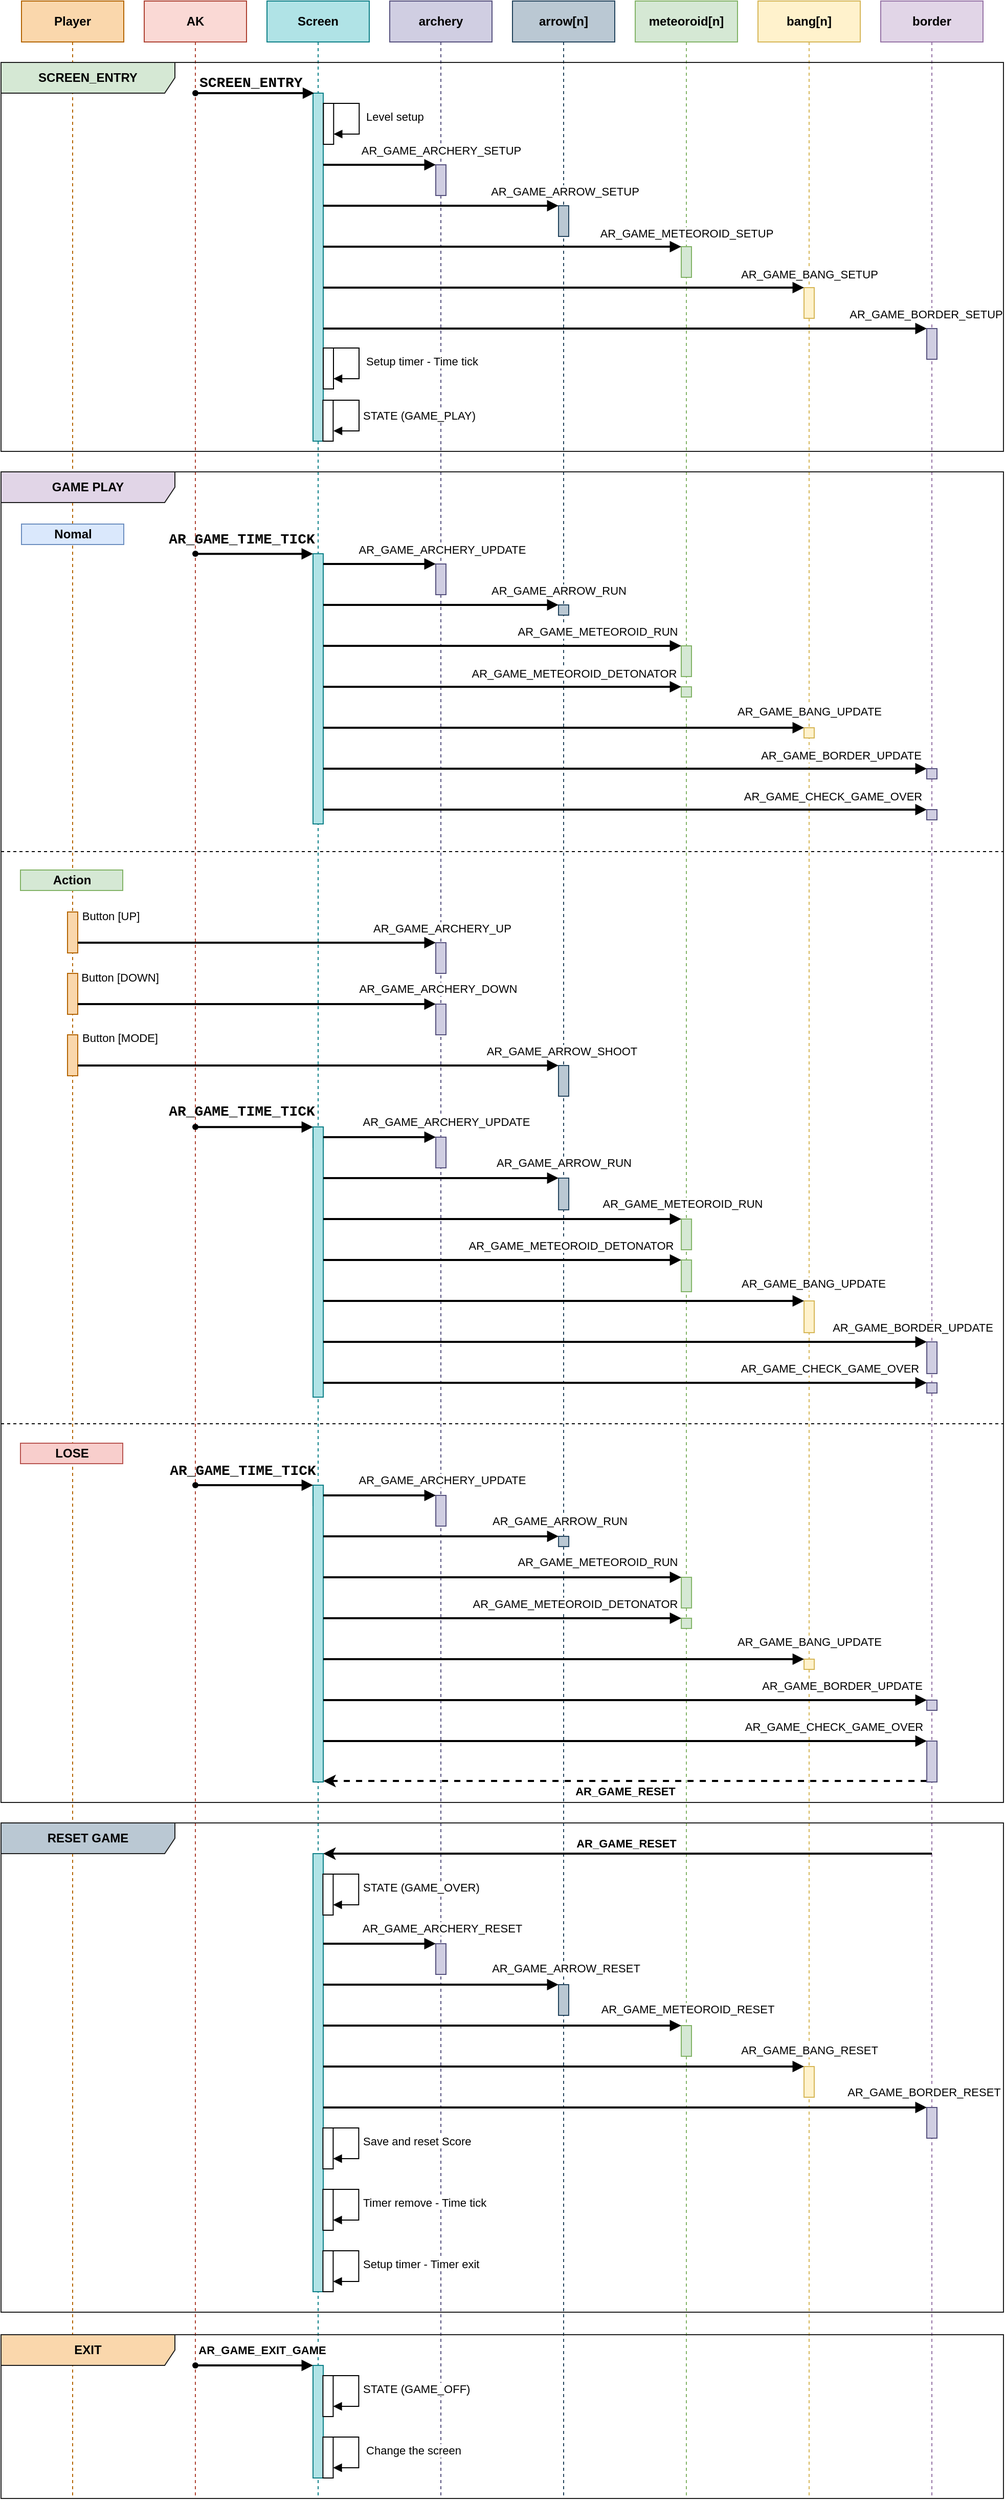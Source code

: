 <mxfile version="21.7.2" type="github" pages="3">
  <diagram name="Copy of Page-1" id="ZRQN7Sk13ohdvdnzYrzR">
    <mxGraphModel dx="1602" dy="935" grid="1" gridSize="10" guides="1" tooltips="1" connect="1" arrows="1" fold="1" page="1" pageScale="1" pageWidth="850" pageHeight="1100" math="0" shadow="0">
      <root>
        <mxCell id="DPHeGi1DNFJHU3hLgGle-0" />
        <mxCell id="DPHeGi1DNFJHU3hLgGle-1" parent="DPHeGi1DNFJHU3hLgGle-0" />
        <mxCell id="DPHeGi1DNFJHU3hLgGle-2" value="&lt;b&gt;bang[n]&lt;/b&gt;" style="shape=umlLifeline;perimeter=lifelinePerimeter;whiteSpace=wrap;html=1;container=1;dropTarget=0;collapsible=0;recursiveResize=0;outlineConnect=0;portConstraint=eastwest;newEdgeStyle={&quot;edgeStyle&quot;:&quot;elbowEdgeStyle&quot;,&quot;elbow&quot;:&quot;vertical&quot;,&quot;curved&quot;:0,&quot;rounded&quot;:0};fillColor=#fff2cc;strokeColor=#d6b656;" parent="DPHeGi1DNFJHU3hLgGle-1" vertex="1">
          <mxGeometry x="760" y="40" width="100" height="2440" as="geometry" />
        </mxCell>
        <mxCell id="DPHeGi1DNFJHU3hLgGle-3" value="" style="html=1;points=[[0,0,0,0,5],[0,1,0,0,-5],[1,0,0,0,5],[1,1,0,0,-5]];perimeter=orthogonalPerimeter;outlineConnect=0;targetShapes=umlLifeline;portConstraint=eastwest;newEdgeStyle={&quot;curved&quot;:0,&quot;rounded&quot;:0};fillColor=#fff2cc;strokeColor=#d6b656;" parent="DPHeGi1DNFJHU3hLgGle-2" vertex="1">
          <mxGeometry x="45" y="280" width="10" height="30" as="geometry" />
        </mxCell>
        <mxCell id="DPHeGi1DNFJHU3hLgGle-4" value="&lt;b&gt;meteoroid[n]&lt;/b&gt;" style="shape=umlLifeline;perimeter=lifelinePerimeter;whiteSpace=wrap;html=1;container=1;dropTarget=0;collapsible=0;recursiveResize=0;outlineConnect=0;portConstraint=eastwest;newEdgeStyle={&quot;edgeStyle&quot;:&quot;elbowEdgeStyle&quot;,&quot;elbow&quot;:&quot;vertical&quot;,&quot;curved&quot;:0,&quot;rounded&quot;:0};fillColor=#d5e8d4;strokeColor=#82b366;" parent="DPHeGi1DNFJHU3hLgGle-1" vertex="1">
          <mxGeometry x="640" y="40" width="100" height="2440" as="geometry" />
        </mxCell>
        <mxCell id="DPHeGi1DNFJHU3hLgGle-5" value="" style="html=1;points=[[0,0,0,0,5],[0,1,0,0,-5],[1,0,0,0,5],[1,1,0,0,-5]];perimeter=orthogonalPerimeter;outlineConnect=0;targetShapes=umlLifeline;portConstraint=eastwest;newEdgeStyle={&quot;curved&quot;:0,&quot;rounded&quot;:0};fillColor=#d5e8d4;strokeColor=#82b366;" parent="DPHeGi1DNFJHU3hLgGle-4" vertex="1">
          <mxGeometry x="45" y="240" width="10" height="30" as="geometry" />
        </mxCell>
        <mxCell id="DPHeGi1DNFJHU3hLgGle-6" value="&lt;b&gt;arrow[n]&lt;/b&gt;" style="shape=umlLifeline;perimeter=lifelinePerimeter;whiteSpace=wrap;html=1;container=1;dropTarget=0;collapsible=0;recursiveResize=0;outlineConnect=0;portConstraint=eastwest;newEdgeStyle={&quot;edgeStyle&quot;:&quot;elbowEdgeStyle&quot;,&quot;elbow&quot;:&quot;vertical&quot;,&quot;curved&quot;:0,&quot;rounded&quot;:0};fillColor=#bac8d3;strokeColor=#23445d;" parent="DPHeGi1DNFJHU3hLgGle-1" vertex="1">
          <mxGeometry x="520" y="40" width="100" height="2440" as="geometry" />
        </mxCell>
        <mxCell id="DPHeGi1DNFJHU3hLgGle-7" value="" style="html=1;points=[[0,0,0,0,5],[0,1,0,0,-5],[1,0,0,0,5],[1,1,0,0,-5]];perimeter=orthogonalPerimeter;outlineConnect=0;targetShapes=umlLifeline;portConstraint=eastwest;newEdgeStyle={&quot;curved&quot;:0,&quot;rounded&quot;:0};fillColor=#bac8d3;strokeColor=#23445d;" parent="DPHeGi1DNFJHU3hLgGle-6" vertex="1">
          <mxGeometry x="45" y="200" width="10" height="30" as="geometry" />
        </mxCell>
        <mxCell id="DPHeGi1DNFJHU3hLgGle-8" value="&lt;b&gt;border&lt;/b&gt;" style="shape=umlLifeline;perimeter=lifelinePerimeter;whiteSpace=wrap;html=1;container=1;dropTarget=0;collapsible=0;recursiveResize=0;outlineConnect=0;portConstraint=eastwest;newEdgeStyle={&quot;edgeStyle&quot;:&quot;elbowEdgeStyle&quot;,&quot;elbow&quot;:&quot;vertical&quot;,&quot;curved&quot;:0,&quot;rounded&quot;:0};fillColor=#e1d5e7;strokeColor=#9673a6;" parent="DPHeGi1DNFJHU3hLgGle-1" vertex="1">
          <mxGeometry x="880" y="40" width="100" height="2440" as="geometry" />
        </mxCell>
        <mxCell id="DPHeGi1DNFJHU3hLgGle-9" value="" style="html=1;points=[[0,0,0,0,5],[0,1,0,0,-5],[1,0,0,0,5],[1,1,0,0,-5]];perimeter=orthogonalPerimeter;outlineConnect=0;targetShapes=umlLifeline;portConstraint=eastwest;newEdgeStyle={&quot;curved&quot;:0,&quot;rounded&quot;:0};fillColor=#d0cee2;strokeColor=#56517e;" parent="DPHeGi1DNFJHU3hLgGle-8" vertex="1">
          <mxGeometry x="45" y="320" width="10" height="30" as="geometry" />
        </mxCell>
        <mxCell id="DPHeGi1DNFJHU3hLgGle-10" value="&lt;b&gt;archery&lt;/b&gt;" style="shape=umlLifeline;perimeter=lifelinePerimeter;whiteSpace=wrap;html=1;container=1;dropTarget=0;collapsible=0;recursiveResize=0;outlineConnect=0;portConstraint=eastwest;newEdgeStyle={&quot;edgeStyle&quot;:&quot;elbowEdgeStyle&quot;,&quot;elbow&quot;:&quot;vertical&quot;,&quot;curved&quot;:0,&quot;rounded&quot;:0};fillColor=#d0cee2;strokeColor=#56517e;" parent="DPHeGi1DNFJHU3hLgGle-1" vertex="1">
          <mxGeometry x="400" y="40" width="100" height="2440" as="geometry" />
        </mxCell>
        <mxCell id="DPHeGi1DNFJHU3hLgGle-11" value="" style="html=1;points=[[0,0,0,0,5],[0,1,0,0,-5],[1,0,0,0,5],[1,1,0,0,-5]];perimeter=orthogonalPerimeter;outlineConnect=0;targetShapes=umlLifeline;portConstraint=eastwest;newEdgeStyle={&quot;curved&quot;:0,&quot;rounded&quot;:0};fillColor=#d0cee2;strokeColor=#56517e;" parent="DPHeGi1DNFJHU3hLgGle-10" vertex="1">
          <mxGeometry x="45" y="160" width="10" height="30" as="geometry" />
        </mxCell>
        <mxCell id="DPHeGi1DNFJHU3hLgGle-12" value="&lt;b&gt;Player&lt;/b&gt;" style="shape=umlLifeline;perimeter=lifelinePerimeter;whiteSpace=wrap;html=1;container=1;dropTarget=0;collapsible=0;recursiveResize=0;outlineConnect=0;portConstraint=eastwest;newEdgeStyle={&quot;curved&quot;:0,&quot;rounded&quot;:0};fillColor=#fad7ac;strokeColor=#b46504;" parent="DPHeGi1DNFJHU3hLgGle-1" vertex="1">
          <mxGeometry x="40" y="40" width="100" height="2440" as="geometry" />
        </mxCell>
        <mxCell id="DPHeGi1DNFJHU3hLgGle-13" value="&lt;b&gt;AK&lt;/b&gt;" style="shape=umlLifeline;perimeter=lifelinePerimeter;whiteSpace=wrap;html=1;container=1;dropTarget=0;collapsible=0;recursiveResize=0;outlineConnect=0;portConstraint=eastwest;newEdgeStyle={&quot;curved&quot;:0,&quot;rounded&quot;:0};fillColor=#fad9d5;strokeColor=#ae4132;" parent="DPHeGi1DNFJHU3hLgGle-1" vertex="1">
          <mxGeometry x="160" y="40" width="100" height="2440" as="geometry" />
        </mxCell>
        <mxCell id="DPHeGi1DNFJHU3hLgGle-15" value="" style="html=1;points=[];perimeter=orthogonalPerimeter;outlineConnect=0;targetShapes=umlLifeline;portConstraint=eastwest;newEdgeStyle={&quot;edgeStyle&quot;:&quot;elbowEdgeStyle&quot;,&quot;elbow&quot;:&quot;vertical&quot;,&quot;curved&quot;:0,&quot;rounded&quot;:0};fillColor=#fad7ac;strokeColor=#b46504;" parent="DPHeGi1DNFJHU3hLgGle-13" vertex="1">
          <mxGeometry x="-75" y="890" width="10" height="40" as="geometry" />
        </mxCell>
        <mxCell id="DPHeGi1DNFJHU3hLgGle-16" value="" style="html=1;verticalAlign=bottom;endArrow=block;curved=0;rounded=0;strokeWidth=2;" parent="DPHeGi1DNFJHU3hLgGle-13" source="DPHeGi1DNFJHU3hLgGle-15" target="DPHeGi1DNFJHU3hLgGle-18" edge="1">
          <mxGeometry width="80" relative="1" as="geometry">
            <mxPoint x="-60" y="920" as="sourcePoint" />
            <mxPoint x="300" y="950" as="targetPoint" />
            <Array as="points">
              <mxPoint x="250" y="920" />
            </Array>
          </mxGeometry>
        </mxCell>
        <mxCell id="DPHeGi1DNFJHU3hLgGle-17" value="AR_GAME_ARCHERY_UP " style="edgeLabel;html=1;align=center;verticalAlign=middle;resizable=0;points=[];" parent="DPHeGi1DNFJHU3hLgGle-16" vertex="1" connectable="0">
          <mxGeometry x="0.02" y="1" relative="1" as="geometry">
            <mxPoint x="177" y="-13" as="offset" />
          </mxGeometry>
        </mxCell>
        <mxCell id="DPHeGi1DNFJHU3hLgGle-18" value="" style="html=1;points=[[0,0,0,0,5],[0,1,0,0,-5],[1,0,0,0,5],[1,1,0,0,-5]];perimeter=orthogonalPerimeter;outlineConnect=0;targetShapes=umlLifeline;portConstraint=eastwest;newEdgeStyle={&quot;curved&quot;:0,&quot;rounded&quot;:0};fillColor=#d0cee2;strokeColor=#56517e;" parent="DPHeGi1DNFJHU3hLgGle-13" vertex="1">
          <mxGeometry x="285" y="920" width="10" height="30" as="geometry" />
        </mxCell>
        <mxCell id="DPHeGi1DNFJHU3hLgGle-19" value="" style="html=1;points=[];perimeter=orthogonalPerimeter;outlineConnect=0;targetShapes=umlLifeline;portConstraint=eastwest;newEdgeStyle={&quot;edgeStyle&quot;:&quot;elbowEdgeStyle&quot;,&quot;elbow&quot;:&quot;vertical&quot;,&quot;curved&quot;:0,&quot;rounded&quot;:0};fillColor=#fad7ac;strokeColor=#b46504;" parent="DPHeGi1DNFJHU3hLgGle-13" vertex="1">
          <mxGeometry x="-75" y="950" width="10" height="40" as="geometry" />
        </mxCell>
        <mxCell id="DPHeGi1DNFJHU3hLgGle-20" value="" style="html=1;verticalAlign=bottom;endArrow=block;curved=0;rounded=0;strokeWidth=2;" parent="DPHeGi1DNFJHU3hLgGle-13" source="DPHeGi1DNFJHU3hLgGle-19" target="DPHeGi1DNFJHU3hLgGle-21" edge="1">
          <mxGeometry width="80" relative="1" as="geometry">
            <mxPoint x="-60" y="980" as="sourcePoint" />
            <mxPoint x="300" y="1010" as="targetPoint" />
            <Array as="points">
              <mxPoint x="250" y="980" />
            </Array>
            <mxPoint as="offset" />
          </mxGeometry>
        </mxCell>
        <mxCell id="DPHeGi1DNFJHU3hLgGle-21" value="" style="html=1;points=[[0,0,0,0,5],[0,1,0,0,-5],[1,0,0,0,5],[1,1,0,0,-5]];perimeter=orthogonalPerimeter;outlineConnect=0;targetShapes=umlLifeline;portConstraint=eastwest;newEdgeStyle={&quot;curved&quot;:0,&quot;rounded&quot;:0};fillColor=#d0cee2;strokeColor=#56517e;" parent="DPHeGi1DNFJHU3hLgGle-13" vertex="1">
          <mxGeometry x="285" y="980" width="10" height="30" as="geometry" />
        </mxCell>
        <mxCell id="DPHeGi1DNFJHU3hLgGle-22" value="" style="html=1;points=[];perimeter=orthogonalPerimeter;outlineConnect=0;targetShapes=umlLifeline;portConstraint=eastwest;newEdgeStyle={&quot;edgeStyle&quot;:&quot;elbowEdgeStyle&quot;,&quot;elbow&quot;:&quot;vertical&quot;,&quot;curved&quot;:0,&quot;rounded&quot;:0};fillColor=#fad7ac;strokeColor=#b46504;" parent="DPHeGi1DNFJHU3hLgGle-13" vertex="1">
          <mxGeometry x="-75" y="1010" width="10" height="40" as="geometry" />
        </mxCell>
        <mxCell id="DPHeGi1DNFJHU3hLgGle-23" value="" style="html=1;verticalAlign=bottom;endArrow=block;curved=0;rounded=0;strokeWidth=2;" parent="DPHeGi1DNFJHU3hLgGle-13" source="DPHeGi1DNFJHU3hLgGle-22" edge="1">
          <mxGeometry x="-0.255" width="80" relative="1" as="geometry">
            <mxPoint x="-60" y="1040" as="sourcePoint" />
            <mxPoint x="405" y="1040" as="targetPoint" />
            <Array as="points">
              <mxPoint x="250" y="1040" />
            </Array>
            <mxPoint as="offset" />
          </mxGeometry>
        </mxCell>
        <mxCell id="DPHeGi1DNFJHU3hLgGle-25" value="" style="html=1;points=[[0,0,0,0,5],[0,1,0,0,-5],[1,0,0,0,5],[1,1,0,0,-5]];perimeter=orthogonalPerimeter;outlineConnect=0;targetShapes=umlLifeline;portConstraint=eastwest;newEdgeStyle={&quot;curved&quot;:0,&quot;rounded&quot;:0};fillColor=#bac8d3;strokeColor=#23445d;" parent="DPHeGi1DNFJHU3hLgGle-13" vertex="1">
          <mxGeometry x="405" y="1040" width="10" height="30" as="geometry" />
        </mxCell>
        <mxCell id="DPHeGi1DNFJHU3hLgGle-29" value="&lt;b&gt;Screen&lt;/b&gt;" style="shape=umlLifeline;perimeter=lifelinePerimeter;whiteSpace=wrap;html=1;container=1;dropTarget=0;collapsible=0;recursiveResize=0;outlineConnect=0;portConstraint=eastwest;newEdgeStyle={&quot;edgeStyle&quot;:&quot;elbowEdgeStyle&quot;,&quot;elbow&quot;:&quot;vertical&quot;,&quot;curved&quot;:0,&quot;rounded&quot;:0};fillColor=#b0e3e6;strokeColor=#0e8088;" parent="DPHeGi1DNFJHU3hLgGle-1" vertex="1">
          <mxGeometry x="280" y="40" width="100" height="2440" as="geometry" />
        </mxCell>
        <mxCell id="DPHeGi1DNFJHU3hLgGle-30" value="" style="html=1;points=[[0,0,0,0,5],[0,1,0,0,-5],[1,0,0,0,5],[1,1,0,0,-5]];perimeter=orthogonalPerimeter;outlineConnect=0;targetShapes=umlLifeline;portConstraint=eastwest;newEdgeStyle={&quot;curved&quot;:0,&quot;rounded&quot;:0};" parent="DPHeGi1DNFJHU3hLgGle-29" vertex="1">
          <mxGeometry x="45" y="150" width="10" height="20" as="geometry" />
        </mxCell>
        <mxCell id="DPHeGi1DNFJHU3hLgGle-31" value="" style="html=1;points=[[0,0,0,0,5],[0,1,0,0,-5],[1,0,0,0,5],[1,1,0,0,-5]];perimeter=orthogonalPerimeter;outlineConnect=0;targetShapes=umlLifeline;portConstraint=eastwest;newEdgeStyle={&quot;curved&quot;:0,&quot;rounded&quot;:0};fillColor=#b0e3e6;strokeColor=#0e8088;" parent="DPHeGi1DNFJHU3hLgGle-29" vertex="1">
          <mxGeometry x="45" y="90" width="10" height="340" as="geometry" />
        </mxCell>
        <mxCell id="DPHeGi1DNFJHU3hLgGle-32" value="" style="html=1;points=[[0,0,0,0,5],[0,1,0,0,-5],[1,0,0,0,5],[1,1,0,0,-5]];perimeter=orthogonalPerimeter;outlineConnect=0;targetShapes=umlLifeline;portConstraint=eastwest;newEdgeStyle={&quot;curved&quot;:0,&quot;rounded&quot;:0};" parent="DPHeGi1DNFJHU3hLgGle-29" vertex="1">
          <mxGeometry x="45" y="540" width="10" height="20" as="geometry" />
        </mxCell>
        <mxCell id="DPHeGi1DNFJHU3hLgGle-33" value="" style="html=1;points=[[0,0,0,0,5],[0,1,0,0,-5],[1,0,0,0,5],[1,1,0,0,-5]];perimeter=orthogonalPerimeter;outlineConnect=0;targetShapes=umlLifeline;portConstraint=eastwest;newEdgeStyle={&quot;curved&quot;:0,&quot;rounded&quot;:0};fillColor=#b0e3e6;strokeColor=#0e8088;" parent="DPHeGi1DNFJHU3hLgGle-29" vertex="1">
          <mxGeometry x="45" y="540" width="10" height="264" as="geometry" />
        </mxCell>
        <mxCell id="DPHeGi1DNFJHU3hLgGle-34" value="" style="html=1;points=[[0,0,0,0,5],[0,1,0,0,-5],[1,0,0,0,5],[1,1,0,0,-5]];perimeter=orthogonalPerimeter;outlineConnect=0;targetShapes=umlLifeline;portConstraint=eastwest;newEdgeStyle={&quot;curved&quot;:0,&quot;rounded&quot;:0};fillColor=#d0cee2;strokeColor=#56517e;" parent="DPHeGi1DNFJHU3hLgGle-29" vertex="1">
          <mxGeometry x="165" y="550" width="10" height="30" as="geometry" />
        </mxCell>
        <mxCell id="DPHeGi1DNFJHU3hLgGle-35" value="" style="html=1;verticalAlign=bottom;endArrow=block;curved=0;rounded=0;strokeWidth=2;" parent="DPHeGi1DNFJHU3hLgGle-29" source="DPHeGi1DNFJHU3hLgGle-33" target="DPHeGi1DNFJHU3hLgGle-34" edge="1">
          <mxGeometry width="80" relative="1" as="geometry">
            <mxPoint x="60" y="550" as="sourcePoint" />
            <mxPoint x="180" y="580" as="targetPoint" />
            <Array as="points">
              <mxPoint x="130" y="550" />
            </Array>
          </mxGeometry>
        </mxCell>
        <mxCell id="DPHeGi1DNFJHU3hLgGle-36" value="AR_GAME_ARCHERY_UPDATE" style="edgeLabel;html=1;align=center;verticalAlign=middle;resizable=0;points=[];" parent="DPHeGi1DNFJHU3hLgGle-35" vertex="1" connectable="0">
          <mxGeometry x="0.157" y="1" relative="1" as="geometry">
            <mxPoint x="52" y="-13" as="offset" />
          </mxGeometry>
        </mxCell>
        <mxCell id="DPHeGi1DNFJHU3hLgGle-37" value="" style="html=1;points=[[0,0,0,0,5],[0,1,0,0,-5],[1,0,0,0,5],[1,1,0,0,-5]];perimeter=orthogonalPerimeter;outlineConnect=0;targetShapes=umlLifeline;portConstraint=eastwest;newEdgeStyle={&quot;curved&quot;:0,&quot;rounded&quot;:0};fillColor=#bac8d3;strokeColor=#23445d;" parent="DPHeGi1DNFJHU3hLgGle-29" vertex="1">
          <mxGeometry x="285" y="590" width="10" height="10" as="geometry" />
        </mxCell>
        <mxCell id="DPHeGi1DNFJHU3hLgGle-38" value="" style="html=1;verticalAlign=bottom;endArrow=block;curved=0;rounded=0;strokeWidth=2;" parent="DPHeGi1DNFJHU3hLgGle-29" source="DPHeGi1DNFJHU3hLgGle-33" target="DPHeGi1DNFJHU3hLgGle-37" edge="1">
          <mxGeometry x="0.522" width="80" relative="1" as="geometry">
            <mxPoint x="60" y="590" as="sourcePoint" />
            <mxPoint x="280" y="590" as="targetPoint" />
            <Array as="points">
              <mxPoint x="135" y="590" />
            </Array>
            <mxPoint as="offset" />
          </mxGeometry>
        </mxCell>
        <mxCell id="DPHeGi1DNFJHU3hLgGle-39" value="AR_GAME_ARROW_RUN" style="edgeLabel;html=1;align=center;verticalAlign=middle;resizable=0;points=[];" parent="DPHeGi1DNFJHU3hLgGle-38" vertex="1" connectable="0">
          <mxGeometry x="0.332" y="1" relative="1" as="geometry">
            <mxPoint x="77" y="-13" as="offset" />
          </mxGeometry>
        </mxCell>
        <mxCell id="DPHeGi1DNFJHU3hLgGle-40" value="" style="html=1;points=[[0,0,0,0,5],[0,1,0,0,-5],[1,0,0,0,5],[1,1,0,0,-5]];perimeter=orthogonalPerimeter;outlineConnect=0;targetShapes=umlLifeline;portConstraint=eastwest;newEdgeStyle={&quot;curved&quot;:0,&quot;rounded&quot;:0};fillColor=#d5e8d4;strokeColor=#82b366;" parent="DPHeGi1DNFJHU3hLgGle-29" vertex="1">
          <mxGeometry x="405" y="630" width="10" height="30" as="geometry" />
        </mxCell>
        <mxCell id="DPHeGi1DNFJHU3hLgGle-41" value="" style="html=1;verticalAlign=bottom;endArrow=block;curved=0;rounded=0;strokeWidth=2;" parent="DPHeGi1DNFJHU3hLgGle-29" source="DPHeGi1DNFJHU3hLgGle-33" target="DPHeGi1DNFJHU3hLgGle-40" edge="1">
          <mxGeometry x="0.684" width="80" relative="1" as="geometry">
            <mxPoint x="175" y="630" as="sourcePoint" />
            <mxPoint x="400" y="630" as="targetPoint" />
            <Array as="points">
              <mxPoint x="255" y="630" />
            </Array>
            <mxPoint as="offset" />
          </mxGeometry>
        </mxCell>
        <mxCell id="DPHeGi1DNFJHU3hLgGle-42" value="AR_GAME_METEOROID_RUN" style="edgeLabel;html=1;align=center;verticalAlign=middle;resizable=0;points=[];" parent="DPHeGi1DNFJHU3hLgGle-41" vertex="1" connectable="0">
          <mxGeometry x="0.551" y="1" relative="1" as="geometry">
            <mxPoint x="-4" y="-13" as="offset" />
          </mxGeometry>
        </mxCell>
        <mxCell id="DPHeGi1DNFJHU3hLgGle-45" value="" style="html=1;points=[[0,0,0,0,5],[0,1,0,0,-5],[1,0,0,0,5],[1,1,0,0,-5]];perimeter=orthogonalPerimeter;outlineConnect=0;targetShapes=umlLifeline;portConstraint=eastwest;newEdgeStyle={&quot;curved&quot;:0,&quot;rounded&quot;:0};fillColor=#d0cee2;strokeColor=#56517e;" parent="DPHeGi1DNFJHU3hLgGle-29" vertex="1">
          <mxGeometry x="645" y="790" width="10" height="10" as="geometry" />
        </mxCell>
        <mxCell id="DPHeGi1DNFJHU3hLgGle-46" value="" style="html=1;verticalAlign=bottom;endArrow=block;curved=0;rounded=0;strokeWidth=2;" parent="DPHeGi1DNFJHU3hLgGle-29" target="DPHeGi1DNFJHU3hLgGle-45" edge="1">
          <mxGeometry x="0.814" width="80" relative="1" as="geometry">
            <mxPoint x="55" y="790" as="sourcePoint" />
            <mxPoint x="640" y="790" as="targetPoint" />
            <Array as="points">
              <mxPoint x="495" y="790" />
            </Array>
            <mxPoint as="offset" />
          </mxGeometry>
        </mxCell>
        <mxCell id="DPHeGi1DNFJHU3hLgGle-47" value="" style="html=1;points=[[0,0,0,0,5],[0,1,0,0,-5],[1,0,0,0,5],[1,1,0,0,-5]];perimeter=orthogonalPerimeter;outlineConnect=0;targetShapes=umlLifeline;portConstraint=eastwest;newEdgeStyle={&quot;curved&quot;:0,&quot;rounded&quot;:0};fillColor=#d0cee2;strokeColor=#56517e;" parent="DPHeGi1DNFJHU3hLgGle-29" vertex="1">
          <mxGeometry x="645" y="750" width="10" height="10" as="geometry" />
        </mxCell>
        <mxCell id="DPHeGi1DNFJHU3hLgGle-48" value="" style="html=1;points=[[0,0,0,0,5],[0,1,0,0,-5],[1,0,0,0,5],[1,1,0,0,-5]];perimeter=orthogonalPerimeter;outlineConnect=0;targetShapes=umlLifeline;portConstraint=eastwest;newEdgeStyle={&quot;curved&quot;:0,&quot;rounded&quot;:0};fillColor=#d5e8d4;strokeColor=#82b366;" parent="DPHeGi1DNFJHU3hLgGle-29" vertex="1">
          <mxGeometry x="405" y="670" width="10" height="10" as="geometry" />
        </mxCell>
        <mxCell id="DPHeGi1DNFJHU3hLgGle-49" value="" style="html=1;verticalAlign=bottom;endArrow=block;curved=0;rounded=0;strokeWidth=2;" parent="DPHeGi1DNFJHU3hLgGle-29" target="DPHeGi1DNFJHU3hLgGle-48" edge="1">
          <mxGeometry x="0.686" width="80" relative="1" as="geometry">
            <mxPoint x="55" y="670" as="sourcePoint" />
            <mxPoint x="400" y="670" as="targetPoint" />
            <Array as="points">
              <mxPoint x="255" y="670" />
            </Array>
            <mxPoint as="offset" />
          </mxGeometry>
        </mxCell>
        <mxCell id="DPHeGi1DNFJHU3hLgGle-50" value="" style="html=1;points=[[0,0,0,0,5],[0,1,0,0,-5],[1,0,0,0,5],[1,1,0,0,-5]];perimeter=orthogonalPerimeter;outlineConnect=0;targetShapes=umlLifeline;portConstraint=eastwest;newEdgeStyle={&quot;curved&quot;:0,&quot;rounded&quot;:0};fillColor=#fff2cc;strokeColor=#d6b656;" parent="DPHeGi1DNFJHU3hLgGle-29" vertex="1">
          <mxGeometry x="525" y="710" width="10" height="10" as="geometry" />
        </mxCell>
        <mxCell id="DPHeGi1DNFJHU3hLgGle-51" value="" style="html=1;verticalAlign=bottom;endArrow=block;curved=0;rounded=0;strokeWidth=2;" parent="DPHeGi1DNFJHU3hLgGle-29" edge="1">
          <mxGeometry x="0.765" width="80" relative="1" as="geometry">
            <mxPoint x="55" y="710" as="sourcePoint" />
            <mxPoint x="525" y="710" as="targetPoint" />
            <Array as="points">
              <mxPoint x="375" y="710" />
            </Array>
            <mxPoint as="offset" />
          </mxGeometry>
        </mxCell>
        <mxCell id="DPHeGi1DNFJHU3hLgGle-52" value="AR_GAME_BANG_UPDATE" style="edgeLabel;html=1;align=center;verticalAlign=middle;resizable=0;points=[];" parent="DPHeGi1DNFJHU3hLgGle-51" vertex="1" connectable="0">
          <mxGeometry x="0.721" y="2" relative="1" as="geometry">
            <mxPoint x="70" y="-14" as="offset" />
          </mxGeometry>
        </mxCell>
        <mxCell id="DPHeGi1DNFJHU3hLgGle-53" value="" style="html=1;verticalAlign=bottom;endArrow=block;curved=0;rounded=0;strokeWidth=2;" parent="DPHeGi1DNFJHU3hLgGle-29" target="DPHeGi1DNFJHU3hLgGle-47" edge="1">
          <mxGeometry x="0.814" width="80" relative="1" as="geometry">
            <mxPoint x="55" y="750" as="sourcePoint" />
            <mxPoint x="640" y="750" as="targetPoint" />
            <Array as="points">
              <mxPoint x="495" y="750" />
            </Array>
            <mxPoint as="offset" />
          </mxGeometry>
        </mxCell>
        <mxCell id="DPHeGi1DNFJHU3hLgGle-54" value="AR_GAME_BORDER_UPDATE" style="edgeLabel;html=1;align=center;verticalAlign=middle;resizable=0;points=[];" parent="DPHeGi1DNFJHU3hLgGle-53" vertex="1" connectable="0">
          <mxGeometry x="0.833" y="2" relative="1" as="geometry">
            <mxPoint x="-35" y="-11" as="offset" />
          </mxGeometry>
        </mxCell>
        <mxCell id="DPHeGi1DNFJHU3hLgGle-55" value="AR_GAME_METEOROID_DETONATOR" style="edgeLabel;html=1;align=center;verticalAlign=middle;resizable=0;points=[];" parent="DPHeGi1DNFJHU3hLgGle-29" vertex="1" connectable="0">
          <mxGeometry x="300.004" y="657" as="geometry" />
        </mxCell>
        <mxCell id="DPHeGi1DNFJHU3hLgGle-56" value="" style="html=1;points=[[0,0,0,0,5],[0,1,0,0,-5],[1,0,0,0,5],[1,1,0,0,-5]];perimeter=orthogonalPerimeter;outlineConnect=0;targetShapes=umlLifeline;portConstraint=eastwest;newEdgeStyle={&quot;curved&quot;:0,&quot;rounded&quot;:0};fillColor=#d0cee2;strokeColor=#56517e;" parent="DPHeGi1DNFJHU3hLgGle-29" vertex="1">
          <mxGeometry x="165" y="1898" width="10" height="30" as="geometry" />
        </mxCell>
        <mxCell id="DPHeGi1DNFJHU3hLgGle-57" value="" style="html=1;points=[[0,0,0,0,5],[0,1,0,0,-5],[1,0,0,0,5],[1,1,0,0,-5]];perimeter=orthogonalPerimeter;outlineConnect=0;targetShapes=umlLifeline;portConstraint=eastwest;newEdgeStyle={&quot;curved&quot;:0,&quot;rounded&quot;:0};fillColor=#d0cee2;strokeColor=#56517e;" parent="DPHeGi1DNFJHU3hLgGle-29" vertex="1">
          <mxGeometry x="645" y="2058" width="10" height="30" as="geometry" />
        </mxCell>
        <mxCell id="DPHeGi1DNFJHU3hLgGle-59" value="" style="html=1;points=[[0,0,0,0,5],[0,1,0,0,-5],[1,0,0,0,5],[1,1,0,0,-5]];perimeter=orthogonalPerimeter;outlineConnect=0;targetShapes=umlLifeline;portConstraint=eastwest;newEdgeStyle={&quot;curved&quot;:0,&quot;rounded&quot;:0};" parent="DPHeGi1DNFJHU3hLgGle-29" vertex="1">
          <mxGeometry x="45" y="1888" width="10" height="20" as="geometry" />
        </mxCell>
        <mxCell id="DPHeGi1DNFJHU3hLgGle-60" value="" style="html=1;points=[[0,0,0,0,5],[0,1,0,0,-5],[1,0,0,0,5],[1,1,0,0,-5]];perimeter=orthogonalPerimeter;outlineConnect=0;targetShapes=umlLifeline;portConstraint=eastwest;newEdgeStyle={&quot;curved&quot;:0,&quot;rounded&quot;:0};fillColor=#b0e3e6;strokeColor=#0e8088;" parent="DPHeGi1DNFJHU3hLgGle-29" vertex="1">
          <mxGeometry x="45" y="1810" width="10" height="428" as="geometry" />
        </mxCell>
        <mxCell id="DPHeGi1DNFJHU3hLgGle-61" value="" style="html=1;points=[[0,0,0,0,5],[0,1,0,0,-5],[1,0,0,0,5],[1,1,0,0,-5]];perimeter=orthogonalPerimeter;outlineConnect=0;targetShapes=umlLifeline;portConstraint=eastwest;newEdgeStyle={&quot;curved&quot;:0,&quot;rounded&quot;:0};fillColor=#bac8d3;strokeColor=#23445d;" parent="DPHeGi1DNFJHU3hLgGle-29" vertex="1">
          <mxGeometry x="285" y="1938" width="10" height="30" as="geometry" />
        </mxCell>
        <mxCell id="DPHeGi1DNFJHU3hLgGle-62" value="" style="html=1;points=[[0,0,0,0,5],[0,1,0,0,-5],[1,0,0,0,5],[1,1,0,0,-5]];perimeter=orthogonalPerimeter;outlineConnect=0;targetShapes=umlLifeline;portConstraint=eastwest;newEdgeStyle={&quot;curved&quot;:0,&quot;rounded&quot;:0};fillColor=#fff2cc;strokeColor=#d6b656;" parent="DPHeGi1DNFJHU3hLgGle-29" vertex="1">
          <mxGeometry x="525" y="2018" width="10" height="30" as="geometry" />
        </mxCell>
        <mxCell id="DPHeGi1DNFJHU3hLgGle-63" value="" style="html=1;points=[[0,0,0,0,5],[0,1,0,0,-5],[1,0,0,0,5],[1,1,0,0,-5]];perimeter=orthogonalPerimeter;outlineConnect=0;targetShapes=umlLifeline;portConstraint=eastwest;newEdgeStyle={&quot;curved&quot;:0,&quot;rounded&quot;:0};fillColor=#d5e8d4;strokeColor=#82b366;" parent="DPHeGi1DNFJHU3hLgGle-29" vertex="1">
          <mxGeometry x="405" y="1978" width="10" height="30" as="geometry" />
        </mxCell>
        <mxCell id="DPHeGi1DNFJHU3hLgGle-65" value="" style="html=1;verticalAlign=bottom;endArrow=block;curved=0;rounded=0;strokeWidth=2;" parent="DPHeGi1DNFJHU3hLgGle-29" source="DPHeGi1DNFJHU3hLgGle-60" target="DPHeGi1DNFJHU3hLgGle-56" edge="1">
          <mxGeometry x="-0.005" width="80" relative="1" as="geometry">
            <mxPoint x="60" y="1898" as="sourcePoint" />
            <mxPoint x="180" y="1928" as="targetPoint" />
            <Array as="points">
              <mxPoint x="130" y="1898" />
            </Array>
            <mxPoint as="offset" />
          </mxGeometry>
        </mxCell>
        <mxCell id="DPHeGi1DNFJHU3hLgGle-66" value="AR_GAME_ARCHERY_RESET" style="edgeLabel;html=1;align=center;verticalAlign=middle;resizable=0;points=[];" parent="DPHeGi1DNFJHU3hLgGle-65" vertex="1" connectable="0">
          <mxGeometry x="0.017" relative="1" as="geometry">
            <mxPoint x="60" y="-15" as="offset" />
          </mxGeometry>
        </mxCell>
        <mxCell id="DPHeGi1DNFJHU3hLgGle-67" value="" style="html=1;verticalAlign=bottom;endArrow=block;curved=0;rounded=0;strokeWidth=2;" parent="DPHeGi1DNFJHU3hLgGle-29" source="DPHeGi1DNFJHU3hLgGle-60" target="DPHeGi1DNFJHU3hLgGle-61" edge="1">
          <mxGeometry x="0.435" y="20" width="80" relative="1" as="geometry">
            <mxPoint x="60" y="1938" as="sourcePoint" />
            <mxPoint x="280" y="1938" as="targetPoint" />
            <Array as="points">
              <mxPoint x="135" y="1938" />
            </Array>
            <mxPoint as="offset" />
          </mxGeometry>
        </mxCell>
        <mxCell id="DPHeGi1DNFJHU3hLgGle-68" value="AR_GAME_ARROW_RESET" style="edgeLabel;html=1;align=center;verticalAlign=middle;resizable=0;points=[];" parent="DPHeGi1DNFJHU3hLgGle-67" vertex="1" connectable="0">
          <mxGeometry x="0.446" y="23" relative="1" as="geometry">
            <mxPoint x="70" y="7" as="offset" />
          </mxGeometry>
        </mxCell>
        <mxCell id="DPHeGi1DNFJHU3hLgGle-69" value="" style="html=1;verticalAlign=bottom;endArrow=block;curved=0;rounded=0;strokeWidth=2;" parent="DPHeGi1DNFJHU3hLgGle-29" source="DPHeGi1DNFJHU3hLgGle-60" target="DPHeGi1DNFJHU3hLgGle-63" edge="1">
          <mxGeometry x="0.686" width="80" relative="1" as="geometry">
            <mxPoint x="175" y="1978" as="sourcePoint" />
            <mxPoint x="400" y="1978" as="targetPoint" />
            <Array as="points">
              <mxPoint x="255" y="1978" />
            </Array>
            <mxPoint as="offset" />
          </mxGeometry>
        </mxCell>
        <mxCell id="DPHeGi1DNFJHU3hLgGle-70" value="AR_GAME_METEOROID_RESET" style="edgeLabel;html=1;align=center;verticalAlign=middle;resizable=0;points=[];" parent="DPHeGi1DNFJHU3hLgGle-69" vertex="1" connectable="0">
          <mxGeometry x="0.644" relative="1" as="geometry">
            <mxPoint x="68" y="-16" as="offset" />
          </mxGeometry>
        </mxCell>
        <mxCell id="DPHeGi1DNFJHU3hLgGle-71" value="" style="html=1;verticalAlign=bottom;endArrow=block;curved=0;rounded=0;strokeWidth=2;" parent="DPHeGi1DNFJHU3hLgGle-29" source="DPHeGi1DNFJHU3hLgGle-60" target="DPHeGi1DNFJHU3hLgGle-62" edge="1">
          <mxGeometry x="0.766" width="80" relative="1" as="geometry">
            <mxPoint x="295" y="2018" as="sourcePoint" />
            <mxPoint x="520" y="2018" as="targetPoint" />
            <Array as="points">
              <mxPoint x="375" y="2018" />
            </Array>
            <mxPoint as="offset" />
          </mxGeometry>
        </mxCell>
        <mxCell id="DPHeGi1DNFJHU3hLgGle-72" value="AR_GAME_BANG_RESET" style="edgeLabel;html=1;align=center;verticalAlign=middle;resizable=0;points=[];" parent="DPHeGi1DNFJHU3hLgGle-71" vertex="1" connectable="0">
          <mxGeometry x="0.796" y="-2" relative="1" as="geometry">
            <mxPoint x="53" y="-18" as="offset" />
          </mxGeometry>
        </mxCell>
        <mxCell id="DPHeGi1DNFJHU3hLgGle-73" value="" style="html=1;verticalAlign=bottom;endArrow=block;curved=0;rounded=0;strokeWidth=2;" parent="DPHeGi1DNFJHU3hLgGle-29" source="DPHeGi1DNFJHU3hLgGle-60" target="DPHeGi1DNFJHU3hLgGle-57" edge="1">
          <mxGeometry x="0.814" width="80" relative="1" as="geometry">
            <mxPoint x="415" y="2058" as="sourcePoint" />
            <mxPoint x="640" y="2058" as="targetPoint" />
            <Array as="points">
              <mxPoint x="495" y="2058" />
            </Array>
            <mxPoint as="offset" />
          </mxGeometry>
        </mxCell>
        <mxCell id="DPHeGi1DNFJHU3hLgGle-74" value="AR_GAME_BORDER_RESET" style="edgeLabel;html=1;align=center;verticalAlign=middle;resizable=0;points=[];" parent="DPHeGi1DNFJHU3hLgGle-73" vertex="1" connectable="0">
          <mxGeometry x="0.845" relative="1" as="geometry">
            <mxPoint x="42" y="-15" as="offset" />
          </mxGeometry>
        </mxCell>
        <mxCell id="1BtZqElWQJA7q8Am69m9-3" value="" style="html=1;points=[[0,0,0,0,5],[0,1,0,0,-5],[1,0,0,0,5],[1,1,0,0,-5]];perimeter=orthogonalPerimeter;outlineConnect=0;targetShapes=umlLifeline;portConstraint=eastwest;newEdgeStyle={&quot;curved&quot;:0,&quot;rounded&quot;:0};" parent="DPHeGi1DNFJHU3hLgGle-29" vertex="1">
          <mxGeometry x="55" y="339" width="10" height="40" as="geometry" />
        </mxCell>
        <mxCell id="1BtZqElWQJA7q8Am69m9-4" value="&amp;nbsp;Setup timer - Time tick" style="html=1;align=left;spacingLeft=2;endArrow=block;rounded=0;edgeStyle=orthogonalEdgeStyle;curved=0;rounded=0;" parent="DPHeGi1DNFJHU3hLgGle-29" target="1BtZqElWQJA7q8Am69m9-3" edge="1">
          <mxGeometry relative="1" as="geometry">
            <mxPoint x="60" y="339" as="sourcePoint" />
            <Array as="points">
              <mxPoint x="90" y="369" />
            </Array>
          </mxGeometry>
        </mxCell>
        <mxCell id="DPHeGi1DNFJHU3hLgGle-82" value="&lt;div style=&quot;font-family: Consolas, &amp;quot;Courier New&amp;quot;, monospace; font-size: 14px; line-height: 19px;&quot;&gt;&lt;div style=&quot;line-height: 19px;&quot;&gt;SCREEN_ENTRY&lt;/div&gt;&lt;/div&gt;" style="html=1;align=left;spacingLeft=2;endArrow=block;rounded=0;edgeStyle=orthogonalEdgeStyle;curved=0;rounded=0;strokeWidth=2;fontColor=default;labelBackgroundColor=none;fontStyle=1" parent="DPHeGi1DNFJHU3hLgGle-1" source="1BtZqElWQJA7q8Am69m9-179" edge="1">
          <mxGeometry x="-1" y="10" relative="1" as="geometry">
            <mxPoint x="210.97" y="130.004" as="sourcePoint" />
            <Array as="points">
              <mxPoint x="301.16" y="129.97" />
              <mxPoint x="301.16" y="129.97" />
            </Array>
            <mxPoint as="offset" />
            <mxPoint x="326.16" y="130.004" as="targetPoint" />
          </mxGeometry>
        </mxCell>
        <mxCell id="DPHeGi1DNFJHU3hLgGle-83" value="" style="html=1;verticalAlign=bottom;endArrow=block;curved=0;rounded=0;strokeWidth=2;" parent="DPHeGi1DNFJHU3hLgGle-1" source="DPHeGi1DNFJHU3hLgGle-31" target="DPHeGi1DNFJHU3hLgGle-11" edge="1">
          <mxGeometry x="-0.005" width="80" relative="1" as="geometry">
            <mxPoint x="340" y="200" as="sourcePoint" />
            <mxPoint x="460" y="230" as="targetPoint" />
            <Array as="points">
              <mxPoint x="410" y="200" />
            </Array>
            <mxPoint as="offset" />
          </mxGeometry>
        </mxCell>
        <mxCell id="DPHeGi1DNFJHU3hLgGle-84" value="AR_GAME_ARCHERY_SETUP" style="edgeLabel;html=1;align=center;verticalAlign=middle;resizable=0;points=[];" parent="DPHeGi1DNFJHU3hLgGle-83" vertex="1" connectable="0">
          <mxGeometry x="0.017" relative="1" as="geometry">
            <mxPoint x="59" y="-14" as="offset" />
          </mxGeometry>
        </mxCell>
        <mxCell id="DPHeGi1DNFJHU3hLgGle-85" value="" style="html=1;verticalAlign=bottom;endArrow=block;curved=0;rounded=0;strokeWidth=2;" parent="DPHeGi1DNFJHU3hLgGle-1" source="DPHeGi1DNFJHU3hLgGle-31" target="DPHeGi1DNFJHU3hLgGle-7" edge="1">
          <mxGeometry x="0.435" y="20" width="80" relative="1" as="geometry">
            <mxPoint x="340" y="240" as="sourcePoint" />
            <mxPoint x="560" y="240" as="targetPoint" />
            <Array as="points">
              <mxPoint x="415" y="240" />
            </Array>
            <mxPoint as="offset" />
          </mxGeometry>
        </mxCell>
        <mxCell id="DPHeGi1DNFJHU3hLgGle-86" value="AR_GAME_ARROW_SETUP" style="edgeLabel;html=1;align=center;verticalAlign=middle;resizable=0;points=[];" parent="DPHeGi1DNFJHU3hLgGle-85" vertex="1" connectable="0">
          <mxGeometry x="0.446" y="23" relative="1" as="geometry">
            <mxPoint x="69" y="9" as="offset" />
          </mxGeometry>
        </mxCell>
        <mxCell id="DPHeGi1DNFJHU3hLgGle-87" value="" style="html=1;verticalAlign=bottom;endArrow=block;curved=0;rounded=0;strokeWidth=2;" parent="DPHeGi1DNFJHU3hLgGle-1" source="DPHeGi1DNFJHU3hLgGle-31" target="DPHeGi1DNFJHU3hLgGle-5" edge="1">
          <mxGeometry x="0.686" width="80" relative="1" as="geometry">
            <mxPoint x="455" y="280" as="sourcePoint" />
            <mxPoint x="680" y="280" as="targetPoint" />
            <Array as="points">
              <mxPoint x="535" y="280" />
            </Array>
            <mxPoint as="offset" />
          </mxGeometry>
        </mxCell>
        <mxCell id="DPHeGi1DNFJHU3hLgGle-88" value="AR_GAME_METEOROID_SETUP" style="edgeLabel;html=1;align=center;verticalAlign=middle;resizable=0;points=[];" parent="DPHeGi1DNFJHU3hLgGle-87" vertex="1" connectable="0">
          <mxGeometry x="0.644" relative="1" as="geometry">
            <mxPoint x="67" y="-13" as="offset" />
          </mxGeometry>
        </mxCell>
        <mxCell id="DPHeGi1DNFJHU3hLgGle-89" value="" style="html=1;verticalAlign=bottom;endArrow=block;curved=0;rounded=0;strokeWidth=2;" parent="DPHeGi1DNFJHU3hLgGle-1" source="DPHeGi1DNFJHU3hLgGle-31" target="DPHeGi1DNFJHU3hLgGle-3" edge="1">
          <mxGeometry x="0.766" width="80" relative="1" as="geometry">
            <mxPoint x="575" y="320" as="sourcePoint" />
            <mxPoint x="800" y="320" as="targetPoint" />
            <Array as="points">
              <mxPoint x="655" y="320" />
            </Array>
            <mxPoint as="offset" />
          </mxGeometry>
        </mxCell>
        <mxCell id="DPHeGi1DNFJHU3hLgGle-90" value="AR_GAME_BANG_SETUP" style="edgeLabel;html=1;align=center;verticalAlign=middle;resizable=0;points=[];" parent="DPHeGi1DNFJHU3hLgGle-89" vertex="1" connectable="0">
          <mxGeometry x="0.796" y="-2" relative="1" as="geometry">
            <mxPoint x="53" y="-15" as="offset" />
          </mxGeometry>
        </mxCell>
        <mxCell id="DPHeGi1DNFJHU3hLgGle-91" value="" style="html=1;verticalAlign=bottom;endArrow=block;curved=0;rounded=0;strokeWidth=2;" parent="DPHeGi1DNFJHU3hLgGle-1" source="DPHeGi1DNFJHU3hLgGle-31" target="DPHeGi1DNFJHU3hLgGle-9" edge="1">
          <mxGeometry x="0.814" width="80" relative="1" as="geometry">
            <mxPoint x="695" y="360" as="sourcePoint" />
            <mxPoint x="920" y="360" as="targetPoint" />
            <Array as="points">
              <mxPoint x="775" y="360" />
            </Array>
            <mxPoint as="offset" />
          </mxGeometry>
        </mxCell>
        <mxCell id="DPHeGi1DNFJHU3hLgGle-92" value="AR_GAME_BORDER_SETUP" style="edgeLabel;html=1;align=center;verticalAlign=middle;resizable=0;points=[];" parent="DPHeGi1DNFJHU3hLgGle-91" vertex="1" connectable="0">
          <mxGeometry x="0.845" relative="1" as="geometry">
            <mxPoint x="44" y="-14" as="offset" />
          </mxGeometry>
        </mxCell>
        <mxCell id="DPHeGi1DNFJHU3hLgGle-98" value="AR_GAME_ARCHERY_DOWN " style="edgeLabel;html=1;align=center;verticalAlign=middle;resizable=0;points=[];" parent="DPHeGi1DNFJHU3hLgGle-1" vertex="1" connectable="0">
          <mxGeometry x="450.005" y="1006.0" as="geometry">
            <mxPoint x="-3" y="-1" as="offset" />
          </mxGeometry>
        </mxCell>
        <mxCell id="DPHeGi1DNFJHU3hLgGle-99" value="AR_GAME_ARROW_SHOOT " style="edgeLabel;html=1;align=center;verticalAlign=middle;resizable=0;points=[];" parent="DPHeGi1DNFJHU3hLgGle-1" vertex="1" connectable="0">
          <mxGeometry x="571.005" y="1065.0" as="geometry">
            <mxPoint x="-3" y="1" as="offset" />
          </mxGeometry>
        </mxCell>
        <mxCell id="DPHeGi1DNFJHU3hLgGle-43" value="" style="html=1;align=left;spacingLeft=2;endArrow=block;rounded=0;edgeStyle=orthogonalEdgeStyle;curved=0;rounded=0;strokeWidth=2;" parent="DPHeGi1DNFJHU3hLgGle-1" target="DPHeGi1DNFJHU3hLgGle-33" edge="1">
          <mxGeometry x="-0.268" y="-51" relative="1" as="geometry">
            <mxPoint x="208.962" y="580.077" as="sourcePoint" />
            <Array as="points">
              <mxPoint x="299" y="580" />
              <mxPoint x="299" y="580" />
            </Array>
            <mxPoint y="1" as="offset" />
          </mxGeometry>
        </mxCell>
        <mxCell id="DPHeGi1DNFJHU3hLgGle-44" value="&lt;div style=&quot;font-family: Consolas, &amp;quot;Courier New&amp;quot;, monospace; font-size: 14px; line-height: 19px;&quot;&gt;AR_GAME_TIME_TICK&lt;/div&gt;" style="edgeLabel;html=1;align=center;verticalAlign=middle;resizable=0;points=[];labelBackgroundColor=none;fontColor=default;fontStyle=1" parent="DPHeGi1DNFJHU3hLgGle-43" vertex="1" connectable="0">
          <mxGeometry x="-0.137" y="-2" relative="1" as="geometry">
            <mxPoint x="-4" y="-16" as="offset" />
          </mxGeometry>
        </mxCell>
        <mxCell id="1BtZqElWQJA7q8Am69m9-65" value="" style="html=1;points=[[0,0,0,0,5],[0,1,0,0,-5],[1,0,0,0,5],[1,1,0,0,-5]];perimeter=orthogonalPerimeter;outlineConnect=0;targetShapes=umlLifeline;portConstraint=eastwest;newEdgeStyle={&quot;curved&quot;:0,&quot;rounded&quot;:0};" parent="DPHeGi1DNFJHU3hLgGle-1" vertex="1">
          <mxGeometry x="334.71" y="430" width="10" height="40" as="geometry" />
        </mxCell>
        <mxCell id="1BtZqElWQJA7q8Am69m9-70" value="&lt;b&gt;SCREEN_ENTRY&lt;/b&gt;" style="shape=umlFrame;whiteSpace=wrap;html=1;pointerEvents=0;recursiveResize=0;container=1;collapsible=0;width=170;fillColor=#d5e8d4;strokeColor=#1E1E1E;" parent="DPHeGi1DNFJHU3hLgGle-1" vertex="1">
          <mxGeometry x="20" y="100" width="980" height="380" as="geometry" />
        </mxCell>
        <mxCell id="1BtZqElWQJA7q8Am69m9-170" value="" style="html=1;points=[[0,0,0,0,5],[0,1,0,0,-5],[1,0,0,0,5],[1,1,0,0,-5]];perimeter=orthogonalPerimeter;outlineConnect=0;targetShapes=umlLifeline;portConstraint=eastwest;newEdgeStyle={&quot;curved&quot;:0,&quot;rounded&quot;:0};" parent="1BtZqElWQJA7q8Am69m9-70" vertex="1">
          <mxGeometry x="315.16" y="40" width="10" height="40" as="geometry" />
        </mxCell>
        <mxCell id="1BtZqElWQJA7q8Am69m9-171" value="&amp;nbsp;Level setup" style="html=1;align=left;spacingLeft=2;endArrow=block;rounded=0;edgeStyle=orthogonalEdgeStyle;curved=0;rounded=0;" parent="1BtZqElWQJA7q8Am69m9-70" target="1BtZqElWQJA7q8Am69m9-170" edge="1">
          <mxGeometry x="-0.005" relative="1" as="geometry">
            <mxPoint x="320.16" y="40" as="sourcePoint" />
            <Array as="points">
              <mxPoint x="350.16" y="70" />
            </Array>
            <mxPoint as="offset" />
          </mxGeometry>
        </mxCell>
        <mxCell id="1BtZqElWQJA7q8Am69m9-66" value="STATE (GAME_PLAY)" style="html=1;align=left;spacingLeft=2;endArrow=block;rounded=0;edgeStyle=orthogonalEdgeStyle;curved=0;rounded=0;" parent="1BtZqElWQJA7q8Am69m9-70" edge="1">
          <mxGeometry relative="1" as="geometry">
            <mxPoint x="325" y="330" as="sourcePoint" />
            <Array as="points">
              <mxPoint x="325" y="330" />
              <mxPoint x="350" y="330" />
              <mxPoint x="350" y="360" />
            </Array>
            <mxPoint x="325" y="360" as="targetPoint" />
          </mxGeometry>
        </mxCell>
        <mxCell id="1BtZqElWQJA7q8Am69m9-73" value="&lt;b&gt;RESET GAME&lt;/b&gt;" style="shape=umlFrame;whiteSpace=wrap;html=1;pointerEvents=0;recursiveResize=0;container=1;collapsible=0;width=170;fillColor=#bac8d3;strokeColor=#1E1E1E;" parent="DPHeGi1DNFJHU3hLgGle-1" vertex="1">
          <mxGeometry x="20" y="1820" width="980" height="478" as="geometry" />
        </mxCell>
        <mxCell id="1BtZqElWQJA7q8Am69m9-63" value="" style="html=1;points=[[0,0,0,0,5],[0,1,0,0,-5],[1,0,0,0,5],[1,1,0,0,-5]];perimeter=orthogonalPerimeter;outlineConnect=0;targetShapes=umlLifeline;portConstraint=eastwest;newEdgeStyle={&quot;curved&quot;:0,&quot;rounded&quot;:0};" parent="1BtZqElWQJA7q8Am69m9-73" vertex="1">
          <mxGeometry x="314.71" y="358" width="10" height="40" as="geometry" />
        </mxCell>
        <mxCell id="1BtZqElWQJA7q8Am69m9-64" value="Timer remove - Time tick" style="html=1;align=left;spacingLeft=2;endArrow=block;rounded=0;edgeStyle=orthogonalEdgeStyle;curved=0;rounded=0;" parent="1BtZqElWQJA7q8Am69m9-73" target="1BtZqElWQJA7q8Am69m9-63" edge="1">
          <mxGeometry relative="1" as="geometry">
            <mxPoint x="319.71" y="358" as="sourcePoint" />
            <Array as="points">
              <mxPoint x="349.71" y="388" />
            </Array>
          </mxGeometry>
        </mxCell>
        <mxCell id="1BtZqElWQJA7q8Am69m9-166" value="" style="html=1;points=[[0,0,0,0,5],[0,1,0,0,-5],[1,0,0,0,5],[1,1,0,0,-5]];perimeter=orthogonalPerimeter;outlineConnect=0;targetShapes=umlLifeline;portConstraint=eastwest;newEdgeStyle={&quot;curved&quot;:0,&quot;rounded&quot;:0};" parent="1BtZqElWQJA7q8Am69m9-73" vertex="1">
          <mxGeometry x="314.71" y="298" width="10" height="40" as="geometry" />
        </mxCell>
        <mxCell id="1BtZqElWQJA7q8Am69m9-167" value="Save and reset Score" style="html=1;align=left;spacingLeft=2;endArrow=block;rounded=0;edgeStyle=orthogonalEdgeStyle;curved=0;rounded=0;" parent="1BtZqElWQJA7q8Am69m9-73" target="1BtZqElWQJA7q8Am69m9-166" edge="1">
          <mxGeometry relative="1" as="geometry">
            <mxPoint x="319.71" y="298" as="sourcePoint" />
            <Array as="points">
              <mxPoint x="349.71" y="328" />
            </Array>
          </mxGeometry>
        </mxCell>
        <mxCell id="1BtZqElWQJA7q8Am69m9-185" value="" style="html=1;points=[[0,0,0,0,5],[0,1,0,0,-5],[1,0,0,0,5],[1,1,0,0,-5]];perimeter=orthogonalPerimeter;outlineConnect=0;targetShapes=umlLifeline;portConstraint=eastwest;newEdgeStyle={&quot;curved&quot;:0,&quot;rounded&quot;:0};" parent="1BtZqElWQJA7q8Am69m9-73" vertex="1">
          <mxGeometry x="314.71" y="418" width="10" height="40" as="geometry" />
        </mxCell>
        <mxCell id="1BtZqElWQJA7q8Am69m9-186" value="Setup timer - Timer exit" style="html=1;align=left;spacingLeft=2;endArrow=block;rounded=0;edgeStyle=orthogonalEdgeStyle;curved=0;rounded=0;" parent="1BtZqElWQJA7q8Am69m9-73" target="1BtZqElWQJA7q8Am69m9-185" edge="1">
          <mxGeometry relative="1" as="geometry">
            <mxPoint x="319.71" y="418" as="sourcePoint" />
            <Array as="points">
              <mxPoint x="349.71" y="448" />
            </Array>
          </mxGeometry>
        </mxCell>
        <mxCell id="1BtZqElWQJA7q8Am69m9-142" value="" style="html=1;points=[[0,0,0,0,5],[0,1,0,0,-5],[1,0,0,0,5],[1,1,0,0,-5]];perimeter=orthogonalPerimeter;outlineConnect=0;targetShapes=umlLifeline;portConstraint=eastwest;newEdgeStyle={&quot;curved&quot;:0,&quot;rounded&quot;:0};" parent="1BtZqElWQJA7q8Am69m9-73" vertex="1">
          <mxGeometry x="314.71" y="50" width="10" height="40" as="geometry" />
        </mxCell>
        <mxCell id="1BtZqElWQJA7q8Am69m9-143" value="STATE (GAME_OVER)" style="html=1;align=left;spacingLeft=2;endArrow=block;rounded=0;edgeStyle=orthogonalEdgeStyle;curved=0;rounded=0;" parent="1BtZqElWQJA7q8Am69m9-73" target="1BtZqElWQJA7q8Am69m9-142" edge="1">
          <mxGeometry relative="1" as="geometry">
            <mxPoint x="319.71" y="50" as="sourcePoint" />
            <Array as="points">
              <mxPoint x="349.67" y="50" />
              <mxPoint x="349.67" y="80" />
            </Array>
          </mxGeometry>
        </mxCell>
        <mxCell id="1BtZqElWQJA7q8Am69m9-192" value="&lt;div style=&quot;font-family: Consolas, &amp;quot;Courier New&amp;quot;, monospace; line-height: 19px;&quot;&gt;&lt;br&gt;&lt;/div&gt;" style="edgeLabel;html=1;align=center;verticalAlign=middle;resizable=0;points=[];labelBackgroundColor=none;fontColor=default;fontStyle=1" parent="1BtZqElWQJA7q8Am69m9-73" vertex="1" connectable="0">
          <mxGeometry x="264.711" y="28.003" as="geometry">
            <mxPoint x="341" y="-69" as="offset" />
          </mxGeometry>
        </mxCell>
        <mxCell id="1BtZqElWQJA7q8Am69m9-77" value="GAME PLAY" style="shape=umlFrame;whiteSpace=wrap;html=1;pointerEvents=0;recursiveResize=0;container=1;collapsible=0;width=170;fillColor=#e1d5e7;strokeColor=#1E1E1E;fontStyle=1" parent="DPHeGi1DNFJHU3hLgGle-1" vertex="1">
          <mxGeometry x="20" y="500" width="980" height="1300" as="geometry" />
        </mxCell>
        <mxCell id="1BtZqElWQJA7q8Am69m9-78" value="&lt;b&gt;Nomal&lt;/b&gt;" style="text;html=1;align=center;verticalAlign=middle;fillColor=#dae8fc;strokeColor=#6c8ebf;" parent="1BtZqElWQJA7q8Am69m9-77" vertex="1">
          <mxGeometry width="100" height="20" relative="1" as="geometry">
            <mxPoint x="20" y="51" as="offset" />
          </mxGeometry>
        </mxCell>
        <mxCell id="1BtZqElWQJA7q8Am69m9-79" value="" style="line;strokeWidth=1;dashed=1;labelPosition=center;verticalLabelPosition=bottom;align=left;verticalAlign=top;spacingLeft=20;spacingTop=15;html=1;whiteSpace=wrap;" parent="1BtZqElWQJA7q8Am69m9-77" vertex="1">
          <mxGeometry y="366" width="980" height="10" as="geometry" />
        </mxCell>
        <mxCell id="1BtZqElWQJA7q8Am69m9-85" value="Action" style="text;html=1;fillColor=#d5e8d4;strokeColor=#82b366;verticalAlign=middle;align=center;fontStyle=1" parent="1BtZqElWQJA7q8Am69m9-77" vertex="1">
          <mxGeometry x="19" y="389" width="100" height="20" as="geometry" />
        </mxCell>
        <mxCell id="1BtZqElWQJA7q8Am69m9-86" value="" style="line;strokeWidth=1;dashed=1;labelPosition=center;verticalLabelPosition=bottom;align=left;verticalAlign=top;spacingLeft=20;spacingTop=15;html=1;whiteSpace=wrap;" parent="1BtZqElWQJA7q8Am69m9-77" vertex="1">
          <mxGeometry y="925" width="980" height="10" as="geometry" />
        </mxCell>
        <mxCell id="1BtZqElWQJA7q8Am69m9-89" value="" style="html=1;points=[[0,0,0,0,5],[0,1,0,0,-5],[1,0,0,0,5],[1,1,0,0,-5]];perimeter=orthogonalPerimeter;outlineConnect=0;targetShapes=umlLifeline;portConstraint=eastwest;newEdgeStyle={&quot;curved&quot;:0,&quot;rounded&quot;:0};" parent="1BtZqElWQJA7q8Am69m9-77" vertex="1">
          <mxGeometry x="305.04" y="640" width="10" height="20" as="geometry" />
        </mxCell>
        <mxCell id="1BtZqElWQJA7q8Am69m9-90" value="" style="html=1;points=[[0,0,0,0,5],[0,1,0,0,-5],[1,0,0,0,5],[1,1,0,0,-5]];perimeter=orthogonalPerimeter;outlineConnect=0;targetShapes=umlLifeline;portConstraint=eastwest;newEdgeStyle={&quot;curved&quot;:0,&quot;rounded&quot;:0};fillColor=#b0e3e6;strokeColor=#0e8088;" parent="1BtZqElWQJA7q8Am69m9-77" vertex="1">
          <mxGeometry x="305.04" y="640" width="10" height="264" as="geometry" />
        </mxCell>
        <mxCell id="1BtZqElWQJA7q8Am69m9-91" value="" style="html=1;points=[[0,0,0,0,5],[0,1,0,0,-5],[1,0,0,0,5],[1,1,0,0,-5]];perimeter=orthogonalPerimeter;outlineConnect=0;targetShapes=umlLifeline;portConstraint=eastwest;newEdgeStyle={&quot;curved&quot;:0,&quot;rounded&quot;:0};fillColor=#d0cee2;strokeColor=#56517e;" parent="1BtZqElWQJA7q8Am69m9-77" vertex="1">
          <mxGeometry x="425.04" y="650" width="10" height="30" as="geometry" />
        </mxCell>
        <mxCell id="1BtZqElWQJA7q8Am69m9-92" value="" style="html=1;verticalAlign=bottom;endArrow=block;curved=0;rounded=0;strokeWidth=2;" parent="1BtZqElWQJA7q8Am69m9-77" source="1BtZqElWQJA7q8Am69m9-90" target="1BtZqElWQJA7q8Am69m9-91" edge="1">
          <mxGeometry width="80" relative="1" as="geometry">
            <mxPoint x="320.04" y="650" as="sourcePoint" />
            <mxPoint x="440.04" y="680" as="targetPoint" />
            <Array as="points">
              <mxPoint x="390.04" y="650" />
            </Array>
          </mxGeometry>
        </mxCell>
        <mxCell id="1BtZqElWQJA7q8Am69m9-94" value="" style="html=1;points=[[0,0,0,0,5],[0,1,0,0,-5],[1,0,0,0,5],[1,1,0,0,-5]];perimeter=orthogonalPerimeter;outlineConnect=0;targetShapes=umlLifeline;portConstraint=eastwest;newEdgeStyle={&quot;curved&quot;:0,&quot;rounded&quot;:0};fillColor=#bac8d3;strokeColor=#23445d;" parent="1BtZqElWQJA7q8Am69m9-77" vertex="1">
          <mxGeometry x="545.04" y="690" width="10" height="31" as="geometry" />
        </mxCell>
        <mxCell id="1BtZqElWQJA7q8Am69m9-95" value="" style="html=1;verticalAlign=bottom;endArrow=block;curved=0;rounded=0;strokeWidth=2;" parent="1BtZqElWQJA7q8Am69m9-77" source="1BtZqElWQJA7q8Am69m9-90" target="1BtZqElWQJA7q8Am69m9-94" edge="1">
          <mxGeometry x="0.522" width="80" relative="1" as="geometry">
            <mxPoint x="320.04" y="690" as="sourcePoint" />
            <mxPoint x="540.04" y="690" as="targetPoint" />
            <Array as="points">
              <mxPoint x="395.04" y="690" />
            </Array>
            <mxPoint as="offset" />
          </mxGeometry>
        </mxCell>
        <mxCell id="1BtZqElWQJA7q8Am69m9-97" value="" style="html=1;points=[[0,0,0,0,5],[0,1,0,0,-5],[1,0,0,0,5],[1,1,0,0,-5]];perimeter=orthogonalPerimeter;outlineConnect=0;targetShapes=umlLifeline;portConstraint=eastwest;newEdgeStyle={&quot;curved&quot;:0,&quot;rounded&quot;:0};fillColor=#d5e8d4;strokeColor=#82b366;" parent="1BtZqElWQJA7q8Am69m9-77" vertex="1">
          <mxGeometry x="665.04" y="730" width="10" height="30" as="geometry" />
        </mxCell>
        <mxCell id="1BtZqElWQJA7q8Am69m9-98" value="" style="html=1;verticalAlign=bottom;endArrow=block;curved=0;rounded=0;strokeWidth=2;" parent="1BtZqElWQJA7q8Am69m9-77" source="1BtZqElWQJA7q8Am69m9-90" target="1BtZqElWQJA7q8Am69m9-97" edge="1">
          <mxGeometry x="0.684" width="80" relative="1" as="geometry">
            <mxPoint x="435.04" y="730" as="sourcePoint" />
            <mxPoint x="660.04" y="730" as="targetPoint" />
            <Array as="points">
              <mxPoint x="515.04" y="730" />
            </Array>
            <mxPoint as="offset" />
          </mxGeometry>
        </mxCell>
        <mxCell id="1BtZqElWQJA7q8Am69m9-100" value="" style="html=1;points=[[0,0,0,0,5],[0,1,0,0,-5],[1,0,0,0,5],[1,1,0,0,-5]];perimeter=orthogonalPerimeter;outlineConnect=0;targetShapes=umlLifeline;portConstraint=eastwest;newEdgeStyle={&quot;curved&quot;:0,&quot;rounded&quot;:0};fillColor=#d0cee2;strokeColor=#56517e;" parent="1BtZqElWQJA7q8Am69m9-77" vertex="1">
          <mxGeometry x="905.04" y="890" width="10" height="10" as="geometry" />
        </mxCell>
        <mxCell id="1BtZqElWQJA7q8Am69m9-101" value="" style="html=1;verticalAlign=bottom;endArrow=block;curved=0;rounded=0;strokeWidth=2;" parent="1BtZqElWQJA7q8Am69m9-77" target="1BtZqElWQJA7q8Am69m9-100" edge="1">
          <mxGeometry x="0.814" width="80" relative="1" as="geometry">
            <mxPoint x="315.04" y="890" as="sourcePoint" />
            <mxPoint x="900.04" y="890" as="targetPoint" />
            <Array as="points">
              <mxPoint x="755.04" y="890" />
            </Array>
            <mxPoint as="offset" />
          </mxGeometry>
        </mxCell>
        <mxCell id="1BtZqElWQJA7q8Am69m9-102" value="" style="html=1;points=[[0,0,0,0,5],[0,1,0,0,-5],[1,0,0,0,5],[1,1,0,0,-5]];perimeter=orthogonalPerimeter;outlineConnect=0;targetShapes=umlLifeline;portConstraint=eastwest;newEdgeStyle={&quot;curved&quot;:0,&quot;rounded&quot;:0};fillColor=#d0cee2;strokeColor=#56517e;" parent="1BtZqElWQJA7q8Am69m9-77" vertex="1">
          <mxGeometry x="905.04" y="850" width="10" height="31" as="geometry" />
        </mxCell>
        <mxCell id="1BtZqElWQJA7q8Am69m9-103" value="" style="html=1;points=[[0,0,0,0,5],[0,1,0,0,-5],[1,0,0,0,5],[1,1,0,0,-5]];perimeter=orthogonalPerimeter;outlineConnect=0;targetShapes=umlLifeline;portConstraint=eastwest;newEdgeStyle={&quot;curved&quot;:0,&quot;rounded&quot;:0};fillColor=#d5e8d4;strokeColor=#82b366;" parent="1BtZqElWQJA7q8Am69m9-77" vertex="1">
          <mxGeometry x="665.04" y="770" width="10" height="31" as="geometry" />
        </mxCell>
        <mxCell id="1BtZqElWQJA7q8Am69m9-104" value="" style="html=1;verticalAlign=bottom;endArrow=block;curved=0;rounded=0;strokeWidth=2;" parent="1BtZqElWQJA7q8Am69m9-77" target="1BtZqElWQJA7q8Am69m9-103" edge="1">
          <mxGeometry x="0.686" width="80" relative="1" as="geometry">
            <mxPoint x="315.04" y="770" as="sourcePoint" />
            <mxPoint x="660.04" y="770" as="targetPoint" />
            <Array as="points">
              <mxPoint x="515.04" y="770" />
            </Array>
            <mxPoint as="offset" />
          </mxGeometry>
        </mxCell>
        <mxCell id="1BtZqElWQJA7q8Am69m9-105" value="" style="html=1;points=[[0,0,0,0,5],[0,1,0,0,-5],[1,0,0,0,5],[1,1,0,0,-5]];perimeter=orthogonalPerimeter;outlineConnect=0;targetShapes=umlLifeline;portConstraint=eastwest;newEdgeStyle={&quot;curved&quot;:0,&quot;rounded&quot;:0};fillColor=#fff2cc;strokeColor=#d6b656;" parent="1BtZqElWQJA7q8Am69m9-77" vertex="1">
          <mxGeometry x="785.04" y="810" width="10" height="31" as="geometry" />
        </mxCell>
        <mxCell id="1BtZqElWQJA7q8Am69m9-106" value="" style="html=1;verticalAlign=bottom;endArrow=block;curved=0;rounded=0;strokeWidth=2;" parent="1BtZqElWQJA7q8Am69m9-77" edge="1">
          <mxGeometry x="0.765" width="80" relative="1" as="geometry">
            <mxPoint x="315.04" y="810" as="sourcePoint" />
            <mxPoint x="785.04" y="810" as="targetPoint" />
            <Array as="points">
              <mxPoint x="635.04" y="810" />
            </Array>
            <mxPoint as="offset" />
          </mxGeometry>
        </mxCell>
        <mxCell id="1BtZqElWQJA7q8Am69m9-108" value="" style="html=1;verticalAlign=bottom;endArrow=block;curved=0;rounded=0;strokeWidth=2;" parent="1BtZqElWQJA7q8Am69m9-77" target="1BtZqElWQJA7q8Am69m9-102" edge="1">
          <mxGeometry x="0.814" width="80" relative="1" as="geometry">
            <mxPoint x="315.04" y="850" as="sourcePoint" />
            <mxPoint x="900.04" y="850" as="targetPoint" />
            <Array as="points">
              <mxPoint x="755.04" y="850" />
            </Array>
            <mxPoint as="offset" />
          </mxGeometry>
        </mxCell>
        <mxCell id="1BtZqElWQJA7q8Am69m9-112" value="" style="html=1;align=left;spacingLeft=2;endArrow=block;rounded=0;edgeStyle=orthogonalEdgeStyle;curved=0;rounded=0;strokeWidth=2;" parent="1BtZqElWQJA7q8Am69m9-77" target="1BtZqElWQJA7q8Am69m9-90" edge="1">
          <mxGeometry x="-0.268" y="-51" relative="1" as="geometry">
            <mxPoint x="189.002" y="640.077" as="sourcePoint" />
            <Array as="points">
              <mxPoint x="279.04" y="640" />
              <mxPoint x="279.04" y="640" />
            </Array>
            <mxPoint y="1" as="offset" />
          </mxGeometry>
        </mxCell>
        <mxCell id="1BtZqElWQJA7q8Am69m9-113" value="&lt;div style=&quot;font-family: Consolas, &amp;quot;Courier New&amp;quot;, monospace; font-size: 14px; line-height: 19px;&quot;&gt;AR_GAME_TIME_TICK&lt;/div&gt;" style="edgeLabel;html=1;align=center;verticalAlign=middle;resizable=0;points=[];labelBackgroundColor=none;fontColor=default;fontStyle=1" parent="1BtZqElWQJA7q8Am69m9-112" vertex="1" connectable="0">
          <mxGeometry x="-0.137" y="-2" relative="1" as="geometry">
            <mxPoint x="-4" y="-17" as="offset" />
          </mxGeometry>
        </mxCell>
        <mxCell id="1BtZqElWQJA7q8Am69m9-144" value="LOSE" style="text;html=1;fillColor=#f8cecc;strokeColor=#b85450;verticalAlign=middle;align=center;fontStyle=1" parent="1BtZqElWQJA7q8Am69m9-77" vertex="1">
          <mxGeometry x="19" y="949" width="100" height="20" as="geometry" />
        </mxCell>
        <mxCell id="1BtZqElWQJA7q8Am69m9-173" value="AR_GAME_CHECK_GAME_OVER" style="edgeLabel;html=1;align=center;verticalAlign=middle;resizable=0;points=[];" parent="1BtZqElWQJA7q8Am69m9-77" vertex="1" connectable="0">
          <mxGeometry x="812.997" y="317" as="geometry" />
        </mxCell>
        <mxCell id="1BtZqElWQJA7q8Am69m9-174" value="" style="shape=waypoint;sketch=0;fillStyle=solid;size=6;pointerEvents=1;points=[];fillColor=none;resizable=0;rotatable=0;perimeter=centerPerimeter;snapToPoint=1;" parent="1BtZqElWQJA7q8Am69m9-77" vertex="1">
          <mxGeometry x="180" y="630" width="20" height="20" as="geometry" />
        </mxCell>
        <mxCell id="1BtZqElWQJA7q8Am69m9-178" value="" style="shape=waypoint;sketch=0;fillStyle=solid;size=6;pointerEvents=1;points=[];fillColor=none;resizable=0;rotatable=0;perimeter=centerPerimeter;snapToPoint=1;" parent="1BtZqElWQJA7q8Am69m9-77" vertex="1">
          <mxGeometry x="180" y="70" width="20" height="20" as="geometry" />
        </mxCell>
        <mxCell id="1BtZqElWQJA7q8Am69m9-189" value="&lt;div style=&quot;font-family: Consolas, &amp;quot;Courier New&amp;quot;, monospace; font-size: 14px; line-height: 19px;&quot;&gt;AR_GAME_TIME_TICK&lt;br&gt;&lt;/div&gt;" style="edgeLabel;html=1;align=center;verticalAlign=middle;resizable=0;points=[];labelBackgroundColor=none;fontColor=default;fontStyle=1" parent="1BtZqElWQJA7q8Am69m9-77" vertex="1" connectable="0">
          <mxGeometry x="235.561" y="976.083" as="geometry" />
        </mxCell>
        <mxCell id="1BtZqElWQJA7q8Am69m9-193" value="Button [UP]" style="edgeLabel;html=1;align=center;verticalAlign=middle;resizable=0;points=[];" parent="1BtZqElWQJA7q8Am69m9-77" vertex="1" connectable="0">
          <mxGeometry x="107.002" y="434" as="geometry" />
        </mxCell>
        <mxCell id="1BtZqElWQJA7q8Am69m9-194" value="Button [DOWN]" style="edgeLabel;html=1;align=center;verticalAlign=middle;resizable=0;points=[];" parent="1BtZqElWQJA7q8Am69m9-77" vertex="1" connectable="0">
          <mxGeometry x="116.002" y="494" as="geometry" />
        </mxCell>
        <mxCell id="1BtZqElWQJA7q8Am69m9-195" value="Button [MODE]" style="edgeLabel;html=1;align=center;verticalAlign=middle;resizable=0;points=[];" parent="1BtZqElWQJA7q8Am69m9-77" vertex="1" connectable="0">
          <mxGeometry x="116.002" y="553" as="geometry" />
        </mxCell>
        <mxCell id="1BtZqElWQJA7q8Am69m9-240" value="AR_GAME_ARCHERY_UPDATE" style="edgeLabel;html=1;align=center;verticalAlign=middle;resizable=0;points=[];" parent="1BtZqElWQJA7q8Am69m9-77" vertex="1" connectable="0">
          <mxGeometry x="435.038" y="635" as="geometry" />
        </mxCell>
        <mxCell id="1BtZqElWQJA7q8Am69m9-242" value="AR_GAME_ARROW_RUN" style="edgeLabel;html=1;align=center;verticalAlign=middle;resizable=0;points=[];" parent="1BtZqElWQJA7q8Am69m9-77" vertex="1" connectable="0">
          <mxGeometry x="549.603" y="675" as="geometry" />
        </mxCell>
        <mxCell id="1BtZqElWQJA7q8Am69m9-244" value="AR_GAME_METEOROID_RUN" style="edgeLabel;html=1;align=center;verticalAlign=middle;resizable=0;points=[];" parent="1BtZqElWQJA7q8Am69m9-77" vertex="1" connectable="0">
          <mxGeometry x="665.864" y="715" as="geometry" />
        </mxCell>
        <mxCell id="1BtZqElWQJA7q8Am69m9-249" value="AR_GAME_BANG_UPDATE" style="edgeLabel;html=1;align=center;verticalAlign=middle;resizable=0;points=[];" parent="1BtZqElWQJA7q8Am69m9-77" vertex="1" connectable="0">
          <mxGeometry x="793.908" y="793" as="geometry" />
        </mxCell>
        <mxCell id="1BtZqElWQJA7q8Am69m9-250" value="AR_GAME_BORDER_UPDATE" style="edgeLabel;html=1;align=center;verticalAlign=middle;resizable=0;points=[];" parent="1BtZqElWQJA7q8Am69m9-77" vertex="1" connectable="0">
          <mxGeometry x="890.43" y="836" as="geometry" />
        </mxCell>
        <mxCell id="1BtZqElWQJA7q8Am69m9-251" value="AR_GAME_METEOROID_DETONATOR" style="edgeLabel;html=1;align=center;verticalAlign=middle;resizable=0;points=[];" parent="1BtZqElWQJA7q8Am69m9-77" vertex="1" connectable="0">
          <mxGeometry x="556.564" y="756" as="geometry" />
        </mxCell>
        <mxCell id="1BtZqElWQJA7q8Am69m9-252" value="AR_GAME_CHECK_GAME_OVER" style="edgeLabel;html=1;align=center;verticalAlign=middle;resizable=0;points=[];" parent="1BtZqElWQJA7q8Am69m9-77" vertex="1" connectable="0">
          <mxGeometry x="809.557" y="876" as="geometry" />
        </mxCell>
        <mxCell id="1BtZqElWQJA7q8Am69m9-253" value="AR_GAME_ARCHERY_UPDATE" style="edgeLabel;html=1;align=center;verticalAlign=middle;resizable=0;points=[];" parent="1BtZqElWQJA7q8Am69m9-77" vertex="1" connectable="0">
          <mxGeometry x="431.168" y="985" as="geometry" />
        </mxCell>
        <mxCell id="1BtZqElWQJA7q8Am69m9-254" value="AR_GAME_ARROW_RUN" style="edgeLabel;html=1;align=center;verticalAlign=middle;resizable=0;points=[];" parent="1BtZqElWQJA7q8Am69m9-77" vertex="1" connectable="0">
          <mxGeometry x="545.733" y="1025" as="geometry" />
        </mxCell>
        <mxCell id="1BtZqElWQJA7q8Am69m9-255" value="AR_GAME_METEOROID_RUN" style="edgeLabel;html=1;align=center;verticalAlign=middle;resizable=0;points=[];" parent="1BtZqElWQJA7q8Am69m9-77" vertex="1" connectable="0">
          <mxGeometry x="582.994" y="1065" as="geometry" />
        </mxCell>
        <mxCell id="1BtZqElWQJA7q8Am69m9-256" value="AR_GAME_BANG_UPDATE" style="edgeLabel;html=1;align=center;verticalAlign=middle;resizable=0;points=[];" parent="1BtZqElWQJA7q8Am69m9-77" vertex="1" connectable="0">
          <mxGeometry x="790.038" y="1143" as="geometry" />
        </mxCell>
        <mxCell id="1BtZqElWQJA7q8Am69m9-257" value="AR_GAME_BORDER_UPDATE" style="edgeLabel;html=1;align=center;verticalAlign=middle;resizable=0;points=[];" parent="1BtZqElWQJA7q8Am69m9-77" vertex="1" connectable="0">
          <mxGeometry x="821.56" y="1186" as="geometry" />
        </mxCell>
        <mxCell id="1BtZqElWQJA7q8Am69m9-258" value="AR_GAME_METEOROID_DETONATOR" style="edgeLabel;html=1;align=center;verticalAlign=middle;resizable=0;points=[];" parent="1BtZqElWQJA7q8Am69m9-77" vertex="1" connectable="0">
          <mxGeometry x="560.694" y="1106" as="geometry" />
        </mxCell>
        <mxCell id="1BtZqElWQJA7q8Am69m9-259" value="AR_GAME_CHECK_GAME_OVER" style="edgeLabel;html=1;align=center;verticalAlign=middle;resizable=0;points=[];" parent="1BtZqElWQJA7q8Am69m9-77" vertex="1" connectable="0">
          <mxGeometry x="813.687" y="1226" as="geometry" />
        </mxCell>
        <mxCell id="1BtZqElWQJA7q8Am69m9-114" value="" style="html=1;points=[[0,0,0,0,5],[0,1,0,0,-5],[1,0,0,0,5],[1,1,0,0,-5]];perimeter=orthogonalPerimeter;outlineConnect=0;targetShapes=umlLifeline;portConstraint=eastwest;newEdgeStyle={&quot;curved&quot;:0,&quot;rounded&quot;:0};" parent="DPHeGi1DNFJHU3hLgGle-1" vertex="1">
          <mxGeometry x="325.04" y="1490" width="10" height="20" as="geometry" />
        </mxCell>
        <mxCell id="1BtZqElWQJA7q8Am69m9-115" value="" style="html=1;points=[[0,0,0,0,5],[0,1,0,0,-5],[1,0,0,0,5],[1,1,0,0,-5]];perimeter=orthogonalPerimeter;outlineConnect=0;targetShapes=umlLifeline;portConstraint=eastwest;newEdgeStyle={&quot;curved&quot;:0,&quot;rounded&quot;:0};fillColor=#b0e3e6;strokeColor=#0e8088;" parent="DPHeGi1DNFJHU3hLgGle-1" vertex="1">
          <mxGeometry x="325.04" y="1490" width="10" height="290" as="geometry" />
        </mxCell>
        <mxCell id="1BtZqElWQJA7q8Am69m9-116" value="" style="html=1;points=[[0,0,0,0,5],[0,1,0,0,-5],[1,0,0,0,5],[1,1,0,0,-5]];perimeter=orthogonalPerimeter;outlineConnect=0;targetShapes=umlLifeline;portConstraint=eastwest;newEdgeStyle={&quot;curved&quot;:0,&quot;rounded&quot;:0};fillColor=#d0cee2;strokeColor=#56517e;" parent="DPHeGi1DNFJHU3hLgGle-1" vertex="1">
          <mxGeometry x="445.04" y="1500" width="10" height="30" as="geometry" />
        </mxCell>
        <mxCell id="1BtZqElWQJA7q8Am69m9-117" value="" style="html=1;verticalAlign=bottom;endArrow=block;curved=0;rounded=0;strokeWidth=2;" parent="DPHeGi1DNFJHU3hLgGle-1" source="1BtZqElWQJA7q8Am69m9-115" target="1BtZqElWQJA7q8Am69m9-116" edge="1">
          <mxGeometry width="80" relative="1" as="geometry">
            <mxPoint x="340.04" y="1500" as="sourcePoint" />
            <mxPoint x="460.04" y="1530" as="targetPoint" />
            <Array as="points">
              <mxPoint x="410.04" y="1500" />
            </Array>
          </mxGeometry>
        </mxCell>
        <mxCell id="1BtZqElWQJA7q8Am69m9-119" value="" style="html=1;points=[[0,0,0,0,5],[0,1,0,0,-5],[1,0,0,0,5],[1,1,0,0,-5]];perimeter=orthogonalPerimeter;outlineConnect=0;targetShapes=umlLifeline;portConstraint=eastwest;newEdgeStyle={&quot;curved&quot;:0,&quot;rounded&quot;:0};fillColor=#bac8d3;strokeColor=#23445d;" parent="DPHeGi1DNFJHU3hLgGle-1" vertex="1">
          <mxGeometry x="565.04" y="1540" width="10" height="10" as="geometry" />
        </mxCell>
        <mxCell id="1BtZqElWQJA7q8Am69m9-120" value="" style="html=1;verticalAlign=bottom;endArrow=block;curved=0;rounded=0;strokeWidth=2;" parent="DPHeGi1DNFJHU3hLgGle-1" source="1BtZqElWQJA7q8Am69m9-115" target="1BtZqElWQJA7q8Am69m9-119" edge="1">
          <mxGeometry x="0.522" width="80" relative="1" as="geometry">
            <mxPoint x="340.04" y="1540" as="sourcePoint" />
            <mxPoint x="560.04" y="1540" as="targetPoint" />
            <Array as="points">
              <mxPoint x="415.04" y="1540" />
            </Array>
            <mxPoint as="offset" />
          </mxGeometry>
        </mxCell>
        <mxCell id="1BtZqElWQJA7q8Am69m9-122" value="" style="html=1;points=[[0,0,0,0,5],[0,1,0,0,-5],[1,0,0,0,5],[1,1,0,0,-5]];perimeter=orthogonalPerimeter;outlineConnect=0;targetShapes=umlLifeline;portConstraint=eastwest;newEdgeStyle={&quot;curved&quot;:0,&quot;rounded&quot;:0};fillColor=#d5e8d4;strokeColor=#82b366;" parent="DPHeGi1DNFJHU3hLgGle-1" vertex="1">
          <mxGeometry x="685.04" y="1580" width="10" height="30" as="geometry" />
        </mxCell>
        <mxCell id="1BtZqElWQJA7q8Am69m9-123" value="" style="html=1;verticalAlign=bottom;endArrow=block;curved=0;rounded=0;strokeWidth=2;" parent="DPHeGi1DNFJHU3hLgGle-1" source="1BtZqElWQJA7q8Am69m9-115" target="1BtZqElWQJA7q8Am69m9-122" edge="1">
          <mxGeometry x="0.684" width="80" relative="1" as="geometry">
            <mxPoint x="455.04" y="1580" as="sourcePoint" />
            <mxPoint x="680.04" y="1580" as="targetPoint" />
            <Array as="points">
              <mxPoint x="535.04" y="1580" />
            </Array>
            <mxPoint as="offset" />
          </mxGeometry>
        </mxCell>
        <mxCell id="1BtZqElWQJA7q8Am69m9-141" value="" style="edgeStyle=orthogonalEdgeStyle;rounded=0;orthogonalLoop=1;jettySize=auto;html=1;curved=0;strokeWidth=2;dashed=1;" parent="DPHeGi1DNFJHU3hLgGle-1" edge="1">
          <mxGeometry relative="1" as="geometry">
            <mxPoint x="335.04" y="1779" as="targetPoint" />
            <Array as="points">
              <mxPoint x="630" y="1779" />
              <mxPoint x="630" y="1779" />
            </Array>
            <mxPoint x="925.04" y="1779" as="sourcePoint" />
          </mxGeometry>
        </mxCell>
        <mxCell id="ld7U7gLdboODIjrxuBLX-4" value="AR_GAME_RESET" style="edgeLabel;html=1;align=center;verticalAlign=middle;resizable=0;points=[];fontStyle=1" parent="1BtZqElWQJA7q8Am69m9-141" vertex="1" connectable="0">
          <mxGeometry x="-0.16" y="-1" relative="1" as="geometry">
            <mxPoint x="-47" y="11" as="offset" />
          </mxGeometry>
        </mxCell>
        <mxCell id="1BtZqElWQJA7q8Am69m9-125" value="" style="html=1;points=[[0,0,0,0,5],[0,1,0,0,-5],[1,0,0,0,5],[1,1,0,0,-5]];perimeter=orthogonalPerimeter;outlineConnect=0;targetShapes=umlLifeline;portConstraint=eastwest;newEdgeStyle={&quot;curved&quot;:0,&quot;rounded&quot;:0};fillColor=#d0cee2;strokeColor=#56517e;" parent="DPHeGi1DNFJHU3hLgGle-1" vertex="1">
          <mxGeometry x="925.04" y="1740" width="10" height="40" as="geometry" />
        </mxCell>
        <mxCell id="1BtZqElWQJA7q8Am69m9-126" value="" style="html=1;verticalAlign=bottom;endArrow=block;curved=0;rounded=0;strokeWidth=2;" parent="DPHeGi1DNFJHU3hLgGle-1" target="1BtZqElWQJA7q8Am69m9-125" edge="1">
          <mxGeometry x="0.814" width="80" relative="1" as="geometry">
            <mxPoint x="335.04" y="1740" as="sourcePoint" />
            <mxPoint x="920.04" y="1740" as="targetPoint" />
            <Array as="points">
              <mxPoint x="775.04" y="1740" />
            </Array>
            <mxPoint as="offset" />
          </mxGeometry>
        </mxCell>
        <mxCell id="1BtZqElWQJA7q8Am69m9-127" value="" style="html=1;points=[[0,0,0,0,5],[0,1,0,0,-5],[1,0,0,0,5],[1,1,0,0,-5]];perimeter=orthogonalPerimeter;outlineConnect=0;targetShapes=umlLifeline;portConstraint=eastwest;newEdgeStyle={&quot;curved&quot;:0,&quot;rounded&quot;:0};fillColor=#d0cee2;strokeColor=#56517e;" parent="DPHeGi1DNFJHU3hLgGle-1" vertex="1">
          <mxGeometry x="925.04" y="1700" width="10" height="10" as="geometry" />
        </mxCell>
        <mxCell id="1BtZqElWQJA7q8Am69m9-128" value="" style="html=1;points=[[0,0,0,0,5],[0,1,0,0,-5],[1,0,0,0,5],[1,1,0,0,-5]];perimeter=orthogonalPerimeter;outlineConnect=0;targetShapes=umlLifeline;portConstraint=eastwest;newEdgeStyle={&quot;curved&quot;:0,&quot;rounded&quot;:0};fillColor=#d5e8d4;strokeColor=#82b366;" parent="DPHeGi1DNFJHU3hLgGle-1" vertex="1">
          <mxGeometry x="685.04" y="1620" width="10" height="10" as="geometry" />
        </mxCell>
        <mxCell id="1BtZqElWQJA7q8Am69m9-129" value="" style="html=1;verticalAlign=bottom;endArrow=block;curved=0;rounded=0;strokeWidth=2;" parent="DPHeGi1DNFJHU3hLgGle-1" target="1BtZqElWQJA7q8Am69m9-128" edge="1">
          <mxGeometry x="0.686" width="80" relative="1" as="geometry">
            <mxPoint x="335.04" y="1620" as="sourcePoint" />
            <mxPoint x="680.04" y="1620" as="targetPoint" />
            <Array as="points">
              <mxPoint x="535.04" y="1620" />
            </Array>
            <mxPoint as="offset" />
          </mxGeometry>
        </mxCell>
        <mxCell id="1BtZqElWQJA7q8Am69m9-130" value="" style="html=1;points=[[0,0,0,0,5],[0,1,0,0,-5],[1,0,0,0,5],[1,1,0,0,-5]];perimeter=orthogonalPerimeter;outlineConnect=0;targetShapes=umlLifeline;portConstraint=eastwest;newEdgeStyle={&quot;curved&quot;:0,&quot;rounded&quot;:0};fillColor=#fff2cc;strokeColor=#d6b656;" parent="DPHeGi1DNFJHU3hLgGle-1" vertex="1">
          <mxGeometry x="805.04" y="1660" width="10" height="10" as="geometry" />
        </mxCell>
        <mxCell id="1BtZqElWQJA7q8Am69m9-131" value="" style="html=1;verticalAlign=bottom;endArrow=block;curved=0;rounded=0;strokeWidth=2;" parent="DPHeGi1DNFJHU3hLgGle-1" edge="1">
          <mxGeometry x="0.765" width="80" relative="1" as="geometry">
            <mxPoint x="335.04" y="1660" as="sourcePoint" />
            <mxPoint x="805.04" y="1660" as="targetPoint" />
            <Array as="points">
              <mxPoint x="655.04" y="1660" />
            </Array>
            <mxPoint as="offset" />
          </mxGeometry>
        </mxCell>
        <mxCell id="1BtZqElWQJA7q8Am69m9-133" value="" style="html=1;verticalAlign=bottom;endArrow=block;curved=0;rounded=0;strokeWidth=2;" parent="DPHeGi1DNFJHU3hLgGle-1" target="1BtZqElWQJA7q8Am69m9-127" edge="1">
          <mxGeometry x="0.814" width="80" relative="1" as="geometry">
            <mxPoint x="335.04" y="1700" as="sourcePoint" />
            <mxPoint x="920.04" y="1700" as="targetPoint" />
            <Array as="points">
              <mxPoint x="775.04" y="1700" />
            </Array>
            <mxPoint as="offset" />
          </mxGeometry>
        </mxCell>
        <mxCell id="1BtZqElWQJA7q8Am69m9-137" value="" style="html=1;align=left;spacingLeft=2;endArrow=block;rounded=0;edgeStyle=orthogonalEdgeStyle;curved=0;rounded=0;strokeWidth=2;" parent="DPHeGi1DNFJHU3hLgGle-1" source="1BtZqElWQJA7q8Am69m9-190" target="1BtZqElWQJA7q8Am69m9-115" edge="1">
          <mxGeometry x="-0.268" y="-51" relative="1" as="geometry">
            <mxPoint x="210.0" y="1490" as="sourcePoint" />
            <Array as="points">
              <mxPoint x="299.04" y="1490" />
              <mxPoint x="299.04" y="1490" />
            </Array>
            <mxPoint y="1" as="offset" />
          </mxGeometry>
        </mxCell>
        <mxCell id="1BtZqElWQJA7q8Am69m9-147" value="" style="html=1;points=[[0,0,0,0,5],[0,1,0,0,-5],[1,0,0,0,5],[1,1,0,0,-5]];perimeter=orthogonalPerimeter;outlineConnect=0;targetShapes=umlLifeline;portConstraint=eastwest;newEdgeStyle={&quot;curved&quot;:0,&quot;rounded&quot;:0};" parent="DPHeGi1DNFJHU3hLgGle-1" vertex="1">
          <mxGeometry x="325" y="2350" width="10" height="20" as="geometry" />
        </mxCell>
        <mxCell id="1BtZqElWQJA7q8Am69m9-148" value="" style="html=1;points=[[0,0,0,0,5],[0,1,0,0,-5],[1,0,0,0,5],[1,1,0,0,-5]];perimeter=orthogonalPerimeter;outlineConnect=0;targetShapes=umlLifeline;portConstraint=eastwest;newEdgeStyle={&quot;curved&quot;:0,&quot;rounded&quot;:0};fillColor=#b0e3e6;strokeColor=#0e8088;" parent="DPHeGi1DNFJHU3hLgGle-1" vertex="1">
          <mxGeometry x="325" y="2350" width="10" height="110" as="geometry" />
        </mxCell>
        <mxCell id="1BtZqElWQJA7q8Am69m9-162" value="" style="html=1;align=left;spacingLeft=2;endArrow=block;rounded=0;edgeStyle=orthogonalEdgeStyle;curved=0;rounded=0;strokeWidth=2;" parent="DPHeGi1DNFJHU3hLgGle-1" edge="1">
          <mxGeometry x="-0.983" y="20" relative="1" as="geometry">
            <mxPoint x="209.45" y="2350" as="sourcePoint" />
            <Array as="points">
              <mxPoint x="310" y="2350" />
              <mxPoint x="310" y="2350" />
            </Array>
            <mxPoint as="offset" />
            <mxPoint x="325" y="2350" as="targetPoint" />
          </mxGeometry>
        </mxCell>
        <mxCell id="1BtZqElWQJA7q8Am69m9-260" value="&lt;b style=&quot;border-color: var(--border-color); text-align: left;&quot;&gt;AR_GAME_EXIT_GAME&lt;/b&gt;" style="edgeLabel;html=1;align=center;verticalAlign=middle;resizable=0;points=[];" parent="1BtZqElWQJA7q8Am69m9-162" vertex="1" connectable="0">
          <mxGeometry x="0.021" y="2" relative="1" as="geometry">
            <mxPoint x="6" y="-13" as="offset" />
          </mxGeometry>
        </mxCell>
        <mxCell id="1BtZqElWQJA7q8Am69m9-165" value="&lt;b&gt;EXIT&lt;/b&gt;" style="shape=umlFrame;whiteSpace=wrap;html=1;pointerEvents=0;recursiveResize=0;container=1;collapsible=0;width=170;fillColor=#fad7ac;strokeColor=#1E1E1E;" parent="DPHeGi1DNFJHU3hLgGle-1" vertex="1">
          <mxGeometry x="20" y="2320" width="980" height="160" as="geometry" />
        </mxCell>
        <mxCell id="1BtZqElWQJA7q8Am69m9-163" value="" style="html=1;points=[[0,0,0,0,5],[0,1,0,0,-5],[1,0,0,0,5],[1,1,0,0,-5]];perimeter=orthogonalPerimeter;outlineConnect=0;targetShapes=umlLifeline;portConstraint=eastwest;newEdgeStyle={&quot;curved&quot;:0,&quot;rounded&quot;:0};" parent="1BtZqElWQJA7q8Am69m9-165" vertex="1">
          <mxGeometry x="314.71" y="40" width="10" height="40" as="geometry" />
        </mxCell>
        <mxCell id="1BtZqElWQJA7q8Am69m9-164" value="STATE (GAME_OFF)" style="html=1;align=left;spacingLeft=2;endArrow=block;rounded=0;edgeStyle=orthogonalEdgeStyle;curved=0;rounded=0;" parent="1BtZqElWQJA7q8Am69m9-165" target="1BtZqElWQJA7q8Am69m9-163" edge="1">
          <mxGeometry relative="1" as="geometry">
            <mxPoint x="319.71" y="40" as="sourcePoint" />
            <Array as="points">
              <mxPoint x="349.71" y="70" />
            </Array>
          </mxGeometry>
        </mxCell>
        <mxCell id="1BtZqElWQJA7q8Am69m9-187" value="" style="html=1;points=[[0,0,0,0,5],[0,1,0,0,-5],[1,0,0,0,5],[1,1,0,0,-5]];perimeter=orthogonalPerimeter;outlineConnect=0;targetShapes=umlLifeline;portConstraint=eastwest;newEdgeStyle={&quot;curved&quot;:0,&quot;rounded&quot;:0};" parent="1BtZqElWQJA7q8Am69m9-165" vertex="1">
          <mxGeometry x="314.71" y="100" width="10" height="40" as="geometry" />
        </mxCell>
        <mxCell id="1BtZqElWQJA7q8Am69m9-188" value="&amp;nbsp;Change the screen" style="html=1;align=left;spacingLeft=2;endArrow=block;rounded=0;edgeStyle=orthogonalEdgeStyle;curved=0;rounded=0;" parent="1BtZqElWQJA7q8Am69m9-165" target="1BtZqElWQJA7q8Am69m9-187" edge="1">
          <mxGeometry x="-0.001" relative="1" as="geometry">
            <mxPoint x="319.71" y="100" as="sourcePoint" />
            <Array as="points">
              <mxPoint x="349.71" y="130" />
            </Array>
            <mxPoint as="offset" />
          </mxGeometry>
        </mxCell>
        <mxCell id="1BtZqElWQJA7q8Am69m9-261" value="" style="shape=waypoint;sketch=0;fillStyle=solid;size=6;pointerEvents=1;points=[];fillColor=none;resizable=0;rotatable=0;perimeter=centerPerimeter;snapToPoint=1;" parent="1BtZqElWQJA7q8Am69m9-165" vertex="1">
          <mxGeometry x="180" y="20" width="20" height="20" as="geometry" />
        </mxCell>
        <mxCell id="1BtZqElWQJA7q8Am69m9-180" value="" style="html=1;align=left;spacingLeft=2;endArrow=block;rounded=0;edgeStyle=orthogonalEdgeStyle;curved=0;rounded=0;strokeWidth=2;fontColor=default;labelBackgroundColor=none;" parent="DPHeGi1DNFJHU3hLgGle-1" target="1BtZqElWQJA7q8Am69m9-179" edge="1">
          <mxGeometry x="-1" y="10" relative="1" as="geometry">
            <mxPoint x="210.97" y="130.004" as="sourcePoint" />
            <Array as="points" />
            <mxPoint as="offset" />
            <mxPoint x="326.16" y="130.004" as="targetPoint" />
          </mxGeometry>
        </mxCell>
        <mxCell id="1BtZqElWQJA7q8Am69m9-179" value="" style="shape=waypoint;sketch=0;fillStyle=solid;size=6;pointerEvents=1;points=[];fillColor=none;resizable=0;rotatable=0;perimeter=centerPerimeter;snapToPoint=1;" parent="DPHeGi1DNFJHU3hLgGle-1" vertex="1">
          <mxGeometry x="200" y="120" width="20" height="20" as="geometry" />
        </mxCell>
        <mxCell id="1BtZqElWQJA7q8Am69m9-191" value="" style="html=1;align=left;spacingLeft=2;endArrow=block;rounded=0;edgeStyle=orthogonalEdgeStyle;curved=0;rounded=0;strokeWidth=2;" parent="DPHeGi1DNFJHU3hLgGle-1" target="1BtZqElWQJA7q8Am69m9-190" edge="1">
          <mxGeometry x="-0.268" y="-51" relative="1" as="geometry">
            <mxPoint x="210.0" y="1490" as="sourcePoint" />
            <Array as="points" />
            <mxPoint y="1" as="offset" />
            <mxPoint x="325" y="1490" as="targetPoint" />
          </mxGeometry>
        </mxCell>
        <mxCell id="1BtZqElWQJA7q8Am69m9-190" value="" style="shape=waypoint;sketch=0;fillStyle=solid;size=6;pointerEvents=1;points=[];fillColor=none;resizable=0;rotatable=0;perimeter=centerPerimeter;snapToPoint=1;" parent="DPHeGi1DNFJHU3hLgGle-1" vertex="1">
          <mxGeometry x="200" y="1480" width="20" height="20" as="geometry" />
        </mxCell>
        <mxCell id="ld7U7gLdboODIjrxuBLX-2" value="" style="edgeStyle=orthogonalEdgeStyle;rounded=0;orthogonalLoop=1;jettySize=auto;html=1;curved=0;strokeWidth=2;" parent="DPHeGi1DNFJHU3hLgGle-1" target="DPHeGi1DNFJHU3hLgGle-60" edge="1">
          <mxGeometry relative="1" as="geometry">
            <mxPoint x="340" y="1850" as="targetPoint" />
            <Array as="points">
              <mxPoint x="650" y="1850" />
              <mxPoint x="650" y="1850" />
            </Array>
            <mxPoint x="930" y="1850" as="sourcePoint" />
          </mxGeometry>
        </mxCell>
        <mxCell id="ld7U7gLdboODIjrxuBLX-3" value="AR_GAME_RESET" style="edgeLabel;html=1;align=center;verticalAlign=middle;resizable=0;points=[];fontStyle=1;spacing=2;" parent="ld7U7gLdboODIjrxuBLX-2" vertex="1" connectable="0">
          <mxGeometry x="0.067" relative="1" as="geometry">
            <mxPoint x="18" y="-10" as="offset" />
          </mxGeometry>
        </mxCell>
      </root>
    </mxGraphModel>
  </diagram>
  <diagram name="Page-1" id="XmMSLhCUoNzwrdltwVLn">
    <mxGraphModel dx="1221" dy="622" grid="1" gridSize="10" guides="1" tooltips="1" connect="1" arrows="1" fold="1" page="1" pageScale="1" pageWidth="850" pageHeight="1100" math="0" shadow="0">
      <root>
        <mxCell id="0" />
        <mxCell id="1" parent="0" />
        <mxCell id="TgqW0E55NQurusgmHkcH-16" value="&lt;b&gt;bang[n]&lt;/b&gt;" style="shape=umlLifeline;perimeter=lifelinePerimeter;whiteSpace=wrap;html=1;container=1;dropTarget=0;collapsible=0;recursiveResize=0;outlineConnect=0;portConstraint=eastwest;newEdgeStyle={&quot;edgeStyle&quot;:&quot;elbowEdgeStyle&quot;,&quot;elbow&quot;:&quot;vertical&quot;,&quot;curved&quot;:0,&quot;rounded&quot;:0};fillColor=#fff2cc;strokeColor=#d6b656;" parent="1" vertex="1">
          <mxGeometry x="760" y="40" width="100" height="1330" as="geometry" />
        </mxCell>
        <mxCell id="nxTy33qIeVhGuTtBE0xt-5" value="" style="html=1;points=[[0,0,0,0,5],[0,1,0,0,-5],[1,0,0,0,5],[1,1,0,0,-5]];perimeter=orthogonalPerimeter;outlineConnect=0;targetShapes=umlLifeline;portConstraint=eastwest;newEdgeStyle={&quot;curved&quot;:0,&quot;rounded&quot;:0};fillColor=#fff2cc;strokeColor=#d6b656;" parent="TgqW0E55NQurusgmHkcH-16" vertex="1">
          <mxGeometry x="45" y="250" width="10" height="30" as="geometry" />
        </mxCell>
        <mxCell id="TgqW0E55NQurusgmHkcH-17" value="&lt;b&gt;meteoroid[n]&lt;/b&gt;" style="shape=umlLifeline;perimeter=lifelinePerimeter;whiteSpace=wrap;html=1;container=1;dropTarget=0;collapsible=0;recursiveResize=0;outlineConnect=0;portConstraint=eastwest;newEdgeStyle={&quot;edgeStyle&quot;:&quot;elbowEdgeStyle&quot;,&quot;elbow&quot;:&quot;vertical&quot;,&quot;curved&quot;:0,&quot;rounded&quot;:0};fillColor=#d5e8d4;strokeColor=#82b366;" parent="1" vertex="1">
          <mxGeometry x="640" y="40" width="100" height="1340" as="geometry" />
        </mxCell>
        <mxCell id="nxTy33qIeVhGuTtBE0xt-3" value="" style="html=1;points=[[0,0,0,0,5],[0,1,0,0,-5],[1,0,0,0,5],[1,1,0,0,-5]];perimeter=orthogonalPerimeter;outlineConnect=0;targetShapes=umlLifeline;portConstraint=eastwest;newEdgeStyle={&quot;curved&quot;:0,&quot;rounded&quot;:0};fillColor=#d5e8d4;strokeColor=#82b366;" parent="TgqW0E55NQurusgmHkcH-17" vertex="1">
          <mxGeometry x="45" y="210" width="10" height="30" as="geometry" />
        </mxCell>
        <mxCell id="TgqW0E55NQurusgmHkcH-15" value="&lt;b&gt;arrow[n]&lt;/b&gt;" style="shape=umlLifeline;perimeter=lifelinePerimeter;whiteSpace=wrap;html=1;container=1;dropTarget=0;collapsible=0;recursiveResize=0;outlineConnect=0;portConstraint=eastwest;newEdgeStyle={&quot;edgeStyle&quot;:&quot;elbowEdgeStyle&quot;,&quot;elbow&quot;:&quot;vertical&quot;,&quot;curved&quot;:0,&quot;rounded&quot;:0};fillColor=#bac8d3;strokeColor=#23445d;" parent="1" vertex="1">
          <mxGeometry x="520" y="40" width="100" height="1340" as="geometry" />
        </mxCell>
        <mxCell id="TgqW0E55NQurusgmHkcH-34" value="" style="html=1;points=[[0,0,0,0,5],[0,1,0,0,-5],[1,0,0,0,5],[1,1,0,0,-5]];perimeter=orthogonalPerimeter;outlineConnect=0;targetShapes=umlLifeline;portConstraint=eastwest;newEdgeStyle={&quot;curved&quot;:0,&quot;rounded&quot;:0};fillColor=#bac8d3;strokeColor=#23445d;" parent="TgqW0E55NQurusgmHkcH-15" vertex="1">
          <mxGeometry x="45" y="170" width="10" height="30" as="geometry" />
        </mxCell>
        <mxCell id="TgqW0E55NQurusgmHkcH-18" value="&lt;b&gt;border&lt;/b&gt;" style="shape=umlLifeline;perimeter=lifelinePerimeter;whiteSpace=wrap;html=1;container=1;dropTarget=0;collapsible=0;recursiveResize=0;outlineConnect=0;portConstraint=eastwest;newEdgeStyle={&quot;edgeStyle&quot;:&quot;elbowEdgeStyle&quot;,&quot;elbow&quot;:&quot;vertical&quot;,&quot;curved&quot;:0,&quot;rounded&quot;:0};fillColor=#e1d5e7;strokeColor=#9673a6;" parent="1" vertex="1">
          <mxGeometry x="890" y="40" width="100" height="1330" as="geometry" />
        </mxCell>
        <mxCell id="nxTy33qIeVhGuTtBE0xt-7" value="" style="html=1;points=[[0,0,0,0,5],[0,1,0,0,-5],[1,0,0,0,5],[1,1,0,0,-5]];perimeter=orthogonalPerimeter;outlineConnect=0;targetShapes=umlLifeline;portConstraint=eastwest;newEdgeStyle={&quot;curved&quot;:0,&quot;rounded&quot;:0};fillColor=#d0cee2;strokeColor=#56517e;" parent="TgqW0E55NQurusgmHkcH-18" vertex="1">
          <mxGeometry x="45" y="290" width="10" height="30" as="geometry" />
        </mxCell>
        <mxCell id="TgqW0E55NQurusgmHkcH-14" value="&lt;b&gt;archery&lt;/b&gt;" style="shape=umlLifeline;perimeter=lifelinePerimeter;whiteSpace=wrap;html=1;container=1;dropTarget=0;collapsible=0;recursiveResize=0;outlineConnect=0;portConstraint=eastwest;newEdgeStyle={&quot;edgeStyle&quot;:&quot;elbowEdgeStyle&quot;,&quot;elbow&quot;:&quot;vertical&quot;,&quot;curved&quot;:0,&quot;rounded&quot;:0};fillColor=#d0cee2;strokeColor=#56517e;" parent="1" vertex="1">
          <mxGeometry x="400" y="40" width="100" height="1330" as="geometry" />
        </mxCell>
        <mxCell id="TgqW0E55NQurusgmHkcH-23" value="" style="html=1;points=[[0,0,0,0,5],[0,1,0,0,-5],[1,0,0,0,5],[1,1,0,0,-5]];perimeter=orthogonalPerimeter;outlineConnect=0;targetShapes=umlLifeline;portConstraint=eastwest;newEdgeStyle={&quot;curved&quot;:0,&quot;rounded&quot;:0};fillColor=#d0cee2;strokeColor=#56517e;" parent="TgqW0E55NQurusgmHkcH-14" vertex="1">
          <mxGeometry x="45" y="130" width="10" height="30" as="geometry" />
        </mxCell>
        <mxCell id="TgqW0E55NQurusgmHkcH-11" value="&lt;b&gt;Button&lt;/b&gt;" style="shape=umlLifeline;perimeter=lifelinePerimeter;whiteSpace=wrap;html=1;container=1;dropTarget=0;collapsible=0;recursiveResize=0;outlineConnect=0;portConstraint=eastwest;newEdgeStyle={&quot;curved&quot;:0,&quot;rounded&quot;:0};fillColor=#fad7ac;strokeColor=#b46504;" parent="1" vertex="1">
          <mxGeometry x="40" y="40" width="100" height="1340" as="geometry" />
        </mxCell>
        <mxCell id="TgqW0E55NQurusgmHkcH-12" value="&lt;b&gt;AK&lt;/b&gt;" style="shape=umlLifeline;perimeter=lifelinePerimeter;whiteSpace=wrap;html=1;container=1;dropTarget=0;collapsible=0;recursiveResize=0;outlineConnect=0;portConstraint=eastwest;newEdgeStyle={&quot;curved&quot;:0,&quot;rounded&quot;:0};fillColor=#fad9d5;strokeColor=#ae4132;" parent="1" vertex="1">
          <mxGeometry x="160" y="40" width="100" height="1480" as="geometry" />
        </mxCell>
        <mxCell id="nxTy33qIeVhGuTtBE0xt-9" value="" style="html=1;points=[[0,0,0,0,5],[0,1,0,0,-5],[1,0,0,0,5],[1,1,0,0,-5]];perimeter=orthogonalPerimeter;outlineConnect=0;targetShapes=umlLifeline;portConstraint=eastwest;newEdgeStyle={&quot;curved&quot;:0,&quot;rounded&quot;:0};fillColor=#fad9d5;strokeColor=#ae4132;" parent="TgqW0E55NQurusgmHkcH-12" vertex="1">
          <mxGeometry x="45" y="330" width="10" height="30" as="geometry" />
        </mxCell>
        <mxCell id="nxTy33qIeVhGuTtBE0xt-98" value="" style="html=1;points=[];perimeter=orthogonalPerimeter;outlineConnect=0;targetShapes=umlLifeline;portConstraint=eastwest;newEdgeStyle={&quot;edgeStyle&quot;:&quot;elbowEdgeStyle&quot;,&quot;elbow&quot;:&quot;vertical&quot;,&quot;curved&quot;:0,&quot;rounded&quot;:0};fillColor=#fad7ac;strokeColor=#b46504;" parent="TgqW0E55NQurusgmHkcH-12" vertex="1">
          <mxGeometry x="-75" y="800" width="10" height="40" as="geometry" />
        </mxCell>
        <mxCell id="nxTy33qIeVhGuTtBE0xt-105" value="" style="html=1;verticalAlign=bottom;endArrow=block;curved=0;rounded=0;strokeWidth=2;" parent="TgqW0E55NQurusgmHkcH-12" source="nxTy33qIeVhGuTtBE0xt-98" target="nxTy33qIeVhGuTtBE0xt-104" edge="1">
          <mxGeometry width="80" relative="1" as="geometry">
            <mxPoint x="-60" y="830" as="sourcePoint" />
            <mxPoint x="300" y="860" as="targetPoint" />
            <Array as="points">
              <mxPoint x="250" y="830" />
            </Array>
          </mxGeometry>
        </mxCell>
        <mxCell id="nxTy33qIeVhGuTtBE0xt-150" value="14) Button [Up] " style="edgeLabel;html=1;align=center;verticalAlign=middle;resizable=0;points=[];" parent="nxTy33qIeVhGuTtBE0xt-105" vertex="1" connectable="0">
          <mxGeometry x="0.02" y="1" relative="1" as="geometry">
            <mxPoint x="-3" y="-12" as="offset" />
          </mxGeometry>
        </mxCell>
        <mxCell id="nxTy33qIeVhGuTtBE0xt-104" value="" style="html=1;points=[[0,0,0,0,5],[0,1,0,0,-5],[1,0,0,0,5],[1,1,0,0,-5]];perimeter=orthogonalPerimeter;outlineConnect=0;targetShapes=umlLifeline;portConstraint=eastwest;newEdgeStyle={&quot;curved&quot;:0,&quot;rounded&quot;:0};fillColor=#d0cee2;strokeColor=#56517e;" parent="TgqW0E55NQurusgmHkcH-12" vertex="1">
          <mxGeometry x="285" y="830" width="10" height="30" as="geometry" />
        </mxCell>
        <mxCell id="nxTy33qIeVhGuTtBE0xt-106" value="" style="html=1;points=[];perimeter=orthogonalPerimeter;outlineConnect=0;targetShapes=umlLifeline;portConstraint=eastwest;newEdgeStyle={&quot;edgeStyle&quot;:&quot;elbowEdgeStyle&quot;,&quot;elbow&quot;:&quot;vertical&quot;,&quot;curved&quot;:0,&quot;rounded&quot;:0};fillColor=#fad7ac;strokeColor=#b46504;" parent="TgqW0E55NQurusgmHkcH-12" vertex="1">
          <mxGeometry x="-75" y="860" width="10" height="40" as="geometry" />
        </mxCell>
        <mxCell id="nxTy33qIeVhGuTtBE0xt-108" value="" style="html=1;verticalAlign=bottom;endArrow=block;curved=0;rounded=0;strokeWidth=2;" parent="TgqW0E55NQurusgmHkcH-12" source="nxTy33qIeVhGuTtBE0xt-106" target="nxTy33qIeVhGuTtBE0xt-107" edge="1">
          <mxGeometry width="80" relative="1" as="geometry">
            <mxPoint x="-60" y="890" as="sourcePoint" />
            <mxPoint x="300" y="920" as="targetPoint" />
            <Array as="points">
              <mxPoint x="250" y="890" />
            </Array>
            <mxPoint as="offset" />
          </mxGeometry>
        </mxCell>
        <mxCell id="nxTy33qIeVhGuTtBE0xt-107" value="" style="html=1;points=[[0,0,0,0,5],[0,1,0,0,-5],[1,0,0,0,5],[1,1,0,0,-5]];perimeter=orthogonalPerimeter;outlineConnect=0;targetShapes=umlLifeline;portConstraint=eastwest;newEdgeStyle={&quot;curved&quot;:0,&quot;rounded&quot;:0};fillColor=#d0cee2;strokeColor=#56517e;" parent="TgqW0E55NQurusgmHkcH-12" vertex="1">
          <mxGeometry x="285" y="890" width="10" height="30" as="geometry" />
        </mxCell>
        <mxCell id="nxTy33qIeVhGuTtBE0xt-109" value="" style="html=1;points=[];perimeter=orthogonalPerimeter;outlineConnect=0;targetShapes=umlLifeline;portConstraint=eastwest;newEdgeStyle={&quot;edgeStyle&quot;:&quot;elbowEdgeStyle&quot;,&quot;elbow&quot;:&quot;vertical&quot;,&quot;curved&quot;:0,&quot;rounded&quot;:0};fillColor=#fad7ac;strokeColor=#b46504;" parent="TgqW0E55NQurusgmHkcH-12" vertex="1">
          <mxGeometry x="-75" y="920" width="10" height="40" as="geometry" />
        </mxCell>
        <mxCell id="nxTy33qIeVhGuTtBE0xt-111" value="" style="html=1;verticalAlign=bottom;endArrow=block;curved=0;rounded=0;strokeWidth=2;" parent="TgqW0E55NQurusgmHkcH-12" source="nxTy33qIeVhGuTtBE0xt-109" edge="1">
          <mxGeometry x="-0.255" width="80" relative="1" as="geometry">
            <mxPoint x="-60" y="950" as="sourcePoint" />
            <mxPoint x="405" y="950" as="targetPoint" />
            <Array as="points">
              <mxPoint x="250" y="950" />
            </Array>
            <mxPoint as="offset" />
          </mxGeometry>
        </mxCell>
        <mxCell id="nxTy33qIeVhGuTtBE0xt-103" value="&lt;b&gt;BUTTON - ACTION&lt;/b&gt;" style="html=1;align=center;verticalAlign=middle;rounded=1;absoluteArcSize=1;arcSize=10;dashed=1;whiteSpace=wrap;fillColor=#fff2cc;strokeColor=#d6b656;" parent="TgqW0E55NQurusgmHkcH-12" vertex="1">
          <mxGeometry x="-120" y="740" width="940" height="40" as="geometry" />
        </mxCell>
        <mxCell id="nxTy33qIeVhGuTtBE0xt-110" value="" style="html=1;points=[[0,0,0,0,5],[0,1,0,0,-5],[1,0,0,0,5],[1,1,0,0,-5]];perimeter=orthogonalPerimeter;outlineConnect=0;targetShapes=umlLifeline;portConstraint=eastwest;newEdgeStyle={&quot;curved&quot;:0,&quot;rounded&quot;:0};fillColor=#bac8d3;strokeColor=#23445d;" parent="TgqW0E55NQurusgmHkcH-12" vertex="1">
          <mxGeometry x="405" y="950" width="10" height="30" as="geometry" />
        </mxCell>
        <mxCell id="nxTy33qIeVhGuTtBE0xt-157" value="" style="html=1;points=[[0,0,0,0,5],[0,1,0,0,-5],[1,0,0,0,5],[1,1,0,0,-5]];perimeter=orthogonalPerimeter;outlineConnect=0;targetShapes=umlLifeline;portConstraint=eastwest;newEdgeStyle={&quot;curved&quot;:0,&quot;rounded&quot;:0};fillColor=#fad9d5;strokeColor=#ae4132;" parent="TgqW0E55NQurusgmHkcH-12" vertex="1">
          <mxGeometry x="45" y="1420" width="10" height="20" as="geometry" />
        </mxCell>
        <mxCell id="nxTy33qIeVhGuTtBE0xt-158" value="" style="html=1;verticalAlign=bottom;endArrow=block;curved=0;rounded=0;strokeWidth=2;" parent="TgqW0E55NQurusgmHkcH-12" target="nxTy33qIeVhGuTtBE0xt-157" edge="1">
          <mxGeometry width="80" relative="1" as="geometry">
            <mxPoint x="165" y="1420" as="sourcePoint" />
            <mxPoint x="55" y="1450" as="targetPoint" />
            <Array as="points" />
          </mxGeometry>
        </mxCell>
        <mxCell id="nxTy33qIeVhGuTtBE0xt-159" value="23) Timer remove" style="edgeLabel;html=1;align=center;verticalAlign=middle;resizable=0;points=[];" parent="nxTy33qIeVhGuTtBE0xt-158" vertex="1" connectable="0">
          <mxGeometry x="-0.166" y="-2" relative="1" as="geometry">
            <mxPoint x="-9" y="-9" as="offset" />
          </mxGeometry>
        </mxCell>
        <mxCell id="TgqW0E55NQurusgmHkcH-13" value="&lt;b&gt;Screen&lt;/b&gt;" style="shape=umlLifeline;perimeter=lifelinePerimeter;whiteSpace=wrap;html=1;container=1;dropTarget=0;collapsible=0;recursiveResize=0;outlineConnect=0;portConstraint=eastwest;newEdgeStyle={&quot;edgeStyle&quot;:&quot;elbowEdgeStyle&quot;,&quot;elbow&quot;:&quot;vertical&quot;,&quot;curved&quot;:0,&quot;rounded&quot;:0};fillColor=#b0e3e6;strokeColor=#0e8088;" parent="1" vertex="1">
          <mxGeometry x="280" y="40" width="100" height="1480" as="geometry" />
        </mxCell>
        <mxCell id="TgqW0E55NQurusgmHkcH-22" value="" style="html=1;points=[[0,0,0,0,5],[0,1,0,0,-5],[1,0,0,0,5],[1,1,0,0,-5]];perimeter=orthogonalPerimeter;outlineConnect=0;targetShapes=umlLifeline;portConstraint=eastwest;newEdgeStyle={&quot;curved&quot;:0,&quot;rounded&quot;:0};" parent="TgqW0E55NQurusgmHkcH-13" vertex="1">
          <mxGeometry x="45" y="120" width="10" height="20" as="geometry" />
        </mxCell>
        <mxCell id="TgqW0E55NQurusgmHkcH-31" value="" style="html=1;points=[[0,0,0,0,5],[0,1,0,0,-5],[1,0,0,0,5],[1,1,0,0,-5]];perimeter=orthogonalPerimeter;outlineConnect=0;targetShapes=umlLifeline;portConstraint=eastwest;newEdgeStyle={&quot;curved&quot;:0,&quot;rounded&quot;:0};fillColor=#b0e3e6;strokeColor=#0e8088;" parent="TgqW0E55NQurusgmHkcH-13" vertex="1">
          <mxGeometry x="45" y="100" width="10" height="240" as="geometry" />
        </mxCell>
        <mxCell id="nxTy33qIeVhGuTtBE0xt-81" value="" style="html=1;points=[[0,0,0,0,5],[0,1,0,0,-5],[1,0,0,0,5],[1,1,0,0,-5]];perimeter=orthogonalPerimeter;outlineConnect=0;targetShapes=umlLifeline;portConstraint=eastwest;newEdgeStyle={&quot;curved&quot;:0,&quot;rounded&quot;:0};" parent="TgqW0E55NQurusgmHkcH-13" vertex="1">
          <mxGeometry x="45" y="440" width="10" height="20" as="geometry" />
        </mxCell>
        <mxCell id="nxTy33qIeVhGuTtBE0xt-82" value="" style="html=1;points=[[0,0,0,0,5],[0,1,0,0,-5],[1,0,0,0,5],[1,1,0,0,-5]];perimeter=orthogonalPerimeter;outlineConnect=0;targetShapes=umlLifeline;portConstraint=eastwest;newEdgeStyle={&quot;curved&quot;:0,&quot;rounded&quot;:0};fillColor=#b0e3e6;strokeColor=#0e8088;" parent="TgqW0E55NQurusgmHkcH-13" vertex="1">
          <mxGeometry x="45" y="430" width="10" height="270" as="geometry" />
        </mxCell>
        <mxCell id="nxTy33qIeVhGuTtBE0xt-83" value="" style="html=1;points=[[0,0,0,0,5],[0,1,0,0,-5],[1,0,0,0,5],[1,1,0,0,-5]];perimeter=orthogonalPerimeter;outlineConnect=0;targetShapes=umlLifeline;portConstraint=eastwest;newEdgeStyle={&quot;curved&quot;:0,&quot;rounded&quot;:0};fillColor=#d0cee2;strokeColor=#56517e;" parent="TgqW0E55NQurusgmHkcH-13" vertex="1">
          <mxGeometry x="165" y="450" width="10" height="30" as="geometry" />
        </mxCell>
        <mxCell id="nxTy33qIeVhGuTtBE0xt-89" value="" style="html=1;verticalAlign=bottom;endArrow=block;curved=0;rounded=0;strokeWidth=2;" parent="TgqW0E55NQurusgmHkcH-13" source="nxTy33qIeVhGuTtBE0xt-82" target="nxTy33qIeVhGuTtBE0xt-83" edge="1">
          <mxGeometry width="80" relative="1" as="geometry">
            <mxPoint x="60" y="450" as="sourcePoint" />
            <mxPoint x="180" y="480" as="targetPoint" />
            <Array as="points">
              <mxPoint x="130" y="450" />
            </Array>
          </mxGeometry>
        </mxCell>
        <mxCell id="nxTy33qIeVhGuTtBE0xt-119" value="7) Archery update" style="edgeLabel;html=1;align=center;verticalAlign=middle;resizable=0;points=[];" parent="nxTy33qIeVhGuTtBE0xt-89" vertex="1" connectable="0">
          <mxGeometry x="0.157" y="1" relative="1" as="geometry">
            <mxPoint x="-8" y="-11" as="offset" />
          </mxGeometry>
        </mxCell>
        <mxCell id="nxTy33qIeVhGuTtBE0xt-84" value="" style="html=1;points=[[0,0,0,0,5],[0,1,0,0,-5],[1,0,0,0,5],[1,1,0,0,-5]];perimeter=orthogonalPerimeter;outlineConnect=0;targetShapes=umlLifeline;portConstraint=eastwest;newEdgeStyle={&quot;curved&quot;:0,&quot;rounded&quot;:0};fillColor=#bac8d3;strokeColor=#23445d;" parent="TgqW0E55NQurusgmHkcH-13" vertex="1">
          <mxGeometry x="285" y="490" width="10" height="30" as="geometry" />
        </mxCell>
        <mxCell id="nxTy33qIeVhGuTtBE0xt-90" value="" style="html=1;verticalAlign=bottom;endArrow=block;curved=0;rounded=0;strokeWidth=2;" parent="TgqW0E55NQurusgmHkcH-13" source="nxTy33qIeVhGuTtBE0xt-82" target="nxTy33qIeVhGuTtBE0xt-84" edge="1">
          <mxGeometry x="0.522" width="80" relative="1" as="geometry">
            <mxPoint x="60" y="490" as="sourcePoint" />
            <mxPoint x="280" y="490" as="targetPoint" />
            <Array as="points">
              <mxPoint x="135" y="490" />
            </Array>
            <mxPoint as="offset" />
          </mxGeometry>
        </mxCell>
        <mxCell id="nxTy33qIeVhGuTtBE0xt-120" value="8) Arrow Run" style="edgeLabel;html=1;align=center;verticalAlign=middle;resizable=0;points=[];" parent="nxTy33qIeVhGuTtBE0xt-90" vertex="1" connectable="0">
          <mxGeometry x="0.332" y="1" relative="1" as="geometry">
            <mxPoint x="22" y="-11" as="offset" />
          </mxGeometry>
        </mxCell>
        <mxCell id="nxTy33qIeVhGuTtBE0xt-86" value="" style="html=1;points=[[0,0,0,0,5],[0,1,0,0,-5],[1,0,0,0,5],[1,1,0,0,-5]];perimeter=orthogonalPerimeter;outlineConnect=0;targetShapes=umlLifeline;portConstraint=eastwest;newEdgeStyle={&quot;curved&quot;:0,&quot;rounded&quot;:0};fillColor=#d5e8d4;strokeColor=#82b366;" parent="TgqW0E55NQurusgmHkcH-13" vertex="1">
          <mxGeometry x="405" y="530" width="10" height="30" as="geometry" />
        </mxCell>
        <mxCell id="nxTy33qIeVhGuTtBE0xt-91" value="" style="html=1;verticalAlign=bottom;endArrow=block;curved=0;rounded=0;strokeWidth=2;" parent="TgqW0E55NQurusgmHkcH-13" source="nxTy33qIeVhGuTtBE0xt-82" target="nxTy33qIeVhGuTtBE0xt-86" edge="1">
          <mxGeometry x="0.684" width="80" relative="1" as="geometry">
            <mxPoint x="175" y="530" as="sourcePoint" />
            <mxPoint x="400" y="530" as="targetPoint" />
            <Array as="points">
              <mxPoint x="255" y="530" />
            </Array>
            <mxPoint as="offset" />
          </mxGeometry>
        </mxCell>
        <mxCell id="nxTy33qIeVhGuTtBE0xt-122" value="9) Meteoroid Run" style="edgeLabel;html=1;align=center;verticalAlign=middle;resizable=0;points=[];" parent="nxTy33qIeVhGuTtBE0xt-91" vertex="1" connectable="0">
          <mxGeometry x="0.551" y="1" relative="1" as="geometry">
            <mxPoint x="24" y="-11" as="offset" />
          </mxGeometry>
        </mxCell>
        <mxCell id="nxTy33qIeVhGuTtBE0xt-88" value="" style="html=1;align=left;spacingLeft=2;endArrow=block;rounded=0;edgeStyle=orthogonalEdgeStyle;curved=0;rounded=0;exitX=0.276;exitY=1.004;exitDx=0;exitDy=0;exitPerimeter=0;strokeWidth=2;" parent="TgqW0E55NQurusgmHkcH-13" target="nxTy33qIeVhGuTtBE0xt-82" edge="1">
          <mxGeometry x="-0.268" y="-51" relative="1" as="geometry">
            <mxPoint x="19" y="410" as="sourcePoint" />
            <Array as="points">
              <mxPoint x="19" y="440" />
            </Array>
            <mxPoint y="1" as="offset" />
          </mxGeometry>
        </mxCell>
        <mxCell id="nxTy33qIeVhGuTtBE0xt-118" value="&lt;b&gt;Update / Run&lt;/b&gt;" style="edgeLabel;html=1;align=center;verticalAlign=middle;resizable=0;points=[];" parent="nxTy33qIeVhGuTtBE0xt-88" vertex="1" connectable="0">
          <mxGeometry x="-0.137" y="-2" relative="1" as="geometry">
            <mxPoint x="-35" y="-7" as="offset" />
          </mxGeometry>
        </mxCell>
        <mxCell id="nxTy33qIeVhGuTtBE0xt-101" value="" style="html=1;points=[[0,0,0,0,5],[0,1,0,0,-5],[1,0,0,0,5],[1,1,0,0,-5]];perimeter=orthogonalPerimeter;outlineConnect=0;targetShapes=umlLifeline;portConstraint=eastwest;newEdgeStyle={&quot;curved&quot;:0,&quot;rounded&quot;:0};fillColor=#d0cee2;strokeColor=#56517e;" parent="TgqW0E55NQurusgmHkcH-13" vertex="1">
          <mxGeometry x="645" y="690" width="10" height="30" as="geometry" />
        </mxCell>
        <mxCell id="nxTy33qIeVhGuTtBE0xt-102" value="" style="html=1;verticalAlign=bottom;endArrow=block;curved=0;rounded=0;strokeWidth=2;" parent="TgqW0E55NQurusgmHkcH-13" target="nxTy33qIeVhGuTtBE0xt-101" edge="1">
          <mxGeometry x="0.814" width="80" relative="1" as="geometry">
            <mxPoint x="55" y="690" as="sourcePoint" />
            <mxPoint x="640" y="690" as="targetPoint" />
            <Array as="points">
              <mxPoint x="495" y="690" />
            </Array>
            <mxPoint as="offset" />
          </mxGeometry>
        </mxCell>
        <mxCell id="nxTy33qIeVhGuTtBE0xt-87" value="" style="html=1;points=[[0,0,0,0,5],[0,1,0,0,-5],[1,0,0,0,5],[1,1,0,0,-5]];perimeter=orthogonalPerimeter;outlineConnect=0;targetShapes=umlLifeline;portConstraint=eastwest;newEdgeStyle={&quot;curved&quot;:0,&quot;rounded&quot;:0};fillColor=#d0cee2;strokeColor=#56517e;" parent="TgqW0E55NQurusgmHkcH-13" vertex="1">
          <mxGeometry x="645" y="650" width="10" height="30" as="geometry" />
        </mxCell>
        <mxCell id="nxTy33qIeVhGuTtBE0xt-99" value="" style="html=1;points=[[0,0,0,0,5],[0,1,0,0,-5],[1,0,0,0,5],[1,1,0,0,-5]];perimeter=orthogonalPerimeter;outlineConnect=0;targetShapes=umlLifeline;portConstraint=eastwest;newEdgeStyle={&quot;curved&quot;:0,&quot;rounded&quot;:0};fillColor=#d5e8d4;strokeColor=#82b366;" parent="TgqW0E55NQurusgmHkcH-13" vertex="1">
          <mxGeometry x="405" y="570" width="10" height="30" as="geometry" />
        </mxCell>
        <mxCell id="nxTy33qIeVhGuTtBE0xt-100" value="" style="html=1;verticalAlign=bottom;endArrow=block;curved=0;rounded=0;strokeWidth=2;" parent="TgqW0E55NQurusgmHkcH-13" target="nxTy33qIeVhGuTtBE0xt-99" edge="1">
          <mxGeometry x="0.686" width="80" relative="1" as="geometry">
            <mxPoint x="55" y="570" as="sourcePoint" />
            <mxPoint x="400" y="570" as="targetPoint" />
            <Array as="points">
              <mxPoint x="255" y="570" />
            </Array>
            <mxPoint as="offset" />
          </mxGeometry>
        </mxCell>
        <mxCell id="nxTy33qIeVhGuTtBE0xt-85" value="" style="html=1;points=[[0,0,0,0,5],[0,1,0,0,-5],[1,0,0,0,5],[1,1,0,0,-5]];perimeter=orthogonalPerimeter;outlineConnect=0;targetShapes=umlLifeline;portConstraint=eastwest;newEdgeStyle={&quot;curved&quot;:0,&quot;rounded&quot;:0};fillColor=#fff2cc;strokeColor=#d6b656;" parent="TgqW0E55NQurusgmHkcH-13" vertex="1">
          <mxGeometry x="525" y="610" width="10" height="30" as="geometry" />
        </mxCell>
        <mxCell id="nxTy33qIeVhGuTtBE0xt-92" value="" style="html=1;verticalAlign=bottom;endArrow=block;curved=0;rounded=0;strokeWidth=2;" parent="TgqW0E55NQurusgmHkcH-13" edge="1">
          <mxGeometry x="0.765" width="80" relative="1" as="geometry">
            <mxPoint x="55" y="610" as="sourcePoint" />
            <mxPoint x="525" y="610" as="targetPoint" />
            <Array as="points">
              <mxPoint x="375" y="610" />
            </Array>
            <mxPoint as="offset" />
          </mxGeometry>
        </mxCell>
        <mxCell id="nxTy33qIeVhGuTtBE0xt-124" value="11) Bang update" style="edgeLabel;html=1;align=center;verticalAlign=middle;resizable=0;points=[];" parent="nxTy33qIeVhGuTtBE0xt-92" vertex="1" connectable="0">
          <mxGeometry x="0.721" y="2" relative="1" as="geometry">
            <mxPoint x="9" y="-13" as="offset" />
          </mxGeometry>
        </mxCell>
        <mxCell id="nxTy33qIeVhGuTtBE0xt-93" value="" style="html=1;verticalAlign=bottom;endArrow=block;curved=0;rounded=0;strokeWidth=2;" parent="TgqW0E55NQurusgmHkcH-13" target="nxTy33qIeVhGuTtBE0xt-87" edge="1">
          <mxGeometry x="0.814" width="80" relative="1" as="geometry">
            <mxPoint x="55" y="650" as="sourcePoint" />
            <mxPoint x="640" y="650" as="targetPoint" />
            <Array as="points">
              <mxPoint x="495" y="650" />
            </Array>
            <mxPoint as="offset" />
          </mxGeometry>
        </mxCell>
        <mxCell id="nxTy33qIeVhGuTtBE0xt-148" value="12) Border update" style="edgeLabel;html=1;align=center;verticalAlign=middle;resizable=0;points=[];" parent="nxTy33qIeVhGuTtBE0xt-93" vertex="1" connectable="0">
          <mxGeometry x="0.833" y="2" relative="1" as="geometry">
            <mxPoint x="-5" y="-10" as="offset" />
          </mxGeometry>
        </mxCell>
        <mxCell id="nxTy33qIeVhGuTtBE0xt-123" value="10) Meteoroid Detonator" style="edgeLabel;html=1;align=center;verticalAlign=middle;resizable=0;points=[];" parent="TgqW0E55NQurusgmHkcH-13" vertex="1" connectable="0">
          <mxGeometry x="339.004" y="558" as="geometry" />
        </mxCell>
        <mxCell id="nxTy33qIeVhGuTtBE0xt-126" value="" style="html=1;points=[[0,0,0,0,5],[0,1,0,0,-5],[1,0,0,0,5],[1,1,0,0,-5]];perimeter=orthogonalPerimeter;outlineConnect=0;targetShapes=umlLifeline;portConstraint=eastwest;newEdgeStyle={&quot;curved&quot;:0,&quot;rounded&quot;:0};fillColor=#d0cee2;strokeColor=#56517e;" parent="TgqW0E55NQurusgmHkcH-13" vertex="1">
          <mxGeometry x="165" y="1080" width="10" height="30" as="geometry" />
        </mxCell>
        <mxCell id="nxTy33qIeVhGuTtBE0xt-127" value="" style="html=1;points=[[0,0,0,0,5],[0,1,0,0,-5],[1,0,0,0,5],[1,1,0,0,-5]];perimeter=orthogonalPerimeter;outlineConnect=0;targetShapes=umlLifeline;portConstraint=eastwest;newEdgeStyle={&quot;curved&quot;:0,&quot;rounded&quot;:0};fillColor=#d0cee2;strokeColor=#56517e;" parent="TgqW0E55NQurusgmHkcH-13" vertex="1">
          <mxGeometry x="645" y="1240" width="10" height="30" as="geometry" />
        </mxCell>
        <mxCell id="nxTy33qIeVhGuTtBE0xt-128" value="" style="html=1;points=[[0,0,0,0,5],[0,1,0,0,-5],[1,0,0,0,5],[1,1,0,0,-5]];perimeter=orthogonalPerimeter;outlineConnect=0;targetShapes=umlLifeline;portConstraint=eastwest;newEdgeStyle={&quot;curved&quot;:0,&quot;rounded&quot;:0};fillColor=#fad9d5;strokeColor=#ae4132;" parent="TgqW0E55NQurusgmHkcH-13" vertex="1">
          <mxGeometry x="-75" y="1280" width="10" height="30" as="geometry" />
        </mxCell>
        <mxCell id="nxTy33qIeVhGuTtBE0xt-129" value="" style="html=1;points=[[0,0,0,0,5],[0,1,0,0,-5],[1,0,0,0,5],[1,1,0,0,-5]];perimeter=orthogonalPerimeter;outlineConnect=0;targetShapes=umlLifeline;portConstraint=eastwest;newEdgeStyle={&quot;curved&quot;:0,&quot;rounded&quot;:0};" parent="TgqW0E55NQurusgmHkcH-13" vertex="1">
          <mxGeometry x="45" y="1070" width="10" height="20" as="geometry" />
        </mxCell>
        <mxCell id="nxTy33qIeVhGuTtBE0xt-130" value="" style="html=1;points=[[0,0,0,0,5],[0,1,0,0,-5],[1,0,0,0,5],[1,1,0,0,-5]];perimeter=orthogonalPerimeter;outlineConnect=0;targetShapes=umlLifeline;portConstraint=eastwest;newEdgeStyle={&quot;curved&quot;:0,&quot;rounded&quot;:0};fillColor=#b0e3e6;strokeColor=#0e8088;" parent="TgqW0E55NQurusgmHkcH-13" vertex="1">
          <mxGeometry x="45" y="1050" width="10" height="240" as="geometry" />
        </mxCell>
        <mxCell id="nxTy33qIeVhGuTtBE0xt-131" value="" style="html=1;points=[[0,0,0,0,5],[0,1,0,0,-5],[1,0,0,0,5],[1,1,0,0,-5]];perimeter=orthogonalPerimeter;outlineConnect=0;targetShapes=umlLifeline;portConstraint=eastwest;newEdgeStyle={&quot;curved&quot;:0,&quot;rounded&quot;:0};fillColor=#bac8d3;strokeColor=#23445d;" parent="TgqW0E55NQurusgmHkcH-13" vertex="1">
          <mxGeometry x="285" y="1120" width="10" height="30" as="geometry" />
        </mxCell>
        <mxCell id="nxTy33qIeVhGuTtBE0xt-132" value="" style="html=1;points=[[0,0,0,0,5],[0,1,0,0,-5],[1,0,0,0,5],[1,1,0,0,-5]];perimeter=orthogonalPerimeter;outlineConnect=0;targetShapes=umlLifeline;portConstraint=eastwest;newEdgeStyle={&quot;curved&quot;:0,&quot;rounded&quot;:0};fillColor=#fff2cc;strokeColor=#d6b656;" parent="TgqW0E55NQurusgmHkcH-13" vertex="1">
          <mxGeometry x="525" y="1200" width="10" height="30" as="geometry" />
        </mxCell>
        <mxCell id="nxTy33qIeVhGuTtBE0xt-133" value="" style="html=1;points=[[0,0,0,0,5],[0,1,0,0,-5],[1,0,0,0,5],[1,1,0,0,-5]];perimeter=orthogonalPerimeter;outlineConnect=0;targetShapes=umlLifeline;portConstraint=eastwest;newEdgeStyle={&quot;curved&quot;:0,&quot;rounded&quot;:0};fillColor=#d5e8d4;strokeColor=#82b366;" parent="TgqW0E55NQurusgmHkcH-13" vertex="1">
          <mxGeometry x="405" y="1160" width="10" height="30" as="geometry" />
        </mxCell>
        <mxCell id="nxTy33qIeVhGuTtBE0xt-134" value="&lt;b&gt;RESET&lt;/b&gt;" style="html=1;align=left;spacingLeft=2;endArrow=block;rounded=0;edgeStyle=orthogonalEdgeStyle;curved=0;rounded=0;exitX=0.276;exitY=1.004;exitDx=0;exitDy=0;exitPerimeter=0;strokeWidth=2;" parent="TgqW0E55NQurusgmHkcH-13" target="nxTy33qIeVhGuTtBE0xt-130" edge="1">
          <mxGeometry x="-0.014" y="-32" relative="1" as="geometry">
            <mxPoint x="19" y="1040" as="sourcePoint" />
            <Array as="points">
              <mxPoint x="19" y="1070" />
            </Array>
            <mxPoint x="-19" y="-7" as="offset" />
          </mxGeometry>
        </mxCell>
        <mxCell id="nxTy33qIeVhGuTtBE0xt-135" value="" style="html=1;verticalAlign=bottom;endArrow=block;curved=0;rounded=0;strokeWidth=2;" parent="TgqW0E55NQurusgmHkcH-13" source="nxTy33qIeVhGuTtBE0xt-130" target="nxTy33qIeVhGuTtBE0xt-126" edge="1">
          <mxGeometry x="-0.005" width="80" relative="1" as="geometry">
            <mxPoint x="60" y="1080" as="sourcePoint" />
            <mxPoint x="180" y="1110" as="targetPoint" />
            <Array as="points">
              <mxPoint x="130" y="1080" />
            </Array>
            <mxPoint as="offset" />
          </mxGeometry>
        </mxCell>
        <mxCell id="nxTy33qIeVhGuTtBE0xt-136" value="17) Archery reset" style="edgeLabel;html=1;align=center;verticalAlign=middle;resizable=0;points=[];" parent="nxTy33qIeVhGuTtBE0xt-135" vertex="1" connectable="0">
          <mxGeometry x="0.017" relative="1" as="geometry">
            <mxPoint x="-1" y="-13" as="offset" />
          </mxGeometry>
        </mxCell>
        <mxCell id="nxTy33qIeVhGuTtBE0xt-137" value="" style="html=1;verticalAlign=bottom;endArrow=block;curved=0;rounded=0;strokeWidth=2;" parent="TgqW0E55NQurusgmHkcH-13" source="nxTy33qIeVhGuTtBE0xt-130" target="nxTy33qIeVhGuTtBE0xt-131" edge="1">
          <mxGeometry x="0.435" y="20" width="80" relative="1" as="geometry">
            <mxPoint x="60" y="1120" as="sourcePoint" />
            <mxPoint x="280" y="1120" as="targetPoint" />
            <Array as="points">
              <mxPoint x="135" y="1120" />
            </Array>
            <mxPoint as="offset" />
          </mxGeometry>
        </mxCell>
        <mxCell id="nxTy33qIeVhGuTtBE0xt-138" value="18) Arrow reset" style="edgeLabel;html=1;align=center;verticalAlign=middle;resizable=0;points=[];" parent="nxTy33qIeVhGuTtBE0xt-137" vertex="1" connectable="0">
          <mxGeometry x="0.446" y="23" relative="1" as="geometry">
            <mxPoint x="9" y="9" as="offset" />
          </mxGeometry>
        </mxCell>
        <mxCell id="nxTy33qIeVhGuTtBE0xt-139" value="" style="html=1;verticalAlign=bottom;endArrow=block;curved=0;rounded=0;strokeWidth=2;" parent="TgqW0E55NQurusgmHkcH-13" source="nxTy33qIeVhGuTtBE0xt-130" target="nxTy33qIeVhGuTtBE0xt-133" edge="1">
          <mxGeometry x="0.686" width="80" relative="1" as="geometry">
            <mxPoint x="175" y="1160" as="sourcePoint" />
            <mxPoint x="400" y="1160" as="targetPoint" />
            <Array as="points">
              <mxPoint x="255" y="1160" />
            </Array>
            <mxPoint as="offset" />
          </mxGeometry>
        </mxCell>
        <mxCell id="nxTy33qIeVhGuTtBE0xt-140" value="19) Meteoroid reset" style="edgeLabel;html=1;align=center;verticalAlign=middle;resizable=0;points=[];" parent="nxTy33qIeVhGuTtBE0xt-139" vertex="1" connectable="0">
          <mxGeometry x="0.644" relative="1" as="geometry">
            <mxPoint x="7" y="-13" as="offset" />
          </mxGeometry>
        </mxCell>
        <mxCell id="nxTy33qIeVhGuTtBE0xt-141" value="" style="html=1;verticalAlign=bottom;endArrow=block;curved=0;rounded=0;strokeWidth=2;" parent="TgqW0E55NQurusgmHkcH-13" source="nxTy33qIeVhGuTtBE0xt-130" target="nxTy33qIeVhGuTtBE0xt-132" edge="1">
          <mxGeometry x="0.766" width="80" relative="1" as="geometry">
            <mxPoint x="295" y="1200" as="sourcePoint" />
            <mxPoint x="520" y="1200" as="targetPoint" />
            <Array as="points">
              <mxPoint x="375" y="1200" />
            </Array>
            <mxPoint as="offset" />
          </mxGeometry>
        </mxCell>
        <mxCell id="nxTy33qIeVhGuTtBE0xt-142" value="20) Bang reset" style="edgeLabel;html=1;align=center;verticalAlign=middle;resizable=0;points=[];" parent="nxTy33qIeVhGuTtBE0xt-141" vertex="1" connectable="0">
          <mxGeometry x="0.796" y="-2" relative="1" as="geometry">
            <mxPoint x="-7" y="-15" as="offset" />
          </mxGeometry>
        </mxCell>
        <mxCell id="nxTy33qIeVhGuTtBE0xt-143" value="" style="html=1;verticalAlign=bottom;endArrow=block;curved=0;rounded=0;strokeWidth=2;" parent="TgqW0E55NQurusgmHkcH-13" source="nxTy33qIeVhGuTtBE0xt-130" target="nxTy33qIeVhGuTtBE0xt-127" edge="1">
          <mxGeometry x="0.814" width="80" relative="1" as="geometry">
            <mxPoint x="415" y="1240" as="sourcePoint" />
            <mxPoint x="640" y="1240" as="targetPoint" />
            <Array as="points">
              <mxPoint x="495" y="1240" />
            </Array>
            <mxPoint as="offset" />
          </mxGeometry>
        </mxCell>
        <mxCell id="nxTy33qIeVhGuTtBE0xt-144" value="21) Border reset" style="edgeLabel;html=1;align=center;verticalAlign=middle;resizable=0;points=[];" parent="nxTy33qIeVhGuTtBE0xt-143" vertex="1" connectable="0">
          <mxGeometry x="0.845" relative="1" as="geometry">
            <mxPoint x="-9" y="-14" as="offset" />
          </mxGeometry>
        </mxCell>
        <mxCell id="nxTy33qIeVhGuTtBE0xt-145" value="" style="html=1;verticalAlign=bottom;endArrow=block;curved=0;rounded=0;strokeWidth=2;" parent="TgqW0E55NQurusgmHkcH-13" source="nxTy33qIeVhGuTtBE0xt-130" target="nxTy33qIeVhGuTtBE0xt-128" edge="1">
          <mxGeometry width="80" relative="1" as="geometry">
            <mxPoint x="40" y="1280" as="sourcePoint" />
            <mxPoint x="-65" y="1310" as="targetPoint" />
            <Array as="points" />
          </mxGeometry>
        </mxCell>
        <mxCell id="nxTy33qIeVhGuTtBE0xt-146" value="22) Timer exit" style="edgeLabel;html=1;align=center;verticalAlign=middle;resizable=0;points=[];" parent="nxTy33qIeVhGuTtBE0xt-145" vertex="1" connectable="0">
          <mxGeometry x="-0.166" y="-2" relative="1" as="geometry">
            <mxPoint x="-9" y="-9" as="offset" />
          </mxGeometry>
        </mxCell>
        <mxCell id="nxTy33qIeVhGuTtBE0xt-147" value="" style="edgeStyle=orthogonalEdgeStyle;rounded=0;orthogonalLoop=1;jettySize=auto;html=1;curved=0;strokeWidth=2;" parent="TgqW0E55NQurusgmHkcH-13" source="nxTy33qIeVhGuTtBE0xt-128" edge="1">
          <mxGeometry relative="1" as="geometry">
            <mxPoint x="230" y="1320" as="targetPoint" />
            <Array as="points">
              <mxPoint x="230" y="1300" />
            </Array>
          </mxGeometry>
        </mxCell>
        <mxCell id="TgqW0E55NQurusgmHkcH-10" value="&lt;b&gt;SCREEN_ENTRY&lt;/b&gt;" style="rounded=1;dashed=0;whiteSpace=wrap;html=1;fillColor=#e51400;fontColor=#ffffff;strokeColor=#B20000;" parent="1" vertex="1">
          <mxGeometry x="40" y="100" width="940" height="30" as="geometry" />
        </mxCell>
        <mxCell id="TgqW0E55NQurusgmHkcH-19" value="&lt;b&gt;AR_GAME_UPDATE_TIMER&lt;/b&gt;" style="rounded=1;dashed=0;whiteSpace=wrap;html=1;fillColor=#76608a;fontColor=#ffffff;strokeColor=#432D57;" parent="1" vertex="1">
          <mxGeometry x="40" y="410" width="940" height="40" as="geometry" />
        </mxCell>
        <mxCell id="TgqW0E55NQurusgmHkcH-20" value="&lt;b&gt;AR_GAME_RESET&lt;/b&gt;" style="rounded=1;dashed=0;whiteSpace=wrap;html=1;fillColor=#a0522d;fontColor=#ffffff;strokeColor=#6D1F00;" parent="1" vertex="1">
          <mxGeometry x="40" y="1040" width="940" height="40" as="geometry" />
        </mxCell>
        <mxCell id="TgqW0E55NQurusgmHkcH-21" value="&lt;b&gt;AR_GAME_EXIT&lt;/b&gt;" style="rounded=1;dashed=0;whiteSpace=wrap;html=1;fillColor=#6d8764;fontColor=#ffffff;strokeColor=#3A5431;" parent="1" vertex="1">
          <mxGeometry x="40" y="1360" width="940" height="30" as="geometry" />
        </mxCell>
        <mxCell id="TgqW0E55NQurusgmHkcH-32" value="&lt;b&gt;SETUP&lt;/b&gt;" style="html=1;align=left;spacingLeft=2;endArrow=block;rounded=0;edgeStyle=orthogonalEdgeStyle;curved=0;rounded=0;exitX=0.276;exitY=1.004;exitDx=0;exitDy=0;exitPerimeter=0;strokeWidth=2;" parent="1" source="TgqW0E55NQurusgmHkcH-10" target="TgqW0E55NQurusgmHkcH-31" edge="1">
          <mxGeometry x="-0.014" y="-32" relative="1" as="geometry">
            <mxPoint x="330" y="130" as="sourcePoint" />
            <Array as="points">
              <mxPoint x="299" y="160" />
            </Array>
            <mxPoint x="-19" y="-7" as="offset" />
          </mxGeometry>
        </mxCell>
        <mxCell id="nxTy33qIeVhGuTtBE0xt-1" value="" style="html=1;verticalAlign=bottom;endArrow=block;curved=0;rounded=0;strokeWidth=2;" parent="1" source="TgqW0E55NQurusgmHkcH-31" target="TgqW0E55NQurusgmHkcH-23" edge="1">
          <mxGeometry x="-0.005" width="80" relative="1" as="geometry">
            <mxPoint x="340" y="170" as="sourcePoint" />
            <mxPoint x="460" y="200" as="targetPoint" />
            <Array as="points">
              <mxPoint x="410" y="170" />
            </Array>
            <mxPoint as="offset" />
          </mxGeometry>
        </mxCell>
        <mxCell id="nxTy33qIeVhGuTtBE0xt-112" value="1) Archery setup" style="edgeLabel;html=1;align=center;verticalAlign=middle;resizable=0;points=[];" parent="nxTy33qIeVhGuTtBE0xt-1" vertex="1" connectable="0">
          <mxGeometry x="0.017" relative="1" as="geometry">
            <mxPoint x="-1" y="-13" as="offset" />
          </mxGeometry>
        </mxCell>
        <mxCell id="nxTy33qIeVhGuTtBE0xt-2" value="" style="html=1;verticalAlign=bottom;endArrow=block;curved=0;rounded=0;strokeWidth=2;" parent="1" source="TgqW0E55NQurusgmHkcH-31" target="TgqW0E55NQurusgmHkcH-34" edge="1">
          <mxGeometry x="0.435" y="20" width="80" relative="1" as="geometry">
            <mxPoint x="340" y="210" as="sourcePoint" />
            <mxPoint x="560" y="210" as="targetPoint" />
            <Array as="points">
              <mxPoint x="415" y="210" />
            </Array>
            <mxPoint as="offset" />
          </mxGeometry>
        </mxCell>
        <mxCell id="nxTy33qIeVhGuTtBE0xt-113" value="2) Arrow setup" style="edgeLabel;html=1;align=center;verticalAlign=middle;resizable=0;points=[];" parent="nxTy33qIeVhGuTtBE0xt-2" vertex="1" connectable="0">
          <mxGeometry x="0.446" y="23" relative="1" as="geometry">
            <mxPoint x="9" y="9" as="offset" />
          </mxGeometry>
        </mxCell>
        <mxCell id="nxTy33qIeVhGuTtBE0xt-4" value="" style="html=1;verticalAlign=bottom;endArrow=block;curved=0;rounded=0;strokeWidth=2;" parent="1" source="TgqW0E55NQurusgmHkcH-31" target="nxTy33qIeVhGuTtBE0xt-3" edge="1">
          <mxGeometry x="0.686" width="80" relative="1" as="geometry">
            <mxPoint x="455" y="250" as="sourcePoint" />
            <mxPoint x="680" y="250" as="targetPoint" />
            <Array as="points">
              <mxPoint x="535" y="250" />
            </Array>
            <mxPoint as="offset" />
          </mxGeometry>
        </mxCell>
        <mxCell id="nxTy33qIeVhGuTtBE0xt-114" value="3) Meteoroid setup" style="edgeLabel;html=1;align=center;verticalAlign=middle;resizable=0;points=[];" parent="nxTy33qIeVhGuTtBE0xt-4" vertex="1" connectable="0">
          <mxGeometry x="0.644" relative="1" as="geometry">
            <mxPoint x="7" y="-13" as="offset" />
          </mxGeometry>
        </mxCell>
        <mxCell id="nxTy33qIeVhGuTtBE0xt-6" value="" style="html=1;verticalAlign=bottom;endArrow=block;curved=0;rounded=0;strokeWidth=2;" parent="1" source="TgqW0E55NQurusgmHkcH-31" target="nxTy33qIeVhGuTtBE0xt-5" edge="1">
          <mxGeometry x="0.766" width="80" relative="1" as="geometry">
            <mxPoint x="575" y="290" as="sourcePoint" />
            <mxPoint x="800" y="290" as="targetPoint" />
            <Array as="points">
              <mxPoint x="655" y="290" />
            </Array>
            <mxPoint as="offset" />
          </mxGeometry>
        </mxCell>
        <mxCell id="nxTy33qIeVhGuTtBE0xt-115" value="4) Bang setup" style="edgeLabel;html=1;align=center;verticalAlign=middle;resizable=0;points=[];" parent="nxTy33qIeVhGuTtBE0xt-6" vertex="1" connectable="0">
          <mxGeometry x="0.796" y="-2" relative="1" as="geometry">
            <mxPoint x="-7" y="-15" as="offset" />
          </mxGeometry>
        </mxCell>
        <mxCell id="nxTy33qIeVhGuTtBE0xt-8" value="" style="html=1;verticalAlign=bottom;endArrow=block;curved=0;rounded=0;strokeWidth=2;" parent="1" source="TgqW0E55NQurusgmHkcH-31" target="nxTy33qIeVhGuTtBE0xt-7" edge="1">
          <mxGeometry x="0.814" width="80" relative="1" as="geometry">
            <mxPoint x="695" y="330" as="sourcePoint" />
            <mxPoint x="920" y="330" as="targetPoint" />
            <Array as="points">
              <mxPoint x="775" y="330" />
            </Array>
            <mxPoint as="offset" />
          </mxGeometry>
        </mxCell>
        <mxCell id="nxTy33qIeVhGuTtBE0xt-116" value="5) Border setup" style="edgeLabel;html=1;align=center;verticalAlign=middle;resizable=0;points=[];" parent="nxTy33qIeVhGuTtBE0xt-8" vertex="1" connectable="0">
          <mxGeometry x="0.845" relative="1" as="geometry">
            <mxPoint x="-9" y="-14" as="offset" />
          </mxGeometry>
        </mxCell>
        <mxCell id="nxTy33qIeVhGuTtBE0xt-10" value="" style="html=1;verticalAlign=bottom;endArrow=block;curved=0;rounded=0;strokeWidth=2;" parent="1" source="TgqW0E55NQurusgmHkcH-31" target="nxTy33qIeVhGuTtBE0xt-9" edge="1">
          <mxGeometry width="80" relative="1" as="geometry">
            <mxPoint x="320" y="370" as="sourcePoint" />
            <mxPoint x="215" y="400" as="targetPoint" />
            <Array as="points" />
          </mxGeometry>
        </mxCell>
        <mxCell id="nxTy33qIeVhGuTtBE0xt-117" value="6) Timer setup" style="edgeLabel;html=1;align=center;verticalAlign=middle;resizable=0;points=[];" parent="nxTy33qIeVhGuTtBE0xt-10" vertex="1" connectable="0">
          <mxGeometry x="-0.166" y="-2" relative="1" as="geometry">
            <mxPoint x="-9" y="-9" as="offset" />
          </mxGeometry>
        </mxCell>
        <mxCell id="nxTy33qIeVhGuTtBE0xt-12" value="" style="edgeStyle=orthogonalEdgeStyle;rounded=0;orthogonalLoop=1;jettySize=auto;html=1;curved=0;strokeWidth=2;" parent="1" source="nxTy33qIeVhGuTtBE0xt-9" target="TgqW0E55NQurusgmHkcH-19" edge="1">
          <mxGeometry relative="1" as="geometry">
            <Array as="points">
              <mxPoint x="510" y="390" />
            </Array>
          </mxGeometry>
        </mxCell>
        <mxCell id="nxTy33qIeVhGuTtBE0xt-125" value="" style="edgeStyle=orthogonalEdgeStyle;rounded=0;orthogonalLoop=1;jettySize=auto;html=1;curved=0;entryX=1;entryY=0.5;entryDx=0;entryDy=0;strokeWidth=2;" parent="1" source="nxTy33qIeVhGuTtBE0xt-101" target="TgqW0E55NQurusgmHkcH-20" edge="1">
          <mxGeometry relative="1" as="geometry">
            <Array as="points">
              <mxPoint x="1000" y="745" />
              <mxPoint x="1000" y="1060" />
            </Array>
          </mxGeometry>
        </mxCell>
        <mxCell id="nxTy33qIeVhGuTtBE0xt-149" value="13) Check game over" style="edgeLabel;html=1;align=center;verticalAlign=middle;resizable=0;points=[];" parent="1" vertex="1" connectable="0">
          <mxGeometry x="863.001" y="718" as="geometry" />
        </mxCell>
        <mxCell id="nxTy33qIeVhGuTtBE0xt-151" value="15) Button [Down] " style="edgeLabel;html=1;align=center;verticalAlign=middle;resizable=0;points=[];" parent="1" vertex="1" connectable="0">
          <mxGeometry x="270.005" y="917.0" as="geometry" />
        </mxCell>
        <mxCell id="nxTy33qIeVhGuTtBE0xt-152" value="16) Button [Mode] " style="edgeLabel;html=1;align=center;verticalAlign=middle;resizable=0;points=[];" parent="1" vertex="1" connectable="0">
          <mxGeometry x="270.005" y="980.0" as="geometry">
            <mxPoint x="-3" y="1" as="offset" />
          </mxGeometry>
        </mxCell>
        <mxCell id="nxTy33qIeVhGuTtBE0xt-153" value="" style="html=1;points=[[0,0,0,0,5],[0,1,0,0,-5],[1,0,0,0,5],[1,1,0,0,-5]];perimeter=orthogonalPerimeter;outlineConnect=0;targetShapes=umlLifeline;portConstraint=eastwest;newEdgeStyle={&quot;curved&quot;:0,&quot;rounded&quot;:0};" parent="1" vertex="1">
          <mxGeometry x="325.16" y="1420" width="10" height="20" as="geometry" />
        </mxCell>
        <mxCell id="nxTy33qIeVhGuTtBE0xt-164" value="" style="edgeStyle=orthogonalEdgeStyle;rounded=0;orthogonalLoop=1;jettySize=auto;html=1;curved=0;strokeWidth=2;" parent="1" source="nxTy33qIeVhGuTtBE0xt-154" target="nxTy33qIeVhGuTtBE0xt-162" edge="1">
          <mxGeometry relative="1" as="geometry">
            <Array as="points">
              <mxPoint x="350" y="1480" />
              <mxPoint x="350" y="1480" />
            </Array>
          </mxGeometry>
        </mxCell>
        <mxCell id="nxTy33qIeVhGuTtBE0xt-154" value="" style="html=1;points=[[0,0,0,0,5],[0,1,0,0,-5],[1,0,0,0,5],[1,1,0,0,-5]];perimeter=orthogonalPerimeter;outlineConnect=0;targetShapes=umlLifeline;portConstraint=eastwest;newEdgeStyle={&quot;curved&quot;:0,&quot;rounded&quot;:0};fillColor=#b0e3e6;strokeColor=#0e8088;" parent="1" vertex="1">
          <mxGeometry x="325.16" y="1410" width="10" height="80" as="geometry" />
        </mxCell>
        <mxCell id="nxTy33qIeVhGuTtBE0xt-155" value="&lt;b&gt;EXIT&lt;/b&gt;" style="html=1;align=left;spacingLeft=2;endArrow=block;rounded=0;edgeStyle=orthogonalEdgeStyle;curved=0;rounded=0;exitX=0.276;exitY=1.004;exitDx=0;exitDy=0;exitPerimeter=0;strokeWidth=2;" parent="1" target="nxTy33qIeVhGuTtBE0xt-154" edge="1">
          <mxGeometry x="-0.014" y="-32" relative="1" as="geometry">
            <mxPoint x="299.16" y="1390" as="sourcePoint" />
            <Array as="points">
              <mxPoint x="299.16" y="1420" />
            </Array>
            <mxPoint x="-19" y="-7" as="offset" />
          </mxGeometry>
        </mxCell>
        <mxCell id="nxTy33qIeVhGuTtBE0xt-162" value="&lt;b&gt;SCREEN_TRAN&lt;/b&gt;" style="shape=mxgraph.uml25.action;html=1;align=center;verticalAlign=middle;absoluteArcSize=1;arcSize=10;dashed=0;spacingLeft=10;flipH=1;whiteSpace=wrap;fillColor=#fa6800;fontColor=#000000;strokeColor=#C73500;" parent="1" vertex="1">
          <mxGeometry x="395" y="1460" width="110" height="40" as="geometry" />
        </mxCell>
      </root>
    </mxGraphModel>
  </diagram>
  <diagram id="7vKuLMeZvFyOkzakaz-5" name="Page-3">
    <mxGraphModel dx="939" dy="548" grid="1" gridSize="10" guides="1" tooltips="1" connect="1" arrows="1" fold="1" page="1" pageScale="1" pageWidth="850" pageHeight="1100" math="0" shadow="0">
      <root>
        <mxCell id="0" />
        <mxCell id="1" parent="0" />
        <mxCell id="sQhwZHW3Ual_kKk19z8g-11" value="&lt;b&gt;Player&lt;/b&gt;" style="shape=umlLifeline;perimeter=lifelinePerimeter;whiteSpace=wrap;html=1;container=1;dropTarget=0;collapsible=0;recursiveResize=0;outlineConnect=0;portConstraint=eastwest;newEdgeStyle={&quot;curved&quot;:0,&quot;rounded&quot;:0};fillColor=#fad7ac;strokeColor=#b46504;" parent="1" vertex="1">
          <mxGeometry x="40" y="40" width="100" height="2260" as="geometry" />
        </mxCell>
        <mxCell id="sQhwZHW3Ual_kKk19z8g-48" value="" style="html=1;points=[[0,0,0,0,5],[0,1,0,0,-5],[1,0,0,0,5],[1,1,0,0,-5]];perimeter=orthogonalPerimeter;outlineConnect=0;targetShapes=umlLifeline;portConstraint=eastwest;newEdgeStyle={&quot;curved&quot;:0,&quot;rounded&quot;:0};fillColor=#d0cee2;strokeColor=#56517e;" parent="sQhwZHW3Ual_kKk19z8g-11" vertex="1">
          <mxGeometry x="405" y="1640" width="10" height="30" as="geometry" />
        </mxCell>
        <mxCell id="sQhwZHW3Ual_kKk19z8g-49" value="" style="html=1;points=[[0,0,0,0,5],[0,1,0,0,-5],[1,0,0,0,5],[1,1,0,0,-5]];perimeter=orthogonalPerimeter;outlineConnect=0;targetShapes=umlLifeline;portConstraint=eastwest;newEdgeStyle={&quot;curved&quot;:0,&quot;rounded&quot;:0};fillColor=#d0cee2;strokeColor=#56517e;" parent="sQhwZHW3Ual_kKk19z8g-11" vertex="1">
          <mxGeometry x="885" y="1879" width="10" height="30" as="geometry" />
        </mxCell>
        <mxCell id="sQhwZHW3Ual_kKk19z8g-50" value="" style="html=1;points=[[0,0,0,0,5],[0,1,0,0,-5],[1,0,0,0,5],[1,1,0,0,-5]];perimeter=orthogonalPerimeter;outlineConnect=0;targetShapes=umlLifeline;portConstraint=eastwest;newEdgeStyle={&quot;curved&quot;:0,&quot;rounded&quot;:0};" parent="sQhwZHW3Ual_kKk19z8g-11" vertex="1">
          <mxGeometry x="285" y="1630" width="10" height="20" as="geometry" />
        </mxCell>
        <mxCell id="sQhwZHW3Ual_kKk19z8g-51" value="" style="html=1;points=[[0,0,0,0,5],[0,1,0,0,-5],[1,0,0,0,5],[1,1,0,0,-5]];perimeter=orthogonalPerimeter;outlineConnect=0;targetShapes=umlLifeline;portConstraint=eastwest;newEdgeStyle={&quot;curved&quot;:0,&quot;rounded&quot;:0};fillColor=#b0e3e6;strokeColor=#0e8088;" parent="sQhwZHW3Ual_kKk19z8g-11" vertex="1">
          <mxGeometry x="285" y="1549" width="10" height="511" as="geometry" />
        </mxCell>
        <mxCell id="sQhwZHW3Ual_kKk19z8g-52" value="" style="html=1;points=[[0,0,0,0,5],[0,1,0,0,-5],[1,0,0,0,5],[1,1,0,0,-5]];perimeter=orthogonalPerimeter;outlineConnect=0;targetShapes=umlLifeline;portConstraint=eastwest;newEdgeStyle={&quot;curved&quot;:0,&quot;rounded&quot;:0};fillColor=#bac8d3;strokeColor=#23445d;" parent="sQhwZHW3Ual_kKk19z8g-11" vertex="1">
          <mxGeometry x="525" y="1699" width="10" height="30" as="geometry" />
        </mxCell>
        <mxCell id="sQhwZHW3Ual_kKk19z8g-53" value="" style="html=1;points=[[0,0,0,0,5],[0,1,0,0,-5],[1,0,0,0,5],[1,1,0,0,-5]];perimeter=orthogonalPerimeter;outlineConnect=0;targetShapes=umlLifeline;portConstraint=eastwest;newEdgeStyle={&quot;curved&quot;:0,&quot;rounded&quot;:0};fillColor=#fff2cc;strokeColor=#d6b656;" parent="sQhwZHW3Ual_kKk19z8g-11" vertex="1">
          <mxGeometry x="765" y="1819" width="10" height="30" as="geometry" />
        </mxCell>
        <mxCell id="sQhwZHW3Ual_kKk19z8g-54" value="" style="html=1;points=[[0,0,0,0,5],[0,1,0,0,-5],[1,0,0,0,5],[1,1,0,0,-5]];perimeter=orthogonalPerimeter;outlineConnect=0;targetShapes=umlLifeline;portConstraint=eastwest;newEdgeStyle={&quot;curved&quot;:0,&quot;rounded&quot;:0};fillColor=#d5e8d4;strokeColor=#82b366;" parent="sQhwZHW3Ual_kKk19z8g-11" vertex="1">
          <mxGeometry x="645" y="1759" width="10" height="30" as="geometry" />
        </mxCell>
        <mxCell id="sQhwZHW3Ual_kKk19z8g-55" value="" style="html=1;verticalAlign=bottom;endArrow=block;curved=0;rounded=0;strokeWidth=2;" parent="sQhwZHW3Ual_kKk19z8g-11" target="sQhwZHW3Ual_kKk19z8g-48" edge="1">
          <mxGeometry x="-0.005" width="80" relative="1" as="geometry">
            <mxPoint x="295" y="1640" as="sourcePoint" />
            <mxPoint x="420" y="1670" as="targetPoint" />
            <Array as="points">
              <mxPoint x="370" y="1640" />
            </Array>
            <mxPoint as="offset" />
          </mxGeometry>
        </mxCell>
        <mxCell id="sQhwZHW3Ual_kKk19z8g-56" value="AR_GAME_ARCHERY_RESET" style="edgeLabel;html=1;align=center;verticalAlign=middle;resizable=0;points=[];" parent="sQhwZHW3Ual_kKk19z8g-55" vertex="1" connectable="0">
          <mxGeometry x="0.017" relative="1" as="geometry">
            <mxPoint x="29" y="-14" as="offset" />
          </mxGeometry>
        </mxCell>
        <mxCell id="sQhwZHW3Ual_kKk19z8g-57" value="" style="html=1;verticalAlign=bottom;endArrow=block;curved=0;rounded=0;strokeWidth=2;" parent="sQhwZHW3Ual_kKk19z8g-11" target="sQhwZHW3Ual_kKk19z8g-52" edge="1">
          <mxGeometry x="0.435" y="20" width="80" relative="1" as="geometry">
            <mxPoint x="295" y="1699" as="sourcePoint" />
            <mxPoint x="520" y="1699" as="targetPoint" />
            <Array as="points">
              <mxPoint x="375" y="1699" />
            </Array>
            <mxPoint as="offset" />
          </mxGeometry>
        </mxCell>
        <mxCell id="sQhwZHW3Ual_kKk19z8g-58" value="AR_GAME_ARROW_RESET" style="edgeLabel;html=1;align=center;verticalAlign=middle;resizable=0;points=[];" parent="sQhwZHW3Ual_kKk19z8g-57" vertex="1" connectable="0">
          <mxGeometry x="0.446" y="23" relative="1" as="geometry">
            <mxPoint x="-20" y="7" as="offset" />
          </mxGeometry>
        </mxCell>
        <mxCell id="sQhwZHW3Ual_kKk19z8g-59" value="" style="html=1;verticalAlign=bottom;endArrow=block;curved=0;rounded=0;strokeWidth=2;" parent="sQhwZHW3Ual_kKk19z8g-11" target="sQhwZHW3Ual_kKk19z8g-54" edge="1">
          <mxGeometry x="0.686" width="80" relative="1" as="geometry">
            <mxPoint x="295" y="1759" as="sourcePoint" />
            <mxPoint x="640" y="1759" as="targetPoint" />
            <Array as="points">
              <mxPoint x="495" y="1759" />
            </Array>
            <mxPoint as="offset" />
          </mxGeometry>
        </mxCell>
        <mxCell id="sQhwZHW3Ual_kKk19z8g-60" value="AR_GAME_METEOROID_RESET" style="edgeLabel;html=1;align=center;verticalAlign=middle;resizable=0;points=[];" parent="sQhwZHW3Ual_kKk19z8g-59" vertex="1" connectable="0">
          <mxGeometry x="0.644" relative="1" as="geometry">
            <mxPoint x="-37" y="-16" as="offset" />
          </mxGeometry>
        </mxCell>
        <mxCell id="sQhwZHW3Ual_kKk19z8g-61" value="" style="html=1;verticalAlign=bottom;endArrow=block;curved=0;rounded=0;strokeWidth=2;" parent="sQhwZHW3Ual_kKk19z8g-11" target="sQhwZHW3Ual_kKk19z8g-53" edge="1">
          <mxGeometry x="0.766" width="80" relative="1" as="geometry">
            <mxPoint x="295" y="1819" as="sourcePoint" />
            <mxPoint x="760" y="1819" as="targetPoint" />
            <Array as="points">
              <mxPoint x="615" y="1819" />
            </Array>
            <mxPoint as="offset" />
          </mxGeometry>
        </mxCell>
        <mxCell id="sQhwZHW3Ual_kKk19z8g-62" value="AR_GAME_BANG_RESET" style="edgeLabel;html=1;align=center;verticalAlign=middle;resizable=0;points=[];" parent="sQhwZHW3Ual_kKk19z8g-61" vertex="1" connectable="0">
          <mxGeometry x="0.796" y="-2" relative="1" as="geometry">
            <mxPoint x="-36" y="-18" as="offset" />
          </mxGeometry>
        </mxCell>
        <mxCell id="sQhwZHW3Ual_kKk19z8g-63" value="" style="html=1;verticalAlign=bottom;endArrow=block;curved=0;rounded=0;strokeWidth=2;" parent="sQhwZHW3Ual_kKk19z8g-11" target="sQhwZHW3Ual_kKk19z8g-49" edge="1">
          <mxGeometry x="0.814" width="80" relative="1" as="geometry">
            <mxPoint x="295" y="1879" as="sourcePoint" />
            <mxPoint x="880" y="1879" as="targetPoint" />
            <Array as="points">
              <mxPoint x="735" y="1879" />
            </Array>
            <mxPoint as="offset" />
          </mxGeometry>
        </mxCell>
        <mxCell id="sQhwZHW3Ual_kKk19z8g-64" value="AR_GAME_BORDER_RESET" style="edgeLabel;html=1;align=center;verticalAlign=middle;resizable=0;points=[];" parent="sQhwZHW3Ual_kKk19z8g-63" vertex="1" connectable="0">
          <mxGeometry x="0.845" relative="1" as="geometry">
            <mxPoint x="-45" y="-15" as="offset" />
          </mxGeometry>
        </mxCell>
        <mxCell id="sQhwZHW3Ual_kKk19z8g-87" value="&lt;b&gt;RESET GAME&lt;/b&gt;" style="shape=umlFrame;whiteSpace=wrap;html=1;pointerEvents=0;recursiveResize=0;container=1;collapsible=0;width=170;fillColor=#bac8d3;strokeColor=#1E1E1E;" parent="sQhwZHW3Ual_kKk19z8g-11" vertex="1">
          <mxGeometry x="-20" y="1519" width="980" height="561" as="geometry" />
        </mxCell>
        <mxCell id="sQhwZHW3Ual_kKk19z8g-88" value="" style="html=1;points=[[0,0,0,0,5],[0,1,0,0,-5],[1,0,0,0,5],[1,1,0,0,-5]];perimeter=orthogonalPerimeter;outlineConnect=0;targetShapes=umlLifeline;portConstraint=eastwest;newEdgeStyle={&quot;curved&quot;:0,&quot;rounded&quot;:0};" parent="sQhwZHW3Ual_kKk19z8g-87" vertex="1">
          <mxGeometry x="314.71" y="440" width="10" height="40" as="geometry" />
        </mxCell>
        <mxCell id="sQhwZHW3Ual_kKk19z8g-89" value="Timer remove - Time tick" style="html=1;align=left;spacingLeft=2;endArrow=block;rounded=0;edgeStyle=orthogonalEdgeStyle;curved=0;rounded=0;" parent="sQhwZHW3Ual_kKk19z8g-87" target="sQhwZHW3Ual_kKk19z8g-88" edge="1">
          <mxGeometry relative="1" as="geometry">
            <mxPoint x="319.71" y="440" as="sourcePoint" />
            <Array as="points">
              <mxPoint x="349.71" y="470" />
            </Array>
          </mxGeometry>
        </mxCell>
        <mxCell id="sQhwZHW3Ual_kKk19z8g-90" value="" style="html=1;points=[[0,0,0,0,5],[0,1,0,0,-5],[1,0,0,0,5],[1,1,0,0,-5]];perimeter=orthogonalPerimeter;outlineConnect=0;targetShapes=umlLifeline;portConstraint=eastwest;newEdgeStyle={&quot;curved&quot;:0,&quot;rounded&quot;:0};" parent="sQhwZHW3Ual_kKk19z8g-87" vertex="1">
          <mxGeometry x="314.71" y="380" width="10" height="40" as="geometry" />
        </mxCell>
        <mxCell id="sQhwZHW3Ual_kKk19z8g-91" value="Save and reset Score" style="html=1;align=left;spacingLeft=2;endArrow=block;rounded=0;edgeStyle=orthogonalEdgeStyle;curved=0;rounded=0;" parent="sQhwZHW3Ual_kKk19z8g-87" target="sQhwZHW3Ual_kKk19z8g-90" edge="1">
          <mxGeometry relative="1" as="geometry">
            <mxPoint x="319.71" y="380" as="sourcePoint" />
            <Array as="points">
              <mxPoint x="349.71" y="410" />
            </Array>
          </mxGeometry>
        </mxCell>
        <mxCell id="sQhwZHW3Ual_kKk19z8g-92" value="" style="html=1;points=[[0,0,0,0,5],[0,1,0,0,-5],[1,0,0,0,5],[1,1,0,0,-5]];perimeter=orthogonalPerimeter;outlineConnect=0;targetShapes=umlLifeline;portConstraint=eastwest;newEdgeStyle={&quot;curved&quot;:0,&quot;rounded&quot;:0};" parent="sQhwZHW3Ual_kKk19z8g-87" vertex="1">
          <mxGeometry x="314.71" y="500" width="10" height="40" as="geometry" />
        </mxCell>
        <mxCell id="sQhwZHW3Ual_kKk19z8g-93" value="Setup timer - Timer exit" style="html=1;align=left;spacingLeft=2;endArrow=block;rounded=0;edgeStyle=orthogonalEdgeStyle;curved=0;rounded=0;" parent="sQhwZHW3Ual_kKk19z8g-87" target="sQhwZHW3Ual_kKk19z8g-92" edge="1">
          <mxGeometry relative="1" as="geometry">
            <mxPoint x="319.71" y="500" as="sourcePoint" />
            <Array as="points">
              <mxPoint x="349.71" y="530" />
            </Array>
          </mxGeometry>
        </mxCell>
        <mxCell id="sQhwZHW3Ual_kKk19z8g-94" value="" style="html=1;points=[[0,0,0,0,5],[0,1,0,0,-5],[1,0,0,0,5],[1,1,0,0,-5]];perimeter=orthogonalPerimeter;outlineConnect=0;targetShapes=umlLifeline;portConstraint=eastwest;newEdgeStyle={&quot;curved&quot;:0,&quot;rounded&quot;:0};" parent="sQhwZHW3Ual_kKk19z8g-87" vertex="1">
          <mxGeometry x="314.71" y="50" width="10" height="40" as="geometry" />
        </mxCell>
        <mxCell id="sQhwZHW3Ual_kKk19z8g-95" value="STATE (GAME_OVER)" style="html=1;align=left;spacingLeft=2;endArrow=block;rounded=0;edgeStyle=orthogonalEdgeStyle;curved=0;rounded=0;" parent="sQhwZHW3Ual_kKk19z8g-87" target="sQhwZHW3Ual_kKk19z8g-94" edge="1">
          <mxGeometry relative="1" as="geometry">
            <mxPoint x="319.71" y="50" as="sourcePoint" />
            <Array as="points">
              <mxPoint x="349.67" y="50" />
              <mxPoint x="349.67" y="80" />
            </Array>
          </mxGeometry>
        </mxCell>
        <mxCell id="sQhwZHW3Ual_kKk19z8g-96" value="&lt;div style=&quot;font-family: Consolas, &amp;quot;Courier New&amp;quot;, monospace; line-height: 19px;&quot;&gt;&lt;br&gt;&lt;/div&gt;" style="edgeLabel;html=1;align=center;verticalAlign=middle;resizable=0;points=[];labelBackgroundColor=none;fontColor=default;fontStyle=1" parent="sQhwZHW3Ual_kKk19z8g-87" vertex="1" connectable="0">
          <mxGeometry x="264.711" y="28.003" as="geometry">
            <mxPoint x="341" y="-69" as="offset" />
          </mxGeometry>
        </mxCell>
        <mxCell id="sQhwZHW3Ual_kKk19z8g-175" value="" style="edgeStyle=orthogonalEdgeStyle;rounded=0;orthogonalLoop=1;jettySize=auto;html=1;curved=0;strokeWidth=2;" parent="sQhwZHW3Ual_kKk19z8g-11" target="sQhwZHW3Ual_kKk19z8g-51" edge="1">
          <mxGeometry relative="1" as="geometry">
            <mxPoint x="300" y="1549" as="targetPoint" />
            <Array as="points">
              <mxPoint x="610" y="1549" />
              <mxPoint x="610" y="1549" />
            </Array>
            <mxPoint x="890" y="1549" as="sourcePoint" />
          </mxGeometry>
        </mxCell>
        <mxCell id="sQhwZHW3Ual_kKk19z8g-176" value="AR_GAME_RESET" style="edgeLabel;html=1;align=center;verticalAlign=middle;resizable=0;points=[];fontStyle=1;spacing=2;" parent="sQhwZHW3Ual_kKk19z8g-175" vertex="1" connectable="0">
          <mxGeometry x="0.067" relative="1" as="geometry">
            <mxPoint x="18" y="-10" as="offset" />
          </mxGeometry>
        </mxCell>
        <mxCell id="sQhwZHW3Ual_kKk19z8g-5" value="&lt;b&gt;arrow[n]&lt;/b&gt;" style="shape=umlLifeline;perimeter=lifelinePerimeter;whiteSpace=wrap;html=1;container=1;dropTarget=0;collapsible=0;recursiveResize=0;outlineConnect=0;portConstraint=eastwest;newEdgeStyle={&quot;edgeStyle&quot;:&quot;elbowEdgeStyle&quot;,&quot;elbow&quot;:&quot;vertical&quot;,&quot;curved&quot;:0,&quot;rounded&quot;:0};fillColor=#bac8d3;strokeColor=#23445d;" parent="1" vertex="1">
          <mxGeometry x="520" y="40" width="100" height="2260" as="geometry" />
        </mxCell>
        <mxCell id="sQhwZHW3Ual_kKk19z8g-6" value="" style="html=1;points=[[0,0,0,0,5],[0,1,0,0,-5],[1,0,0,0,5],[1,1,0,0,-5]];perimeter=orthogonalPerimeter;outlineConnect=0;targetShapes=umlLifeline;portConstraint=eastwest;newEdgeStyle={&quot;curved&quot;:0,&quot;rounded&quot;:0};fillColor=#bac8d3;strokeColor=#23445d;" parent="sQhwZHW3Ual_kKk19z8g-5" vertex="1">
          <mxGeometry x="45" y="240" width="10" height="30" as="geometry" />
        </mxCell>
        <mxCell id="sQhwZHW3Ual_kKk19z8g-9" value="&lt;b&gt;archery&lt;/b&gt;" style="shape=umlLifeline;perimeter=lifelinePerimeter;whiteSpace=wrap;html=1;container=1;dropTarget=0;collapsible=0;recursiveResize=0;outlineConnect=0;portConstraint=eastwest;newEdgeStyle={&quot;edgeStyle&quot;:&quot;elbowEdgeStyle&quot;,&quot;elbow&quot;:&quot;vertical&quot;,&quot;curved&quot;:0,&quot;rounded&quot;:0};fillColor=#d0cee2;strokeColor=#56517e;" parent="1" vertex="1">
          <mxGeometry x="400" y="40" width="100" height="2260" as="geometry" />
        </mxCell>
        <mxCell id="sQhwZHW3Ual_kKk19z8g-161" value="" style="html=1;points=[[0,0,0,0,5],[0,1,0,0,-5],[1,0,0,0,5],[1,1,0,0,-5]];perimeter=orthogonalPerimeter;outlineConnect=0;targetShapes=umlLifeline;portConstraint=eastwest;newEdgeStyle={&quot;curved&quot;:0,&quot;rounded&quot;:0};" parent="sQhwZHW3Ual_kKk19z8g-9" vertex="1">
          <mxGeometry x="-75" y="2132" width="10" height="20" as="geometry" />
        </mxCell>
        <mxCell id="sQhwZHW3Ual_kKk19z8g-162" value="" style="html=1;points=[[0,0,0,0,5],[0,1,0,0,-5],[1,0,0,0,5],[1,1,0,0,-5]];perimeter=orthogonalPerimeter;outlineConnect=0;targetShapes=umlLifeline;portConstraint=eastwest;newEdgeStyle={&quot;curved&quot;:0,&quot;rounded&quot;:0};fillColor=#b0e3e6;strokeColor=#0e8088;" parent="sQhwZHW3Ual_kKk19z8g-9" vertex="1">
          <mxGeometry x="-75" y="2132" width="10" height="110" as="geometry" />
        </mxCell>
        <mxCell id="sQhwZHW3Ual_kKk19z8g-163" value="" style="html=1;align=left;spacingLeft=2;endArrow=block;rounded=0;edgeStyle=orthogonalEdgeStyle;curved=0;rounded=0;strokeWidth=2;" parent="sQhwZHW3Ual_kKk19z8g-9" edge="1">
          <mxGeometry x="-0.983" y="20" relative="1" as="geometry">
            <mxPoint x="-190.55" y="2132" as="sourcePoint" />
            <Array as="points">
              <mxPoint x="-90" y="2132" />
              <mxPoint x="-90" y="2132" />
            </Array>
            <mxPoint as="offset" />
            <mxPoint x="-75" y="2132" as="targetPoint" />
          </mxGeometry>
        </mxCell>
        <mxCell id="sQhwZHW3Ual_kKk19z8g-164" value="&lt;b style=&quot;border-color: var(--border-color); text-align: left;&quot;&gt;AR_GAME_EXIT_GAME&lt;/b&gt;" style="edgeLabel;html=1;align=center;verticalAlign=middle;resizable=0;points=[];" parent="sQhwZHW3Ual_kKk19z8g-163" vertex="1" connectable="0">
          <mxGeometry x="0.021" y="2" relative="1" as="geometry">
            <mxPoint x="6" y="-13" as="offset" />
          </mxGeometry>
        </mxCell>
        <mxCell id="sQhwZHW3Ual_kKk19z8g-165" value="&lt;b&gt;EXIT&lt;/b&gt;" style="shape=umlFrame;whiteSpace=wrap;html=1;pointerEvents=0;recursiveResize=0;container=1;collapsible=0;width=170;fillColor=#fad7ac;strokeColor=#1E1E1E;" parent="sQhwZHW3Ual_kKk19z8g-9" vertex="1">
          <mxGeometry x="-380" y="2101" width="980" height="160" as="geometry" />
        </mxCell>
        <mxCell id="sQhwZHW3Ual_kKk19z8g-166" value="" style="html=1;points=[[0,0,0,0,5],[0,1,0,0,-5],[1,0,0,0,5],[1,1,0,0,-5]];perimeter=orthogonalPerimeter;outlineConnect=0;targetShapes=umlLifeline;portConstraint=eastwest;newEdgeStyle={&quot;curved&quot;:0,&quot;rounded&quot;:0};" parent="sQhwZHW3Ual_kKk19z8g-165" vertex="1">
          <mxGeometry x="314.71" y="40" width="10" height="40" as="geometry" />
        </mxCell>
        <mxCell id="sQhwZHW3Ual_kKk19z8g-167" value="STATE (GAME_OFF)" style="html=1;align=left;spacingLeft=2;endArrow=block;rounded=0;edgeStyle=orthogonalEdgeStyle;curved=0;rounded=0;" parent="sQhwZHW3Ual_kKk19z8g-165" target="sQhwZHW3Ual_kKk19z8g-166" edge="1">
          <mxGeometry relative="1" as="geometry">
            <mxPoint x="319.71" y="40" as="sourcePoint" />
            <Array as="points">
              <mxPoint x="349.71" y="70" />
            </Array>
          </mxGeometry>
        </mxCell>
        <mxCell id="sQhwZHW3Ual_kKk19z8g-168" value="" style="html=1;points=[[0,0,0,0,5],[0,1,0,0,-5],[1,0,0,0,5],[1,1,0,0,-5]];perimeter=orthogonalPerimeter;outlineConnect=0;targetShapes=umlLifeline;portConstraint=eastwest;newEdgeStyle={&quot;curved&quot;:0,&quot;rounded&quot;:0};" parent="sQhwZHW3Ual_kKk19z8g-165" vertex="1">
          <mxGeometry x="314.71" y="100" width="10" height="40" as="geometry" />
        </mxCell>
        <mxCell id="sQhwZHW3Ual_kKk19z8g-169" value="&amp;nbsp;Change the screen&lt;br&gt;SCREEN_TRAN(scr_game_over_handle, &amp;amp;scr_game_over);" style="html=1;align=left;spacingLeft=2;endArrow=block;rounded=0;edgeStyle=orthogonalEdgeStyle;curved=0;rounded=0;" parent="sQhwZHW3Ual_kKk19z8g-165" target="sQhwZHW3Ual_kKk19z8g-168" edge="1">
          <mxGeometry x="-0.003" relative="1" as="geometry">
            <mxPoint x="319.71" y="100" as="sourcePoint" />
            <Array as="points">
              <mxPoint x="349.71" y="130" />
            </Array>
            <mxPoint as="offset" />
          </mxGeometry>
        </mxCell>
        <mxCell id="sQhwZHW3Ual_kKk19z8g-170" value="" style="shape=waypoint;sketch=0;fillStyle=solid;size=6;pointerEvents=1;points=[];fillColor=none;resizable=0;rotatable=0;perimeter=centerPerimeter;snapToPoint=1;" parent="sQhwZHW3Ual_kKk19z8g-165" vertex="1">
          <mxGeometry x="180" y="20" width="20" height="20" as="geometry" />
        </mxCell>
        <mxCell id="sQhwZHW3Ual_kKk19z8g-7" value="&lt;b&gt;border&lt;/b&gt;" style="shape=umlLifeline;perimeter=lifelinePerimeter;whiteSpace=wrap;html=1;container=1;dropTarget=0;collapsible=0;recursiveResize=0;outlineConnect=0;portConstraint=eastwest;newEdgeStyle={&quot;edgeStyle&quot;:&quot;elbowEdgeStyle&quot;,&quot;elbow&quot;:&quot;vertical&quot;,&quot;curved&quot;:0,&quot;rounded&quot;:0};fillColor=#e1d5e7;strokeColor=#9673a6;" parent="1" vertex="1">
          <mxGeometry x="880" y="40" width="100" height="2260" as="geometry" />
        </mxCell>
        <mxCell id="sQhwZHW3Ual_kKk19z8g-8" value="" style="html=1;points=[[0,0,0,0,5],[0,1,0,0,-5],[1,0,0,0,5],[1,1,0,0,-5]];perimeter=orthogonalPerimeter;outlineConnect=0;targetShapes=umlLifeline;portConstraint=eastwest;newEdgeStyle={&quot;curved&quot;:0,&quot;rounded&quot;:0};fillColor=#d0cee2;strokeColor=#56517e;" parent="sQhwZHW3Ual_kKk19z8g-7" vertex="1">
          <mxGeometry x="45" y="419" width="10" height="30" as="geometry" />
        </mxCell>
        <mxCell id="sQhwZHW3Ual_kKk19z8g-23" value="&lt;b&gt;Screen&lt;/b&gt;" style="shape=umlLifeline;perimeter=lifelinePerimeter;whiteSpace=wrap;html=1;container=1;dropTarget=0;collapsible=0;recursiveResize=0;outlineConnect=0;portConstraint=eastwest;newEdgeStyle={&quot;edgeStyle&quot;:&quot;elbowEdgeStyle&quot;,&quot;elbow&quot;:&quot;vertical&quot;,&quot;curved&quot;:0,&quot;rounded&quot;:0};fillColor=#b0e3e6;strokeColor=#0e8088;" parent="1" vertex="1">
          <mxGeometry x="280" y="40" width="100" height="2260" as="geometry" />
        </mxCell>
        <mxCell id="sQhwZHW3Ual_kKk19z8g-25" value="" style="html=1;points=[[0,0,0,0,5],[0,1,0,0,-5],[1,0,0,0,5],[1,1,0,0,-5]];perimeter=orthogonalPerimeter;outlineConnect=0;targetShapes=umlLifeline;portConstraint=eastwest;newEdgeStyle={&quot;curved&quot;:0,&quot;rounded&quot;:0};fillColor=#b0e3e6;strokeColor=#0e8088;" parent="sQhwZHW3Ual_kKk19z8g-23" vertex="1">
          <mxGeometry x="45" y="90" width="10" height="450" as="geometry" />
        </mxCell>
        <mxCell id="sQhwZHW3Ual_kKk19z8g-65" value="" style="html=1;points=[[0,0,0,0,5],[0,1,0,0,-5],[1,0,0,0,5],[1,1,0,0,-5]];perimeter=orthogonalPerimeter;outlineConnect=0;targetShapes=umlLifeline;portConstraint=eastwest;newEdgeStyle={&quot;curved&quot;:0,&quot;rounded&quot;:0};" parent="sQhwZHW3Ual_kKk19z8g-23" vertex="1">
          <mxGeometry x="55" y="440" width="10" height="40" as="geometry" />
        </mxCell>
        <mxCell id="sQhwZHW3Ual_kKk19z8g-66" value="&amp;nbsp;Setup timer - Time tick" style="html=1;align=left;spacingLeft=2;endArrow=block;rounded=0;edgeStyle=orthogonalEdgeStyle;curved=0;rounded=0;" parent="sQhwZHW3Ual_kKk19z8g-23" target="sQhwZHW3Ual_kKk19z8g-65" edge="1">
          <mxGeometry relative="1" as="geometry">
            <mxPoint x="60" y="440" as="sourcePoint" />
            <Array as="points">
              <mxPoint x="90" y="470" />
            </Array>
          </mxGeometry>
        </mxCell>
        <mxCell id="sQhwZHW3Ual_kKk19z8g-13" value="" style="html=1;points=[];perimeter=orthogonalPerimeter;outlineConnect=0;targetShapes=umlLifeline;portConstraint=eastwest;newEdgeStyle={&quot;edgeStyle&quot;:&quot;elbowEdgeStyle&quot;,&quot;elbow&quot;:&quot;vertical&quot;,&quot;curved&quot;:0,&quot;rounded&quot;:0};fillColor=#fad7ac;strokeColor=#b46504;" parent="sQhwZHW3Ual_kKk19z8g-23" vertex="1">
          <mxGeometry x="-195" y="1160" width="10" height="40" as="geometry" />
        </mxCell>
        <mxCell id="sQhwZHW3Ual_kKk19z8g-14" value="" style="html=1;verticalAlign=bottom;endArrow=block;curved=0;rounded=0;strokeWidth=2;" parent="sQhwZHW3Ual_kKk19z8g-23" target="sQhwZHW3Ual_kKk19z8g-16" edge="1">
          <mxGeometry width="80" relative="1" as="geometry">
            <mxPoint x="-185" y="1199" as="sourcePoint" />
            <mxPoint x="180" y="1229" as="targetPoint" />
            <Array as="points">
              <mxPoint x="130" y="1199" />
            </Array>
          </mxGeometry>
        </mxCell>
        <mxCell id="sQhwZHW3Ual_kKk19z8g-15" value="AR_GAME_ARCHERY_UP " style="edgeLabel;html=1;align=center;verticalAlign=middle;resizable=0;points=[];" parent="sQhwZHW3Ual_kKk19z8g-14" vertex="1" connectable="0">
          <mxGeometry x="0.02" y="1" relative="1" as="geometry">
            <mxPoint x="92" y="-12" as="offset" />
          </mxGeometry>
        </mxCell>
        <mxCell id="sQhwZHW3Ual_kKk19z8g-16" value="" style="html=1;points=[[0,0,0,0,5],[0,1,0,0,-5],[1,0,0,0,5],[1,1,0,0,-5]];perimeter=orthogonalPerimeter;outlineConnect=0;targetShapes=umlLifeline;portConstraint=eastwest;newEdgeStyle={&quot;curved&quot;:0,&quot;rounded&quot;:0};fillColor=#d0cee2;strokeColor=#56517e;" parent="sQhwZHW3Ual_kKk19z8g-23" vertex="1">
          <mxGeometry x="165" y="1199" width="10" height="30" as="geometry" />
        </mxCell>
        <mxCell id="sQhwZHW3Ual_kKk19z8g-17" value="" style="html=1;points=[];perimeter=orthogonalPerimeter;outlineConnect=0;targetShapes=umlLifeline;portConstraint=eastwest;newEdgeStyle={&quot;edgeStyle&quot;:&quot;elbowEdgeStyle&quot;,&quot;elbow&quot;:&quot;vertical&quot;,&quot;curved&quot;:0,&quot;rounded&quot;:0};fillColor=#fad7ac;strokeColor=#b46504;" parent="sQhwZHW3Ual_kKk19z8g-23" vertex="1">
          <mxGeometry x="-195" y="1220" width="10" height="40" as="geometry" />
        </mxCell>
        <mxCell id="sQhwZHW3Ual_kKk19z8g-18" value="" style="html=1;verticalAlign=bottom;endArrow=block;curved=0;rounded=0;strokeWidth=2;" parent="sQhwZHW3Ual_kKk19z8g-23" source="sQhwZHW3Ual_kKk19z8g-17" target="sQhwZHW3Ual_kKk19z8g-19" edge="1">
          <mxGeometry width="80" relative="1" as="geometry">
            <mxPoint x="-190" y="1260" as="sourcePoint" />
            <mxPoint x="180" y="1289" as="targetPoint" />
            <Array as="points">
              <mxPoint x="130" y="1259" />
            </Array>
            <mxPoint as="offset" />
          </mxGeometry>
        </mxCell>
        <mxCell id="sQhwZHW3Ual_kKk19z8g-19" value="" style="html=1;points=[[0,0,0,0,5],[0,1,0,0,-5],[1,0,0,0,5],[1,1,0,0,-5]];perimeter=orthogonalPerimeter;outlineConnect=0;targetShapes=umlLifeline;portConstraint=eastwest;newEdgeStyle={&quot;curved&quot;:0,&quot;rounded&quot;:0};fillColor=#d0cee2;strokeColor=#56517e;" parent="sQhwZHW3Ual_kKk19z8g-23" vertex="1">
          <mxGeometry x="165" y="1259" width="10" height="30" as="geometry" />
        </mxCell>
        <mxCell id="sQhwZHW3Ual_kKk19z8g-20" value="" style="html=1;points=[];perimeter=orthogonalPerimeter;outlineConnect=0;targetShapes=umlLifeline;portConstraint=eastwest;newEdgeStyle={&quot;edgeStyle&quot;:&quot;elbowEdgeStyle&quot;,&quot;elbow&quot;:&quot;vertical&quot;,&quot;curved&quot;:0,&quot;rounded&quot;:0};fillColor=#fad7ac;strokeColor=#b46504;" parent="sQhwZHW3Ual_kKk19z8g-23" vertex="1">
          <mxGeometry x="-195" y="1279" width="10" height="40" as="geometry" />
        </mxCell>
        <mxCell id="sQhwZHW3Ual_kKk19z8g-21" value="" style="html=1;verticalAlign=bottom;endArrow=block;curved=0;rounded=0;strokeWidth=2;" parent="sQhwZHW3Ual_kKk19z8g-23" source="sQhwZHW3Ual_kKk19z8g-20" edge="1">
          <mxGeometry x="-0.255" width="80" relative="1" as="geometry">
            <mxPoint x="-185" y="1319" as="sourcePoint" />
            <mxPoint x="285" y="1319" as="targetPoint" />
            <Array as="points">
              <mxPoint x="130" y="1319" />
            </Array>
            <mxPoint as="offset" />
          </mxGeometry>
        </mxCell>
        <mxCell id="sQhwZHW3Ual_kKk19z8g-22" value="" style="html=1;points=[[0,0,0,0,5],[0,1,0,0,-5],[1,0,0,0,5],[1,1,0,0,-5]];perimeter=orthogonalPerimeter;outlineConnect=0;targetShapes=umlLifeline;portConstraint=eastwest;newEdgeStyle={&quot;curved&quot;:0,&quot;rounded&quot;:0};fillColor=#bac8d3;strokeColor=#23445d;" parent="sQhwZHW3Ual_kKk19z8g-23" vertex="1">
          <mxGeometry x="285" y="1319" width="10" height="30" as="geometry" />
        </mxCell>
        <mxCell id="sQhwZHW3Ual_kKk19z8g-26" value="" style="html=1;points=[[0,0,0,0,5],[0,1,0,0,-5],[1,0,0,0,5],[1,1,0,0,-5]];perimeter=orthogonalPerimeter;outlineConnect=0;targetShapes=umlLifeline;portConstraint=eastwest;newEdgeStyle={&quot;curved&quot;:0,&quot;rounded&quot;:0};" parent="sQhwZHW3Ual_kKk19z8g-23" vertex="1">
          <mxGeometry x="45" y="670" width="10" height="20" as="geometry" />
        </mxCell>
        <mxCell id="sQhwZHW3Ual_kKk19z8g-27" value="" style="html=1;points=[[0,0,0,0,5],[0,1,0,0,-5],[1,0,0,0,5],[1,1,0,0,-5]];perimeter=orthogonalPerimeter;outlineConnect=0;targetShapes=umlLifeline;portConstraint=eastwest;newEdgeStyle={&quot;curved&quot;:0,&quot;rounded&quot;:0};fillColor=#b0e3e6;strokeColor=#0e8088;" parent="sQhwZHW3Ual_kKk19z8g-23" vertex="1">
          <mxGeometry x="45" y="670" width="10" height="370" as="geometry" />
        </mxCell>
        <mxCell id="sQhwZHW3Ual_kKk19z8g-28" value="" style="html=1;points=[[0,0,0,0,5],[0,1,0,0,-5],[1,0,0,0,5],[1,1,0,0,-5]];perimeter=orthogonalPerimeter;outlineConnect=0;targetShapes=umlLifeline;portConstraint=eastwest;newEdgeStyle={&quot;curved&quot;:0,&quot;rounded&quot;:0};fillColor=#d0cee2;strokeColor=#56517e;" parent="sQhwZHW3Ual_kKk19z8g-23" vertex="1">
          <mxGeometry x="165" y="680" width="10" height="30" as="geometry" />
        </mxCell>
        <mxCell id="sQhwZHW3Ual_kKk19z8g-29" value="" style="html=1;verticalAlign=bottom;endArrow=block;curved=0;rounded=0;strokeWidth=2;" parent="sQhwZHW3Ual_kKk19z8g-23" source="sQhwZHW3Ual_kKk19z8g-27" target="sQhwZHW3Ual_kKk19z8g-28" edge="1">
          <mxGeometry width="80" relative="1" as="geometry">
            <mxPoint x="60" y="680" as="sourcePoint" />
            <mxPoint x="180" y="710" as="targetPoint" />
            <Array as="points">
              <mxPoint x="130" y="680" />
            </Array>
          </mxGeometry>
        </mxCell>
        <mxCell id="sQhwZHW3Ual_kKk19z8g-30" value="AR_GAME_ARCHERY_UPDATE" style="edgeLabel;html=1;align=center;verticalAlign=middle;resizable=0;points=[];" parent="sQhwZHW3Ual_kKk19z8g-29" vertex="1" connectable="0">
          <mxGeometry x="0.157" y="1" relative="1" as="geometry">
            <mxPoint x="52" y="-13" as="offset" />
          </mxGeometry>
        </mxCell>
        <mxCell id="sQhwZHW3Ual_kKk19z8g-31" value="" style="html=1;points=[[0,0,0,0,5],[0,1,0,0,-5],[1,0,0,0,5],[1,1,0,0,-5]];perimeter=orthogonalPerimeter;outlineConnect=0;targetShapes=umlLifeline;portConstraint=eastwest;newEdgeStyle={&quot;curved&quot;:0,&quot;rounded&quot;:0};fillColor=#bac8d3;strokeColor=#23445d;spacingBottom=0;spacingTop=0;spacing=2;" parent="sQhwZHW3Ual_kKk19z8g-23" vertex="1">
          <mxGeometry x="285" y="740" width="10" height="30" as="geometry" />
        </mxCell>
        <mxCell id="sQhwZHW3Ual_kKk19z8g-32" value="" style="html=1;verticalAlign=bottom;endArrow=block;curved=0;rounded=0;strokeWidth=2;spacingBottom=0;spacingTop=0;spacing=2;" parent="sQhwZHW3Ual_kKk19z8g-23" target="sQhwZHW3Ual_kKk19z8g-31" edge="1">
          <mxGeometry x="0.522" width="80" relative="1" as="geometry">
            <mxPoint x="55" y="740" as="sourcePoint" />
            <mxPoint x="280" y="740" as="targetPoint" />
            <Array as="points">
              <mxPoint x="135" y="740" />
            </Array>
            <mxPoint as="offset" />
          </mxGeometry>
        </mxCell>
        <mxCell id="sQhwZHW3Ual_kKk19z8g-33" value="AR_GAME_ARROW_RUN" style="edgeLabel;html=1;align=center;verticalAlign=middle;resizable=0;points=[];spacingBottom=0;spacingTop=0;spacing=2;" parent="sQhwZHW3Ual_kKk19z8g-32" vertex="1" connectable="0">
          <mxGeometry x="0.332" y="1" relative="1" as="geometry">
            <mxPoint x="77" y="-13" as="offset" />
          </mxGeometry>
        </mxCell>
        <mxCell id="sQhwZHW3Ual_kKk19z8g-34" value="" style="html=1;points=[[0,0,0,0,5],[0,1,0,0,-5],[1,0,0,0,5],[1,1,0,0,-5]];perimeter=orthogonalPerimeter;outlineConnect=0;targetShapes=umlLifeline;portConstraint=eastwest;newEdgeStyle={&quot;curved&quot;:0,&quot;rounded&quot;:0};fillColor=#d5e8d4;strokeColor=#82b366;spacingBottom=0;spacingTop=0;spacing=2;" parent="sQhwZHW3Ual_kKk19z8g-23" vertex="1">
          <mxGeometry x="405" y="800" width="10" height="30" as="geometry" />
        </mxCell>
        <mxCell id="sQhwZHW3Ual_kKk19z8g-35" value="" style="html=1;verticalAlign=bottom;endArrow=block;curved=0;rounded=0;strokeWidth=2;spacingBottom=0;spacingTop=0;spacing=2;" parent="sQhwZHW3Ual_kKk19z8g-23" target="sQhwZHW3Ual_kKk19z8g-34" edge="1">
          <mxGeometry x="0.684" width="80" relative="1" as="geometry">
            <mxPoint x="55" y="800" as="sourcePoint" />
            <mxPoint x="400" y="800" as="targetPoint" />
            <Array as="points">
              <mxPoint x="255" y="800" />
            </Array>
            <mxPoint as="offset" />
          </mxGeometry>
        </mxCell>
        <mxCell id="sQhwZHW3Ual_kKk19z8g-36" value="AR_GAME_METEOROID_RUN" style="edgeLabel;html=1;align=center;verticalAlign=middle;resizable=0;points=[];spacingBottom=0;spacingTop=0;spacing=2;" parent="sQhwZHW3Ual_kKk19z8g-35" vertex="1" connectable="0">
          <mxGeometry x="0.551" y="1" relative="1" as="geometry">
            <mxPoint x="-4" y="-13" as="offset" />
          </mxGeometry>
        </mxCell>
        <mxCell id="sQhwZHW3Ual_kKk19z8g-37" value="" style="html=1;points=[[0,0,0,0,5],[0,1,0,0,-5],[1,0,0,0,5],[1,1,0,0,-5]];perimeter=orthogonalPerimeter;outlineConnect=0;targetShapes=umlLifeline;portConstraint=eastwest;newEdgeStyle={&quot;curved&quot;:0,&quot;rounded&quot;:0};fillColor=#d0cee2;strokeColor=#56517e;spacingBottom=0;spacingTop=0;spacing=2;" parent="sQhwZHW3Ual_kKk19z8g-23" vertex="1">
          <mxGeometry x="645" y="1040" width="10" height="30" as="geometry" />
        </mxCell>
        <mxCell id="sQhwZHW3Ual_kKk19z8g-38" value="" style="html=1;verticalAlign=bottom;endArrow=block;curved=0;rounded=0;strokeWidth=2;spacingBottom=0;spacingTop=0;spacing=2;" parent="sQhwZHW3Ual_kKk19z8g-23" target="sQhwZHW3Ual_kKk19z8g-37" edge="1">
          <mxGeometry x="0.814" width="80" relative="1" as="geometry">
            <mxPoint x="55" y="1040" as="sourcePoint" />
            <mxPoint x="640" y="1040" as="targetPoint" />
            <Array as="points">
              <mxPoint x="495" y="1040" />
            </Array>
            <mxPoint as="offset" />
          </mxGeometry>
        </mxCell>
        <mxCell id="sQhwZHW3Ual_kKk19z8g-39" value="" style="html=1;points=[[0,0,0,0,5],[0,1,0,0,-5],[1,0,0,0,5],[1,1,0,0,-5]];perimeter=orthogonalPerimeter;outlineConnect=0;targetShapes=umlLifeline;portConstraint=eastwest;newEdgeStyle={&quot;curved&quot;:0,&quot;rounded&quot;:0};fillColor=#d0cee2;strokeColor=#56517e;spacingBottom=0;spacingTop=0;spacing=2;" parent="sQhwZHW3Ual_kKk19z8g-23" vertex="1">
          <mxGeometry x="645" y="980" width="10" height="30" as="geometry" />
        </mxCell>
        <mxCell id="sQhwZHW3Ual_kKk19z8g-40" value="" style="html=1;points=[[0,0,0,0,5],[0,1,0,0,-5],[1,0,0,0,5],[1,1,0,0,-5]];perimeter=orthogonalPerimeter;outlineConnect=0;targetShapes=umlLifeline;portConstraint=eastwest;newEdgeStyle={&quot;curved&quot;:0,&quot;rounded&quot;:0};fillColor=#d5e8d4;strokeColor=#82b366;spacingBottom=0;spacingTop=0;spacing=2;" parent="sQhwZHW3Ual_kKk19z8g-23" vertex="1">
          <mxGeometry x="405" y="860" width="10" height="30" as="geometry" />
        </mxCell>
        <mxCell id="sQhwZHW3Ual_kKk19z8g-41" value="" style="html=1;verticalAlign=bottom;endArrow=block;curved=0;rounded=0;strokeWidth=2;spacingBottom=0;spacingTop=0;spacing=2;" parent="sQhwZHW3Ual_kKk19z8g-23" target="sQhwZHW3Ual_kKk19z8g-40" edge="1">
          <mxGeometry x="0.686" width="80" relative="1" as="geometry">
            <mxPoint x="55" y="860" as="sourcePoint" />
            <mxPoint x="400" y="860" as="targetPoint" />
            <Array as="points">
              <mxPoint x="255" y="860" />
            </Array>
            <mxPoint as="offset" />
          </mxGeometry>
        </mxCell>
        <mxCell id="sQhwZHW3Ual_kKk19z8g-42" value="" style="html=1;points=[[0,0,0,0,5],[0,1,0,0,-5],[1,0,0,0,5],[1,1,0,0,-5]];perimeter=orthogonalPerimeter;outlineConnect=0;targetShapes=umlLifeline;portConstraint=eastwest;newEdgeStyle={&quot;curved&quot;:0,&quot;rounded&quot;:0};fillColor=#fff2cc;strokeColor=#d6b656;spacingBottom=0;spacingTop=0;spacing=2;" parent="sQhwZHW3Ual_kKk19z8g-23" vertex="1">
          <mxGeometry x="525" y="920" width="10" height="30" as="geometry" />
        </mxCell>
        <mxCell id="sQhwZHW3Ual_kKk19z8g-43" value="" style="html=1;verticalAlign=bottom;endArrow=block;curved=0;rounded=0;strokeWidth=2;spacingBottom=0;spacingTop=0;spacing=2;" parent="sQhwZHW3Ual_kKk19z8g-23" edge="1">
          <mxGeometry x="0.765" width="80" relative="1" as="geometry">
            <mxPoint x="55" y="920" as="sourcePoint" />
            <mxPoint x="525" y="920" as="targetPoint" />
            <Array as="points">
              <mxPoint x="375" y="920" />
            </Array>
            <mxPoint as="offset" />
          </mxGeometry>
        </mxCell>
        <mxCell id="sQhwZHW3Ual_kKk19z8g-44" value="AR_GAME_BANG_UPDATE" style="edgeLabel;html=1;align=center;verticalAlign=middle;resizable=0;points=[];spacingBottom=0;spacingTop=0;spacing=2;" parent="sQhwZHW3Ual_kKk19z8g-43" vertex="1" connectable="0">
          <mxGeometry x="0.721" y="2" relative="1" as="geometry">
            <mxPoint x="70" y="-14" as="offset" />
          </mxGeometry>
        </mxCell>
        <mxCell id="sQhwZHW3Ual_kKk19z8g-45" value="" style="html=1;verticalAlign=bottom;endArrow=block;curved=0;rounded=0;strokeWidth=2;spacingBottom=0;spacingTop=0;spacing=2;" parent="sQhwZHW3Ual_kKk19z8g-23" target="sQhwZHW3Ual_kKk19z8g-39" edge="1">
          <mxGeometry x="0.814" width="80" relative="1" as="geometry">
            <mxPoint x="55" y="980" as="sourcePoint" />
            <mxPoint x="640" y="980" as="targetPoint" />
            <Array as="points">
              <mxPoint x="495" y="980" />
            </Array>
            <mxPoint as="offset" />
          </mxGeometry>
        </mxCell>
        <mxCell id="sQhwZHW3Ual_kKk19z8g-46" value="AR_GAME_LEVEL_UP" style="edgeLabel;html=1;align=center;verticalAlign=middle;resizable=0;points=[];spacingBottom=0;spacingTop=0;spacing=2;" parent="sQhwZHW3Ual_kKk19z8g-45" vertex="1" connectable="0">
          <mxGeometry x="0.833" y="2" relative="1" as="geometry">
            <mxPoint x="-24" y="-11" as="offset" />
          </mxGeometry>
        </mxCell>
        <mxCell id="sQhwZHW3Ual_kKk19z8g-47" value="AR_GAME_METEOROID_DETONATOR" style="edgeLabel;html=1;align=center;verticalAlign=middle;resizable=0;points=[];spacingBottom=0;spacingTop=0;spacing=2;" parent="sQhwZHW3Ual_kKk19z8g-23" vertex="1" connectable="0">
          <mxGeometry x="300.004" y="847" as="geometry" />
        </mxCell>
        <mxCell id="sQhwZHW3Ual_kKk19z8g-78" value="AR_GAME_ARCHERY_DOWN " style="edgeLabel;html=1;align=center;verticalAlign=middle;resizable=0;points=[];" parent="sQhwZHW3Ual_kKk19z8g-23" vertex="1" connectable="0">
          <mxGeometry x="78.005" y="1248.0" as="geometry">
            <mxPoint x="-3" y="-1" as="offset" />
          </mxGeometry>
        </mxCell>
        <mxCell id="sQhwZHW3Ual_kKk19z8g-79" value="AR_GAME_ARROW_SHOOT " style="edgeLabel;html=1;align=center;verticalAlign=middle;resizable=0;points=[];" parent="sQhwZHW3Ual_kKk19z8g-23" vertex="1" connectable="0">
          <mxGeometry x="200.005" y="1304.0" as="geometry">
            <mxPoint x="-3" y="1" as="offset" />
          </mxGeometry>
        </mxCell>
        <mxCell id="sQhwZHW3Ual_kKk19z8g-80" value="" style="html=1;align=left;spacingLeft=2;endArrow=block;rounded=0;edgeStyle=orthogonalEdgeStyle;curved=0;rounded=0;strokeWidth=2;" parent="sQhwZHW3Ual_kKk19z8g-23" target="sQhwZHW3Ual_kKk19z8g-27" edge="1">
          <mxGeometry x="-0.268" y="-51" relative="1" as="geometry">
            <mxPoint x="-71.038" y="670.077" as="sourcePoint" />
            <Array as="points">
              <mxPoint x="19" y="670" />
              <mxPoint x="19" y="670" />
            </Array>
            <mxPoint y="1" as="offset" />
          </mxGeometry>
        </mxCell>
        <mxCell id="sQhwZHW3Ual_kKk19z8g-81" value="&lt;div style=&quot;font-family: Consolas, &amp;quot;Courier New&amp;quot;, monospace; font-size: 14px; line-height: 19px;&quot;&gt;AR_GAME_TIME_TICK&lt;/div&gt;" style="edgeLabel;html=1;align=center;verticalAlign=middle;resizable=0;points=[];labelBackgroundColor=none;fontColor=default;fontStyle=1" parent="sQhwZHW3Ual_kKk19z8g-80" vertex="1" connectable="0">
          <mxGeometry x="-0.137" y="-2" relative="1" as="geometry">
            <mxPoint x="-4" y="-16" as="offset" />
          </mxGeometry>
        </mxCell>
        <mxCell id="sQhwZHW3Ual_kKk19z8g-97" value="GAME PLAY" style="shape=umlFrame;whiteSpace=wrap;html=1;pointerEvents=0;recursiveResize=0;container=1;collapsible=0;width=170;fillColor=#e1d5e7;strokeColor=#1E1E1E;fontStyle=1" parent="sQhwZHW3Ual_kKk19z8g-23" vertex="1">
          <mxGeometry x="-260" y="589" width="980" height="910" as="geometry" />
        </mxCell>
        <mxCell id="sQhwZHW3Ual_kKk19z8g-98" value="&lt;b&gt;Nomal&lt;/b&gt;" style="text;html=1;align=center;verticalAlign=middle;fillColor=#dae8fc;strokeColor=#6c8ebf;" parent="sQhwZHW3Ual_kKk19z8g-97" vertex="1">
          <mxGeometry width="100" height="20" relative="1" as="geometry">
            <mxPoint x="20" y="51" as="offset" />
          </mxGeometry>
        </mxCell>
        <mxCell id="sQhwZHW3Ual_kKk19z8g-99" value="" style="line;strokeWidth=1;dashed=1;labelPosition=center;verticalLabelPosition=bottom;align=left;verticalAlign=top;spacingLeft=20;spacingTop=0;html=1;whiteSpace=wrap;spacingBottom=0;spacing=2;" parent="sQhwZHW3Ual_kKk19z8g-97" vertex="1">
          <mxGeometry y="505" width="980" height="10" as="geometry" />
        </mxCell>
        <mxCell id="sQhwZHW3Ual_kKk19z8g-100" value="Action" style="text;html=1;fillColor=#d5e8d4;strokeColor=#82b366;verticalAlign=middle;align=center;fontStyle=1" parent="sQhwZHW3Ual_kKk19z8g-97" vertex="1">
          <mxGeometry x="19" y="530" width="100" height="20" as="geometry" />
        </mxCell>
        <mxCell id="sQhwZHW3Ual_kKk19z8g-101" value="" style="line;strokeWidth=1;dashed=1;labelPosition=center;verticalLabelPosition=bottom;align=left;verticalAlign=top;spacingLeft=20;spacingTop=15;html=1;whiteSpace=wrap;" parent="sQhwZHW3Ual_kKk19z8g-97" vertex="1">
          <mxGeometry y="785" width="980" height="10" as="geometry" />
        </mxCell>
        <mxCell id="sQhwZHW3Ual_kKk19z8g-120" value="LOSE" style="text;html=1;fillColor=#f8cecc;strokeColor=#b85450;verticalAlign=middle;align=center;fontStyle=1" parent="sQhwZHW3Ual_kKk19z8g-97" vertex="1">
          <mxGeometry x="19" y="809" width="100" height="20" as="geometry" />
        </mxCell>
        <mxCell id="sQhwZHW3Ual_kKk19z8g-121" value="AR_GAME_CHECK_GAME_OVER" style="edgeLabel;html=1;align=center;verticalAlign=middle;resizable=0;points=[];spacingBottom=0;spacingTop=0;spacing=2;" parent="sQhwZHW3Ual_kKk19z8g-97" vertex="1" connectable="0">
          <mxGeometry x="812.997" y="437" as="geometry" />
        </mxCell>
        <mxCell id="sQhwZHW3Ual_kKk19z8g-123" value="" style="shape=waypoint;sketch=0;fillStyle=solid;size=6;pointerEvents=1;points=[];fillColor=none;resizable=0;rotatable=0;perimeter=centerPerimeter;snapToPoint=1;" parent="sQhwZHW3Ual_kKk19z8g-97" vertex="1">
          <mxGeometry x="180" y="70" width="20" height="20" as="geometry" />
        </mxCell>
        <mxCell id="sQhwZHW3Ual_kKk19z8g-125" value="Button [UP]" style="edgeLabel;html=1;align=center;verticalAlign=middle;resizable=0;points=[];" parent="sQhwZHW3Ual_kKk19z8g-97" vertex="1" connectable="0">
          <mxGeometry x="107.002" y="574" as="geometry" />
        </mxCell>
        <mxCell id="sQhwZHW3Ual_kKk19z8g-126" value="Button [DOWN]" style="edgeLabel;html=1;align=center;verticalAlign=middle;resizable=0;points=[];" parent="sQhwZHW3Ual_kKk19z8g-97" vertex="1" connectable="0">
          <mxGeometry x="116.002" y="636" as="geometry" />
        </mxCell>
        <mxCell id="sQhwZHW3Ual_kKk19z8g-127" value="Button [MODE]" style="edgeLabel;html=1;align=center;verticalAlign=middle;resizable=0;points=[];" parent="sQhwZHW3Ual_kKk19z8g-97" vertex="1" connectable="0">
          <mxGeometry x="116.002" y="693" as="geometry" />
        </mxCell>
        <mxCell id="sQhwZHW3Ual_kKk19z8g-141" value="AR_GAME_CHECK_GAME_OVER" style="edgeLabel;html=1;align=center;verticalAlign=middle;resizable=0;points=[];" parent="sQhwZHW3Ual_kKk19z8g-97" vertex="1" connectable="0">
          <mxGeometry x="813.687" y="824" as="geometry" />
        </mxCell>
        <mxCell id="sQhwZHW3Ual_kKk19z8g-143" value="" style="html=1;points=[[0,0,0,0,5],[0,1,0,0,-5],[1,0,0,0,5],[1,1,0,0,-5]];perimeter=orthogonalPerimeter;outlineConnect=0;targetShapes=umlLifeline;portConstraint=eastwest;newEdgeStyle={&quot;curved&quot;:0,&quot;rounded&quot;:0};fillColor=#b0e3e6;strokeColor=#0e8088;" parent="sQhwZHW3Ual_kKk19z8g-23" vertex="1">
          <mxGeometry x="45.04" y="1418" width="10" height="50" as="geometry" />
        </mxCell>
        <mxCell id="sQhwZHW3Ual_kKk19z8g-150" value="" style="edgeStyle=orthogonalEdgeStyle;rounded=0;orthogonalLoop=1;jettySize=auto;html=1;curved=0;strokeWidth=2;dashed=1;" parent="sQhwZHW3Ual_kKk19z8g-23" source="sQhwZHW3Ual_kKk19z8g-152" target="sQhwZHW3Ual_kKk19z8g-143" edge="1">
          <mxGeometry relative="1" as="geometry">
            <mxPoint x="60" y="1458" as="targetPoint" />
            <Array as="points">
              <mxPoint x="350" y="1458" />
              <mxPoint x="350" y="1458" />
            </Array>
          </mxGeometry>
        </mxCell>
        <mxCell id="sQhwZHW3Ual_kKk19z8g-151" value="AR_GAME_RESET" style="edgeLabel;html=1;align=center;verticalAlign=middle;resizable=0;points=[];fontStyle=1" parent="sQhwZHW3Ual_kKk19z8g-150" vertex="1" connectable="0">
          <mxGeometry x="-0.16" y="-1" relative="1" as="geometry">
            <mxPoint x="-47" y="11" as="offset" />
          </mxGeometry>
        </mxCell>
        <mxCell id="sQhwZHW3Ual_kKk19z8g-152" value="" style="html=1;points=[[0,0,0,0,5],[0,1,0,0,-5],[1,0,0,0,5],[1,1,0,0,-5]];perimeter=orthogonalPerimeter;outlineConnect=0;targetShapes=umlLifeline;portConstraint=eastwest;newEdgeStyle={&quot;curved&quot;:0,&quot;rounded&quot;:0};fillColor=#d0cee2;strokeColor=#56517e;" parent="sQhwZHW3Ual_kKk19z8g-23" vertex="1">
          <mxGeometry x="645.04" y="1428" width="10" height="30" as="geometry" />
        </mxCell>
        <mxCell id="sQhwZHW3Ual_kKk19z8g-153" value="" style="html=1;verticalAlign=bottom;endArrow=block;curved=0;rounded=0;strokeWidth=2;" parent="sQhwZHW3Ual_kKk19z8g-23" target="sQhwZHW3Ual_kKk19z8g-152" edge="1">
          <mxGeometry x="0.814" width="80" relative="1" as="geometry">
            <mxPoint x="55.04" y="1428" as="sourcePoint" />
            <mxPoint x="640.04" y="1428" as="targetPoint" />
            <Array as="points">
              <mxPoint x="495.04" y="1428" />
            </Array>
            <mxPoint as="offset" />
          </mxGeometry>
        </mxCell>
        <mxCell id="sQhwZHW3Ual_kKk19z8g-173" value="" style="html=1;align=left;spacingLeft=2;endArrow=block;rounded=0;edgeStyle=orthogonalEdgeStyle;curved=0;rounded=0;strokeWidth=2;" parent="sQhwZHW3Ual_kKk19z8g-23" edge="1">
          <mxGeometry x="-0.268" y="-51" relative="1" as="geometry">
            <mxPoint x="-70" y="1440" as="sourcePoint" />
            <Array as="points" />
            <mxPoint y="1" as="offset" />
            <mxPoint x="-70" y="1440" as="targetPoint" />
          </mxGeometry>
        </mxCell>
        <mxCell id="sQhwZHW3Ual_kKk19z8g-3" value="&lt;b&gt;meteoroid[n]&lt;/b&gt;" style="shape=umlLifeline;perimeter=lifelinePerimeter;whiteSpace=wrap;html=1;container=1;dropTarget=0;collapsible=0;recursiveResize=0;outlineConnect=0;portConstraint=eastwest;newEdgeStyle={&quot;edgeStyle&quot;:&quot;elbowEdgeStyle&quot;,&quot;elbow&quot;:&quot;vertical&quot;,&quot;curved&quot;:0,&quot;rounded&quot;:0};fillColor=#d5e8d4;strokeColor=#82b366;" parent="1" vertex="1">
          <mxGeometry x="640" y="40" width="100" height="2260" as="geometry" />
        </mxCell>
        <mxCell id="sQhwZHW3Ual_kKk19z8g-4" value="" style="html=1;points=[[0,0,0,0,5],[0,1,0,0,-5],[1,0,0,0,5],[1,1,0,0,-5]];perimeter=orthogonalPerimeter;outlineConnect=0;targetShapes=umlLifeline;portConstraint=eastwest;newEdgeStyle={&quot;curved&quot;:0,&quot;rounded&quot;:0};fillColor=#d5e8d4;strokeColor=#82b366;" parent="sQhwZHW3Ual_kKk19z8g-3" vertex="1">
          <mxGeometry x="45" y="301" width="10" height="30" as="geometry" />
        </mxCell>
        <mxCell id="sQhwZHW3Ual_kKk19z8g-1" value="&lt;b&gt;bang[n]&lt;/b&gt;" style="shape=umlLifeline;perimeter=lifelinePerimeter;whiteSpace=wrap;html=1;container=1;dropTarget=0;collapsible=0;recursiveResize=0;outlineConnect=0;portConstraint=eastwest;newEdgeStyle={&quot;edgeStyle&quot;:&quot;elbowEdgeStyle&quot;,&quot;elbow&quot;:&quot;vertical&quot;,&quot;curved&quot;:0,&quot;rounded&quot;:0};fillColor=#fff2cc;strokeColor=#d6b656;" parent="1" vertex="1">
          <mxGeometry x="760" y="40" width="100" height="2260" as="geometry" />
        </mxCell>
        <mxCell id="sQhwZHW3Ual_kKk19z8g-2" value="" style="html=1;points=[[0,0,0,0,5],[0,1,0,0,-5],[1,0,0,0,5],[1,1,0,0,-5]];perimeter=orthogonalPerimeter;outlineConnect=0;targetShapes=umlLifeline;portConstraint=eastwest;newEdgeStyle={&quot;curved&quot;:0,&quot;rounded&quot;:0};fillColor=#fff2cc;strokeColor=#d6b656;" parent="sQhwZHW3Ual_kKk19z8g-1" vertex="1">
          <mxGeometry x="45" y="360" width="10" height="30" as="geometry" />
        </mxCell>
        <mxCell id="sQhwZHW3Ual_kKk19z8g-12" value="&lt;b&gt;AK&lt;/b&gt;" style="shape=umlLifeline;perimeter=lifelinePerimeter;whiteSpace=wrap;html=1;container=1;dropTarget=0;collapsible=0;recursiveResize=0;outlineConnect=0;portConstraint=eastwest;newEdgeStyle={&quot;curved&quot;:0,&quot;rounded&quot;:0};fillColor=#fad9d5;strokeColor=#ae4132;" parent="1" vertex="1">
          <mxGeometry x="160" y="40" width="100" height="2260" as="geometry" />
        </mxCell>
        <mxCell id="sQhwZHW3Ual_kKk19z8g-67" value="&lt;div style=&quot;font-family: Consolas, &amp;quot;Courier New&amp;quot;, monospace; font-size: 14px; line-height: 19px;&quot;&gt;&lt;div style=&quot;line-height: 19px;&quot;&gt;SCREEN_ENTRY&lt;/div&gt;&lt;/div&gt;" style="html=1;align=left;spacingLeft=2;endArrow=block;rounded=0;edgeStyle=orthogonalEdgeStyle;curved=0;rounded=0;strokeWidth=2;fontColor=default;labelBackgroundColor=none;fontStyle=1" parent="1" source="sQhwZHW3Ual_kKk19z8g-172" edge="1">
          <mxGeometry x="-1" y="10" relative="1" as="geometry">
            <mxPoint x="210.97" y="130.004" as="sourcePoint" />
            <Array as="points">
              <mxPoint x="301.16" y="129.97" />
              <mxPoint x="301.16" y="129.97" />
            </Array>
            <mxPoint as="offset" />
            <mxPoint x="326.16" y="130.004" as="targetPoint" />
          </mxGeometry>
        </mxCell>
        <mxCell id="sQhwZHW3Ual_kKk19z8g-70" value="" style="html=1;verticalAlign=bottom;endArrow=block;curved=0;rounded=0;strokeWidth=2;" parent="1" target="sQhwZHW3Ual_kKk19z8g-6" edge="1">
          <mxGeometry x="0.435" y="20" width="80" relative="1" as="geometry">
            <mxPoint x="335.0" y="280" as="sourcePoint" />
            <mxPoint x="560" y="280" as="targetPoint" />
            <Array as="points">
              <mxPoint x="415" y="280" />
            </Array>
            <mxPoint as="offset" />
          </mxGeometry>
        </mxCell>
        <mxCell id="sQhwZHW3Ual_kKk19z8g-71" value="AR_GAME_ARROW_SETUP" style="edgeLabel;html=1;align=center;verticalAlign=middle;resizable=0;points=[];" parent="sQhwZHW3Ual_kKk19z8g-70" vertex="1" connectable="0">
          <mxGeometry x="0.446" y="23" relative="1" as="geometry">
            <mxPoint x="-19" y="9" as="offset" />
          </mxGeometry>
        </mxCell>
        <mxCell id="sQhwZHW3Ual_kKk19z8g-72" value="" style="html=1;verticalAlign=bottom;endArrow=block;curved=0;rounded=0;strokeWidth=2;" parent="1" target="sQhwZHW3Ual_kKk19z8g-4" edge="1">
          <mxGeometry x="0.686" width="80" relative="1" as="geometry">
            <mxPoint x="335" y="341" as="sourcePoint" />
            <mxPoint x="680" y="341" as="targetPoint" />
            <Array as="points">
              <mxPoint x="535" y="341" />
            </Array>
            <mxPoint as="offset" />
          </mxGeometry>
        </mxCell>
        <mxCell id="sQhwZHW3Ual_kKk19z8g-73" value="AR_GAME_METEOROID_SETUP" style="edgeLabel;html=1;align=center;verticalAlign=middle;resizable=0;points=[];" parent="sQhwZHW3Ual_kKk19z8g-72" vertex="1" connectable="0">
          <mxGeometry x="0.644" relative="1" as="geometry">
            <mxPoint x="-34" y="-13" as="offset" />
          </mxGeometry>
        </mxCell>
        <mxCell id="sQhwZHW3Ual_kKk19z8g-74" value="" style="html=1;verticalAlign=bottom;endArrow=block;curved=0;rounded=0;strokeWidth=2;" parent="1" target="sQhwZHW3Ual_kKk19z8g-2" edge="1">
          <mxGeometry x="0.766" width="80" relative="1" as="geometry">
            <mxPoint x="335" y="400.0" as="sourcePoint" />
            <mxPoint x="800" y="400" as="targetPoint" />
            <Array as="points">
              <mxPoint x="655" y="400" />
            </Array>
            <mxPoint as="offset" />
          </mxGeometry>
        </mxCell>
        <mxCell id="sQhwZHW3Ual_kKk19z8g-75" value="AR_GAME_BANG_SETUP" style="edgeLabel;html=1;align=center;verticalAlign=middle;resizable=0;points=[];" parent="sQhwZHW3Ual_kKk19z8g-74" vertex="1" connectable="0">
          <mxGeometry x="0.796" y="-2" relative="1" as="geometry">
            <mxPoint x="-33" y="-15" as="offset" />
          </mxGeometry>
        </mxCell>
        <mxCell id="sQhwZHW3Ual_kKk19z8g-76" value="" style="html=1;verticalAlign=bottom;endArrow=block;curved=0;rounded=0;strokeWidth=2;" parent="1" target="sQhwZHW3Ual_kKk19z8g-8" edge="1">
          <mxGeometry x="0.814" width="80" relative="1" as="geometry">
            <mxPoint x="335" y="459.0" as="sourcePoint" />
            <mxPoint x="920" y="459" as="targetPoint" />
            <Array as="points">
              <mxPoint x="775" y="459" />
            </Array>
            <mxPoint as="offset" />
          </mxGeometry>
        </mxCell>
        <mxCell id="sQhwZHW3Ual_kKk19z8g-77" value="AR_GAME_BORDER_SETUP" style="edgeLabel;html=1;align=center;verticalAlign=middle;resizable=0;points=[];" parent="sQhwZHW3Ual_kKk19z8g-76" vertex="1" connectable="0">
          <mxGeometry x="0.845" relative="1" as="geometry">
            <mxPoint x="-42" y="-14" as="offset" />
          </mxGeometry>
        </mxCell>
        <mxCell id="sQhwZHW3Ual_kKk19z8g-82" value="" style="html=1;points=[[0,0,0,0,5],[0,1,0,0,-5],[1,0,0,0,5],[1,1,0,0,-5]];perimeter=orthogonalPerimeter;outlineConnect=0;targetShapes=umlLifeline;portConstraint=eastwest;newEdgeStyle={&quot;curved&quot;:0,&quot;rounded&quot;:0};" parent="1" vertex="1">
          <mxGeometry x="334.71" y="540" width="10" height="40" as="geometry" />
        </mxCell>
        <mxCell id="sQhwZHW3Ual_kKk19z8g-83" value="&lt;b&gt;SCREEN_ENTRY&lt;/b&gt;" style="shape=umlFrame;whiteSpace=wrap;html=1;pointerEvents=0;recursiveResize=0;container=1;collapsible=0;width=170;fillColor=#d5e8d4;strokeColor=#1E1E1E;" parent="1" vertex="1">
          <mxGeometry x="20" y="100" width="980" height="510" as="geometry" />
        </mxCell>
        <mxCell id="sQhwZHW3Ual_kKk19z8g-84" value="" style="html=1;points=[[0,0,0,0,5],[0,1,0,0,-5],[1,0,0,0,5],[1,1,0,0,-5]];perimeter=orthogonalPerimeter;outlineConnect=0;targetShapes=umlLifeline;portConstraint=eastwest;newEdgeStyle={&quot;curved&quot;:0,&quot;rounded&quot;:0};" parent="sQhwZHW3Ual_kKk19z8g-83" vertex="1">
          <mxGeometry x="315.16" y="40" width="10" height="40" as="geometry" />
        </mxCell>
        <mxCell id="sQhwZHW3Ual_kKk19z8g-85" value="&amp;nbsp;Level setup" style="html=1;align=left;spacingLeft=2;endArrow=block;rounded=0;edgeStyle=orthogonalEdgeStyle;curved=0;rounded=0;" parent="sQhwZHW3Ual_kKk19z8g-83" target="sQhwZHW3Ual_kKk19z8g-84" edge="1">
          <mxGeometry x="-0.005" relative="1" as="geometry">
            <mxPoint x="320.16" y="40" as="sourcePoint" />
            <Array as="points">
              <mxPoint x="350.16" y="70" />
            </Array>
            <mxPoint as="offset" />
          </mxGeometry>
        </mxCell>
        <mxCell id="sQhwZHW3Ual_kKk19z8g-86" value="STATE (GAME_PLAY)" style="html=1;align=left;spacingLeft=2;endArrow=block;rounded=0;edgeStyle=orthogonalEdgeStyle;curved=0;rounded=0;" parent="sQhwZHW3Ual_kKk19z8g-83" edge="1">
          <mxGeometry relative="1" as="geometry">
            <mxPoint x="325" y="440" as="sourcePoint" />
            <Array as="points">
              <mxPoint x="325" y="440" />
              <mxPoint x="350" y="440" />
              <mxPoint x="350" y="470" />
            </Array>
            <mxPoint x="325" y="470" as="targetPoint" />
          </mxGeometry>
        </mxCell>
        <mxCell id="sQhwZHW3Ual_kKk19z8g-10" value="" style="html=1;points=[[0,0,0,0,5],[0,1,0,0,-5],[1,0,0,0,5],[1,1,0,0,-5]];perimeter=orthogonalPerimeter;outlineConnect=0;targetShapes=umlLifeline;portConstraint=eastwest;newEdgeStyle={&quot;curved&quot;:0,&quot;rounded&quot;:0};fillColor=#d0cee2;strokeColor=#56517e;" parent="sQhwZHW3Ual_kKk19z8g-83" vertex="1">
          <mxGeometry x="425" y="120" width="10" height="30" as="geometry" />
        </mxCell>
        <mxCell id="sQhwZHW3Ual_kKk19z8g-68" value="" style="html=1;verticalAlign=bottom;endArrow=block;curved=0;rounded=0;strokeWidth=2;" parent="sQhwZHW3Ual_kKk19z8g-83" target="sQhwZHW3Ual_kKk19z8g-10" edge="1">
          <mxGeometry x="-0.005" width="80" relative="1" as="geometry">
            <mxPoint x="315" y="120" as="sourcePoint" />
            <mxPoint x="440" y="150" as="targetPoint" />
            <Array as="points">
              <mxPoint x="390" y="120" />
            </Array>
            <mxPoint as="offset" />
          </mxGeometry>
        </mxCell>
        <mxCell id="sQhwZHW3Ual_kKk19z8g-69" value="AR_GAME_ARCHERY_SETUP" style="edgeLabel;html=1;align=center;verticalAlign=middle;resizable=0;points=[];" parent="sQhwZHW3Ual_kKk19z8g-68" vertex="1" connectable="0">
          <mxGeometry x="0.017" relative="1" as="geometry">
            <mxPoint x="25" y="-14" as="offset" />
          </mxGeometry>
        </mxCell>
        <mxCell id="sQhwZHW3Ual_kKk19z8g-171" value="" style="html=1;align=left;spacingLeft=2;endArrow=block;rounded=0;edgeStyle=orthogonalEdgeStyle;curved=0;rounded=0;strokeWidth=2;fontColor=default;labelBackgroundColor=none;" parent="1" target="sQhwZHW3Ual_kKk19z8g-172" edge="1">
          <mxGeometry x="-1" y="10" relative="1" as="geometry">
            <mxPoint x="210.97" y="130.004" as="sourcePoint" />
            <Array as="points" />
            <mxPoint as="offset" />
            <mxPoint x="326.16" y="130.004" as="targetPoint" />
          </mxGeometry>
        </mxCell>
        <mxCell id="sQhwZHW3Ual_kKk19z8g-172" value="" style="shape=waypoint;sketch=0;fillStyle=solid;size=6;pointerEvents=1;points=[];fillColor=none;resizable=0;rotatable=0;perimeter=centerPerimeter;snapToPoint=1;" parent="1" vertex="1">
          <mxGeometry x="200" y="120" width="20" height="20" as="geometry" />
        </mxCell>
      </root>
    </mxGraphModel>
  </diagram>
</mxfile>
